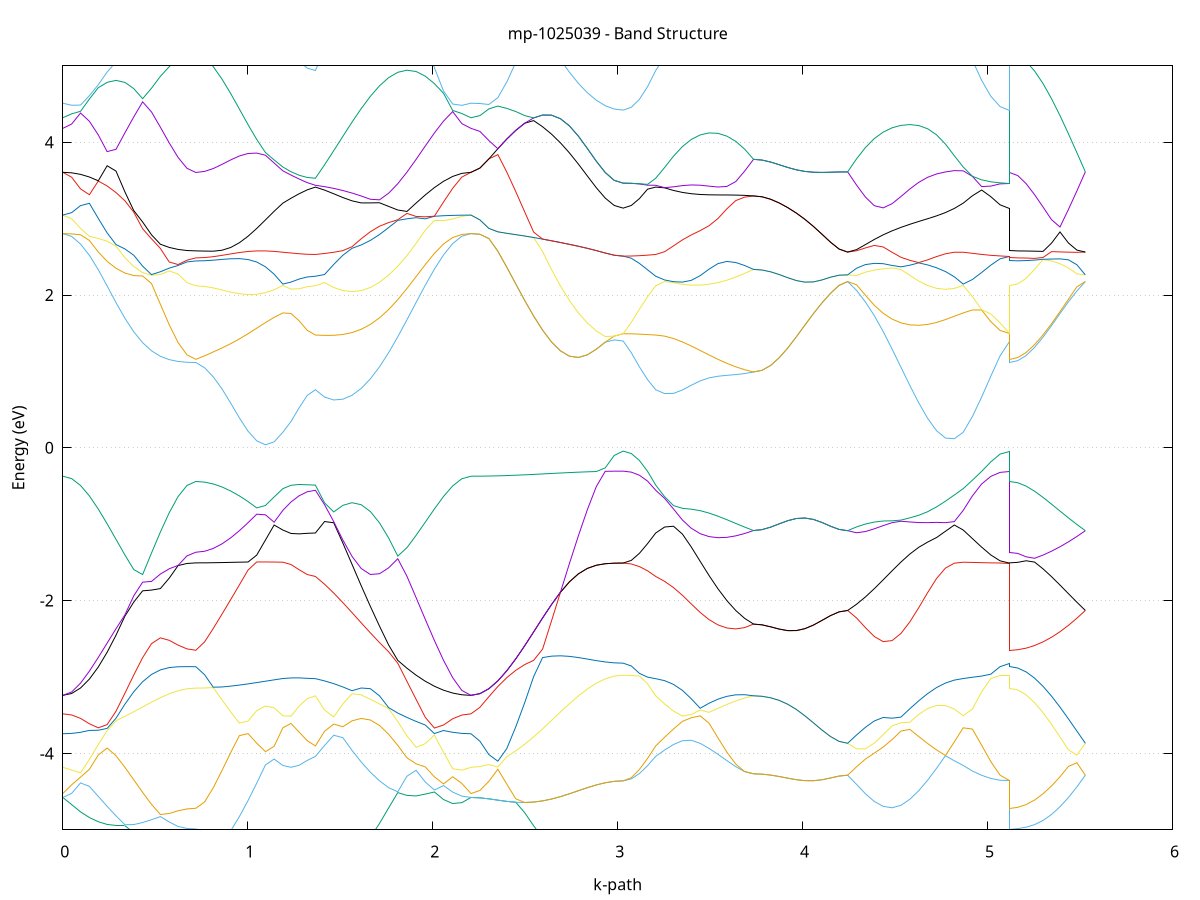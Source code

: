 set title 'mp-1025039 - Band Structure'
set xlabel 'k-path'
set ylabel 'Energy (eV)'
set grid y
set yrange [-5:5]
set terminal png size 800,600
set output 'mp-1025039_bands_gnuplot.png'
plot '-' using 1:2 with lines notitle, '-' using 1:2 with lines notitle, '-' using 1:2 with lines notitle, '-' using 1:2 with lines notitle, '-' using 1:2 with lines notitle, '-' using 1:2 with lines notitle, '-' using 1:2 with lines notitle, '-' using 1:2 with lines notitle, '-' using 1:2 with lines notitle, '-' using 1:2 with lines notitle, '-' using 1:2 with lines notitle, '-' using 1:2 with lines notitle, '-' using 1:2 with lines notitle, '-' using 1:2 with lines notitle, '-' using 1:2 with lines notitle, '-' using 1:2 with lines notitle, '-' using 1:2 with lines notitle, '-' using 1:2 with lines notitle, '-' using 1:2 with lines notitle, '-' using 1:2 with lines notitle, '-' using 1:2 with lines notitle, '-' using 1:2 with lines notitle, '-' using 1:2 with lines notitle, '-' using 1:2 with lines notitle, '-' using 1:2 with lines notitle, '-' using 1:2 with lines notitle, '-' using 1:2 with lines notitle, '-' using 1:2 with lines notitle, '-' using 1:2 with lines notitle, '-' using 1:2 with lines notitle, '-' using 1:2 with lines notitle, '-' using 1:2 with lines notitle, '-' using 1:2 with lines notitle, '-' using 1:2 with lines notitle, '-' using 1:2 with lines notitle, '-' using 1:2 with lines notitle, '-' using 1:2 with lines notitle, '-' using 1:2 with lines notitle, '-' using 1:2 with lines notitle, '-' using 1:2 with lines notitle, '-' using 1:2 with lines notitle, '-' using 1:2 with lines notitle, '-' using 1:2 with lines notitle, '-' using 1:2 with lines notitle, '-' using 1:2 with lines notitle, '-' using 1:2 with lines notitle, '-' using 1:2 with lines notitle, '-' using 1:2 with lines notitle, '-' using 1:2 with lines notitle, '-' using 1:2 with lines notitle, '-' using 1:2 with lines notitle, '-' using 1:2 with lines notitle, '-' using 1:2 with lines notitle, '-' using 1:2 with lines notitle, '-' using 1:2 with lines notitle, '-' using 1:2 with lines notitle, '-' using 1:2 with lines notitle, '-' using 1:2 with lines notitle, '-' using 1:2 with lines notitle, '-' using 1:2 with lines notitle, '-' using 1:2 with lines notitle, '-' using 1:2 with lines notitle, '-' using 1:2 with lines notitle, '-' using 1:2 with lines notitle
0.000000 -17.401142
0.047959 -17.401142
0.095918 -17.400842
0.143877 -17.400542
0.191836 -17.400042
0.239795 -17.399542
0.287754 -17.399842
0.335713 -17.403542
0.383672 -17.407442
0.431631 -17.411342
0.479590 -17.414842
0.527549 -17.418042
0.575508 -17.420542
0.623467 -17.422542
0.671426 -17.423742
0.719385 -17.424142
0.719385 -17.424142
0.766422 -17.423442
0.813460 -17.421542
0.860497 -17.418342
0.907535 -17.414042
0.954572 -17.408842
1.001610 -17.402842
1.048647 -17.396242
1.095685 -17.390442
1.142722 -17.389642
1.189760 -17.388942
1.189760 -17.388942
1.233779 -17.388542
1.277798 -17.388242
1.321817 -17.388042
1.365836 -17.388042
1.365836 -17.388042
1.415324 -17.388642
1.464811 -17.389342
1.514299 -17.390142
1.563786 -17.391142
1.613274 -17.392142
1.662761 -17.393242
1.712248 -17.394242
1.761736 -17.395342
1.811223 -17.396442
1.860711 -17.397342
1.910198 -17.398342
1.959686 -17.399142
2.009173 -17.399842
2.058661 -17.400442
2.108148 -17.400842
2.157636 -17.401042
2.207123 -17.401142
2.207123 -17.401142
2.255515 -17.400142
2.303906 -17.397242
2.352298 -17.392442
2.400689 -17.385942
2.449080 -17.377942
2.497472 -17.368942
2.545863 -17.359842
2.594255 -17.354342
2.642646 -17.354942
2.691038 -17.356042
2.739429 -17.357542
2.787821 -17.363242
2.836212 -17.371442
2.884604 -17.378042
2.932995 -17.383042
2.981387 -17.385942
3.029778 -17.387042
3.029778 -17.387042
3.073797 -17.387042
3.117816 -17.387242
3.161835 -17.387542
3.205855 -17.388042
3.205855 -17.388042
3.253943 -17.387742
3.302032 -17.386342
3.350121 -17.383842
3.398210 -17.380242
3.446299 -17.375742
3.494387 -17.370342
3.542476 -17.364442
3.590565 -17.362142
3.638654 -17.359242
3.686743 -17.355942
3.734831 -17.352642
3.734831 -17.352642
3.781075 -17.353442
3.827319 -17.355442
3.873563 -17.357942
3.919807 -17.360542
3.966050 -17.363142
4.012294 -17.365542
4.058538 -17.367642
4.104782 -17.369342
4.151026 -17.370642
4.197269 -17.371442
4.243513 -17.371742
4.243513 -17.371742
4.291579 -17.377942
4.339645 -17.383542
4.387710 -17.388142
4.435776 -17.391742
4.483842 -17.394242
4.531907 -17.395442
4.579973 -17.395442
4.628039 -17.394342
4.676105 -17.392142
4.724170 -17.389042
4.772236 -17.388342
4.820302 -17.389042
4.868367 -17.388942
4.868367 -17.388942
4.918169 -17.388242
4.967971 -17.387742
5.017773 -17.387342
5.067575 -17.387142
5.117377 -17.387042
5.117377 -17.424142
5.163080 -17.423342
5.208783 -17.421042
5.254486 -17.417342
5.300190 -17.412242
5.345893 -17.405842
5.391596 -17.398442
5.437299 -17.390042
5.483002 -17.381042
5.528705 -17.371742
e
0.000000 -17.385442
0.047959 -17.385942
0.095918 -17.387342
0.143877 -17.389542
0.191836 -17.392442
0.239795 -17.395742
0.287754 -17.398542
0.335713 -17.398142
0.383672 -17.397542
0.431631 -17.396942
0.479590 -17.396442
0.527549 -17.395942
0.575508 -17.395542
0.623467 -17.395342
0.671426 -17.395142
0.719385 -17.395042
0.719385 -17.395042
0.766422 -17.394942
0.813460 -17.394642
0.860497 -17.394242
0.907535 -17.393542
0.954572 -17.392842
1.001610 -17.392042
1.048647 -17.391242
1.095685 -17.389442
1.142722 -17.382642
1.189760 -17.376242
1.189760 -17.376242
1.233779 -17.372342
1.277798 -17.368842
1.321817 -17.365742
1.365836 -17.363642
1.365836 -17.363642
1.415324 -17.365642
1.464811 -17.370042
1.514299 -17.374642
1.563786 -17.378942
1.613274 -17.382842
1.662761 -17.386042
1.712248 -17.388542
1.761736 -17.390142
1.811223 -17.391042
1.860711 -17.391242
1.910198 -17.390842
1.959686 -17.389942
2.009173 -17.388742
2.058661 -17.387542
2.108148 -17.386442
2.157636 -17.385642
2.207123 -17.385442
2.207123 -17.385442
2.255515 -17.384842
2.303906 -17.383042
2.352298 -17.380142
2.400689 -17.376242
2.449080 -17.371442
2.497472 -17.365942
2.545863 -17.359842
2.594255 -17.353542
2.642646 -17.347142
2.691038 -17.343542
2.739429 -17.353842
2.787821 -17.359242
2.836212 -17.360942
2.884604 -17.362442
2.932995 -17.363642
2.981387 -17.364442
3.029778 -17.364642
3.029778 -17.364642
3.073797 -17.364542
3.117816 -17.364142
3.161835 -17.363842
3.205855 -17.363642
3.205855 -17.363642
3.253943 -17.363742
3.302032 -17.365442
3.350121 -17.366642
3.398210 -17.367142
3.446299 -17.367042
3.494387 -17.366142
3.542476 -17.364242
3.590565 -17.357542
3.638654 -17.351442
3.686743 -17.350542
3.734831 -17.352642
3.734831 -17.352642
3.781075 -17.353442
3.827319 -17.355442
3.873563 -17.357942
3.919807 -17.360542
3.966050 -17.363142
4.012294 -17.365542
4.058538 -17.367642
4.104782 -17.369342
4.151026 -17.370642
4.197269 -17.371442
4.243513 -17.371742
4.243513 -17.371742
4.291579 -17.365042
4.339645 -17.358342
4.387710 -17.358042
4.435776 -17.363642
4.483842 -17.368842
4.531907 -17.373542
4.579973 -17.377842
4.628039 -17.381542
4.676105 -17.384542
4.724170 -17.386842
4.772236 -17.385242
4.820302 -17.380942
4.868367 -17.376242
4.868367 -17.376242
4.918169 -17.370342
4.967971 -17.366142
5.017773 -17.364442
5.067575 -17.364542
5.117377 -17.364642
5.117377 -17.395042
5.163080 -17.394242
5.208783 -17.391642
5.254486 -17.387342
5.300190 -17.381642
5.345893 -17.374742
5.391596 -17.366742
5.437299 -17.358242
5.483002 -17.362142
5.528705 -17.371742
e
0.000000 -17.385442
0.047959 -17.385042
0.095918 -17.383942
0.143877 -17.382042
0.191836 -17.379642
0.239795 -17.376642
0.287754 -17.373242
0.335713 -17.369542
0.383672 -17.365742
0.431631 -17.361942
0.479590 -17.358342
0.527549 -17.355142
0.575508 -17.352342
0.623467 -17.350242
0.671426 -17.348842
0.719385 -17.348342
0.719385 -17.348342
0.766422 -17.348442
0.813460 -17.348642
0.860497 -17.349042
0.907535 -17.349442
0.954572 -17.349942
1.001610 -17.350542
1.048647 -17.351142
1.095685 -17.351642
1.142722 -17.352242
1.189760 -17.352742
1.189760 -17.352742
1.233779 -17.354642
1.277798 -17.357242
1.321817 -17.359742
1.365836 -17.361542
1.365836 -17.361542
1.415324 -17.363942
1.464811 -17.364742
1.514299 -17.365942
1.563786 -17.367442
1.613274 -17.369142
1.662761 -17.370942
1.712248 -17.372942
1.761736 -17.374842
1.811223 -17.376742
1.860711 -17.378542
1.910198 -17.380242
1.959686 -17.381742
2.009173 -17.383042
2.058661 -17.384042
2.108148 -17.384842
2.157636 -17.385242
2.207123 -17.385442
2.207123 -17.385442
2.255515 -17.384842
2.303906 -17.383042
2.352298 -17.380142
2.400689 -17.376242
2.449080 -17.371442
2.497472 -17.365942
2.545863 -17.358942
2.594255 -17.353542
2.642646 -17.347142
2.691038 -17.341942
2.739429 -17.341542
2.787821 -17.344642
2.836212 -17.347842
2.884604 -17.350542
2.932995 -17.352542
2.981387 -17.353742
3.029778 -17.354142
3.029778 -17.354142
3.073797 -17.354742
3.117816 -17.356142
3.161835 -17.358542
3.205855 -17.361542
3.205855 -17.361542
3.253943 -17.363542
3.302032 -17.363142
3.350121 -17.362442
3.398210 -17.361342
3.446299 -17.359842
3.494387 -17.357942
3.542476 -17.355742
3.590565 -17.353342
3.638654 -17.350042
3.686743 -17.343542
3.734831 -17.340742
3.734831 -17.340742
3.781075 -17.339942
3.827319 -17.338242
3.873563 -17.336342
3.919807 -17.337042
3.966050 -17.337942
4.012294 -17.338842
4.058538 -17.339642
4.104782 -17.340342
4.151026 -17.340842
4.197269 -17.341142
4.243513 -17.341342
4.243513 -17.341342
4.291579 -17.346742
4.339645 -17.352442
4.387710 -17.351742
4.435776 -17.345742
4.483842 -17.340542
4.531907 -17.341742
4.579973 -17.344142
4.628039 -17.346342
4.676105 -17.348342
4.724170 -17.349942
4.772236 -17.351242
4.820302 -17.352142
4.868367 -17.352742
4.868367 -17.352742
4.918169 -17.354342
4.967971 -17.356242
5.017773 -17.355942
5.067575 -17.354742
5.117377 -17.354142
5.117377 -17.348342
5.163080 -17.348042
5.208783 -17.346942
5.254486 -17.345242
5.300190 -17.342942
5.345893 -17.340042
5.391596 -17.343842
5.437299 -17.352742
5.483002 -17.349442
5.528705 -17.341342
e
0.000000 -17.355642
0.047959 -17.355242
0.095918 -17.354142
0.143877 -17.352242
0.191836 -17.349942
0.239795 -17.347242
0.287754 -17.344242
0.335713 -17.341142
0.383672 -17.337942
0.431631 -17.334842
0.479590 -17.331942
0.527549 -17.329442
0.575508 -17.327342
0.623467 -17.325742
0.671426 -17.324742
0.719385 -17.324442
0.719385 -17.324442
0.766422 -17.324142
0.813460 -17.323242
0.860497 -17.325142
0.907535 -17.328042
0.954572 -17.331542
1.001610 -17.335442
1.048647 -17.339542
1.095685 -17.343642
1.142722 -17.347642
1.189760 -17.351242
1.189760 -17.351242
1.233779 -17.351942
1.277798 -17.351842
1.321817 -17.351742
1.365836 -17.351742
1.365836 -17.351742
1.415324 -17.349342
1.464811 -17.346242
1.514299 -17.342442
1.563786 -17.338242
1.613274 -17.333942
1.662761 -17.329542
1.712248 -17.325942
1.761736 -17.330442
1.811223 -17.334742
1.860711 -17.338942
1.910198 -17.342742
1.959686 -17.346342
2.009173 -17.349442
2.058661 -17.352042
2.108148 -17.354042
2.157636 -17.355242
2.207123 -17.355642
2.207123 -17.355642
2.255515 -17.355542
2.303906 -17.355442
2.352298 -17.355142
2.400689 -17.354842
2.449080 -17.354542
2.497472 -17.354242
2.545863 -17.354142
2.594255 -17.348342
2.642646 -17.337642
2.691038 -17.341942
2.739429 -17.341542
2.787821 -17.344642
2.836212 -17.347842
2.884604 -17.350542
2.932995 -17.352542
2.981387 -17.353742
3.029778 -17.354142
3.029778 -17.354142
3.073797 -17.354142
3.117816 -17.353742
3.161835 -17.353042
3.205855 -17.351742
3.205855 -17.351742
3.253943 -17.350242
3.302032 -17.348242
3.350121 -17.345842
3.398210 -17.343242
3.446299 -17.340742
3.494387 -17.338742
3.542476 -17.337942
3.590565 -17.338842
3.638654 -17.340842
3.686743 -17.341142
3.734831 -17.340742
3.734831 -17.340742
3.781075 -17.339942
3.827319 -17.338242
3.873563 -17.336342
3.919807 -17.337042
3.966050 -17.337942
4.012294 -17.338842
4.058538 -17.339642
4.104782 -17.340342
4.151026 -17.340842
4.197269 -17.341142
4.243513 -17.341242
4.243513 -17.341242
4.291579 -17.336342
4.339645 -17.332342
4.387710 -17.333642
4.435776 -17.336442
4.483842 -17.339242
4.531907 -17.336842
4.579973 -17.335642
4.628039 -17.336842
4.676105 -17.339242
4.724170 -17.342242
4.772236 -17.345442
4.820302 -17.348542
4.868367 -17.351242
4.868367 -17.351242
4.918169 -17.353242
4.967971 -17.353642
5.017773 -17.353942
5.067575 -17.354142
5.117377 -17.354142
5.117377 -17.324442
5.163080 -17.324342
5.208783 -17.324142
5.254486 -17.323742
5.300190 -17.328542
5.345893 -17.335742
5.391596 -17.336742
5.437299 -17.333042
5.483002 -17.334442
5.528705 -17.341242
e
0.000000 -17.321642
0.047959 -17.321542
0.095918 -17.321142
0.143877 -17.320542
0.191836 -17.319642
0.239795 -17.318642
0.287754 -17.317442
0.335713 -17.316242
0.383672 -17.314942
0.431631 -17.315042
0.479590 -17.316542
0.527549 -17.317942
0.575508 -17.319242
0.623467 -17.320242
0.671426 -17.320842
0.719385 -17.321042
0.719385 -17.321042
0.766422 -17.321542
0.813460 -17.322942
0.860497 -17.321742
0.907535 -17.322242
0.954572 -17.323542
1.001610 -17.325142
1.048647 -17.326942
1.095685 -17.328842
1.142722 -17.330842
1.189760 -17.332842
1.189760 -17.332842
1.233779 -17.333942
1.277798 -17.334742
1.321817 -17.335242
1.365836 -17.335342
1.365836 -17.335342
1.415324 -17.333342
1.464811 -17.330842
1.514299 -17.327942
1.563786 -17.324842
1.613274 -17.321442
1.662761 -17.321442
1.712248 -17.325342
1.761736 -17.321442
1.811223 -17.317842
1.860711 -17.315542
1.910198 -17.316942
1.959686 -17.318342
2.009173 -17.319442
2.058661 -17.320442
2.108148 -17.321142
2.157636 -17.321542
2.207123 -17.321642
2.207123 -17.321642
2.255515 -17.321942
2.303906 -17.322742
2.352298 -17.324142
2.400689 -17.325842
2.449080 -17.327942
2.497472 -17.330242
2.545863 -17.332542
2.594255 -17.334742
2.642646 -17.336542
2.691038 -17.337842
2.739429 -17.338542
2.787821 -17.338942
2.836212 -17.339042
2.884604 -17.338942
2.932995 -17.338842
2.981387 -17.338742
3.029778 -17.338742
3.029778 -17.338742
3.073797 -17.338542
3.117816 -17.337842
3.161835 -17.336842
3.205855 -17.335342
3.205855 -17.335342
3.253943 -17.334142
3.302032 -17.332842
3.350121 -17.331442
3.398210 -17.329842
3.446299 -17.328142
3.494387 -17.326342
3.542476 -17.326542
3.590565 -17.330142
3.638654 -17.333942
3.686743 -17.337442
3.734831 -17.334742
3.734831 -17.334742
3.781075 -17.334842
3.827319 -17.335342
3.873563 -17.335942
3.919807 -17.333942
3.966050 -17.331842
4.012294 -17.329942
4.058538 -17.328342
4.104782 -17.326942
4.151026 -17.325942
4.197269 -17.325242
4.243513 -17.325042
4.243513 -17.325042
4.291579 -17.327942
4.339645 -17.330842
4.387710 -17.329542
4.435776 -17.327742
4.483842 -17.326842
4.531907 -17.326142
4.579973 -17.325342
4.628039 -17.325842
4.676105 -17.327042
4.724170 -17.328342
4.772236 -17.329842
4.820302 -17.331342
4.868367 -17.332842
4.868367 -17.332842
4.918169 -17.334742
4.967971 -17.336342
5.017773 -17.337642
5.067575 -17.338442
5.117377 -17.338742
5.117377 -17.321042
5.163080 -17.321142
5.208783 -17.321442
5.254486 -17.322742
5.300190 -17.323142
5.345893 -17.324242
5.391596 -17.326242
5.437299 -17.329442
5.483002 -17.329142
5.528705 -17.325042
e
0.000000 -17.305542
0.047959 -17.305642
0.095918 -17.306142
0.143877 -17.306842
0.191836 -17.307842
0.239795 -17.309042
0.287754 -17.310442
0.335713 -17.311942
0.383672 -17.313442
0.431631 -17.313842
0.479590 -17.313242
0.527549 -17.314742
0.575508 -17.316842
0.623467 -17.318442
0.671426 -17.319442
0.719385 -17.319842
0.719385 -17.319842
0.766422 -17.319942
0.813460 -17.320442
0.860497 -17.321142
0.907535 -17.319842
0.954572 -17.317442
1.001610 -17.314742
1.048647 -17.313942
1.095685 -17.313742
1.142722 -17.313542
1.189760 -17.313342
1.189760 -17.313342
1.233779 -17.313242
1.277798 -17.312942
1.321817 -17.312642
1.365836 -17.312242
1.365836 -17.312242
1.415324 -17.311842
1.464811 -17.311442
1.514299 -17.310942
1.563786 -17.312842
1.613274 -17.317042
1.662761 -17.317942
1.712248 -17.314342
1.761736 -17.312542
1.811223 -17.314042
1.860711 -17.314742
1.910198 -17.312142
1.959686 -17.309942
2.009173 -17.308242
2.058661 -17.307042
2.108148 -17.306142
2.157636 -17.305642
2.207123 -17.305542
2.207123 -17.305542
2.255515 -17.305442
2.303906 -17.305342
2.352298 -17.306642
2.400689 -17.309442
2.449080 -17.312942
2.497472 -17.316942
2.545863 -17.321242
2.594255 -17.325742
2.642646 -17.332742
2.691038 -17.333342
2.739429 -17.331842
2.787821 -17.327042
2.836212 -17.322242
2.884604 -17.318342
2.932995 -17.315342
2.981387 -17.313542
3.029778 -17.312942
3.029778 -17.312942
3.073797 -17.312842
3.117816 -17.312742
3.161835 -17.312542
3.205855 -17.312242
3.205855 -17.312242
3.253943 -17.312442
3.302032 -17.313242
3.350121 -17.314842
3.398210 -17.317042
3.446299 -17.319842
3.494387 -17.323042
3.542476 -17.324842
3.590565 -17.324142
3.638654 -17.322942
3.686743 -17.327142
3.734831 -17.334742
3.734831 -17.334742
3.781075 -17.334842
3.827319 -17.335342
3.873563 -17.335942
3.919807 -17.333942
3.966050 -17.331842
4.012294 -17.329942
4.058538 -17.328342
4.104782 -17.326942
4.151026 -17.325942
4.197269 -17.325242
4.243513 -17.325042
4.243513 -17.325042
4.291579 -17.322542
4.339645 -17.320942
4.387710 -17.320442
4.435776 -17.320042
4.483842 -17.321242
4.531907 -17.322542
4.579973 -17.322942
4.628039 -17.321142
4.676105 -17.318642
4.724170 -17.316442
4.772236 -17.314842
4.820302 -17.313842
4.868367 -17.313342
4.868367 -17.313342
4.918169 -17.313242
4.967971 -17.313042
5.017773 -17.312942
5.067575 -17.312942
5.117377 -17.312942
5.117377 -17.319842
5.163080 -17.319742
5.208783 -17.319642
5.254486 -17.321942
5.300190 -17.322842
5.345893 -17.322342
5.391596 -17.321342
5.437299 -17.320142
5.483002 -17.320942
5.528705 -17.325042
e
0.000000 -17.302842
0.047959 -17.302942
0.095918 -17.303342
0.143877 -17.303942
0.191836 -17.304742
0.239795 -17.305642
0.287754 -17.306742
0.335713 -17.307942
0.383672 -17.309042
0.431631 -17.310042
0.479590 -17.312242
0.527549 -17.313342
0.575508 -17.313842
0.623467 -17.314342
0.671426 -17.314642
0.719385 -17.314742
0.719385 -17.314742
0.766422 -17.314742
0.813460 -17.314642
0.860497 -17.314542
0.907535 -17.314442
0.954572 -17.314342
1.001610 -17.314142
1.048647 -17.311842
1.095685 -17.308842
1.142722 -17.309042
1.189760 -17.310042
1.189760 -17.310042
1.233779 -17.310642
1.277798 -17.311242
1.321817 -17.311742
1.365836 -17.312242
1.365836 -17.312242
1.415324 -17.311842
1.464811 -17.311342
1.514299 -17.310742
1.563786 -17.310542
1.613274 -17.310242
1.662761 -17.310342
1.712248 -17.311242
1.761736 -17.310742
1.811223 -17.307642
1.860711 -17.305942
1.910198 -17.305142
1.959686 -17.304442
2.009173 -17.303842
2.058661 -17.303442
2.108148 -17.303042
2.157636 -17.302842
2.207123 -17.302842
2.207123 -17.302842
2.255515 -17.303242
2.303906 -17.304542
2.352298 -17.306642
2.400689 -17.309442
2.449080 -17.312942
2.497472 -17.316942
2.545863 -17.321242
2.594255 -17.325742
2.642646 -17.330042
2.691038 -17.333342
2.739429 -17.331842
2.787821 -17.327042
2.836212 -17.322242
2.884604 -17.318242
2.932995 -17.315342
2.981387 -17.313542
3.029778 -17.312942
3.029778 -17.312942
3.073797 -17.312842
3.117816 -17.312742
3.161835 -17.312542
3.205855 -17.312242
3.205855 -17.312242
3.253943 -17.312342
3.302032 -17.313142
3.350121 -17.314642
3.398210 -17.316742
3.446299 -17.319042
3.494387 -17.321442
3.542476 -17.322742
3.590565 -17.321642
3.638654 -17.319842
3.686743 -17.321342
3.734831 -17.319342
3.734831 -17.319342
3.781075 -17.319242
3.827319 -17.318942
3.873563 -17.318642
3.919807 -17.318242
3.966050 -17.317942
4.012294 -17.317642
4.058538 -17.317542
4.104782 -17.317442
4.151026 -17.317442
4.197269 -17.317542
4.243513 -17.317542
4.243513 -17.317542
4.291579 -17.318142
4.339645 -17.317842
4.387710 -17.318542
4.435776 -17.319842
4.483842 -17.319242
4.531907 -17.318042
4.579973 -17.316542
4.628039 -17.314742
4.676105 -17.312842
4.724170 -17.310942
4.772236 -17.309742
4.820302 -17.309542
4.868367 -17.310042
4.868367 -17.310042
4.918169 -17.310942
4.967971 -17.311742
5.017773 -17.312342
5.067575 -17.312742
5.117377 -17.312942
5.117377 -17.314742
5.163080 -17.315642
5.208783 -17.318342
5.254486 -17.319342
5.300190 -17.318942
5.345893 -17.318342
5.391596 -17.317842
5.437299 -17.317242
5.483002 -17.318842
5.528705 -17.317542
e
0.000000 -17.302842
0.047959 -17.302742
0.095918 -17.302742
0.143877 -17.302742
0.191836 -17.302642
0.239795 -17.302542
0.287754 -17.302542
0.335713 -17.303542
0.383672 -17.306342
0.431631 -17.309342
0.479590 -17.310642
0.527549 -17.310442
0.575508 -17.309942
0.623467 -17.309342
0.671426 -17.308942
0.719385 -17.308842
0.719385 -17.308842
0.766422 -17.308742
0.813460 -17.308542
0.860497 -17.308042
0.907535 -17.307542
0.954572 -17.307042
1.001610 -17.306742
1.048647 -17.307142
1.095685 -17.308042
1.142722 -17.305942
1.189760 -17.303042
1.189760 -17.303042
1.233779 -17.301542
1.277798 -17.300542
1.321817 -17.300342
1.365836 -17.300242
1.365836 -17.300242
1.415324 -17.302042
1.464811 -17.305242
1.514299 -17.308842
1.563786 -17.310042
1.613274 -17.309342
1.662761 -17.308642
1.712248 -17.307842
1.761736 -17.306942
1.811223 -17.305842
1.860711 -17.305042
1.910198 -17.304542
1.959686 -17.304042
2.009173 -17.303642
2.058661 -17.303242
2.108148 -17.303042
2.157636 -17.302842
2.207123 -17.302842
2.207123 -17.302842
2.255515 -17.303242
2.303906 -17.304542
2.352298 -17.305042
2.400689 -17.304642
2.449080 -17.304242
2.497472 -17.303742
2.545863 -17.310842
2.594255 -17.321742
2.642646 -17.330042
2.691038 -17.327242
2.739429 -17.317242
2.787821 -17.308242
2.836212 -17.300342
2.884604 -17.299442
2.932995 -17.299142
2.981387 -17.298942
3.029778 -17.298942
3.029778 -17.298942
3.073797 -17.299042
3.117816 -17.299242
3.161835 -17.299642
3.205855 -17.300242
3.205855 -17.300242
3.253943 -17.301042
3.302032 -17.302642
3.350121 -17.304242
3.398210 -17.306042
3.446299 -17.307742
3.494387 -17.309642
3.542476 -17.311442
3.590565 -17.313542
3.638654 -17.319542
3.686743 -17.317342
3.734831 -17.319342
3.734831 -17.319342
3.781075 -17.319242
3.827319 -17.318942
3.873563 -17.318642
3.919807 -17.318242
3.966050 -17.317842
4.012294 -17.317642
4.058538 -17.317542
4.104782 -17.317442
4.151026 -17.317442
4.197269 -17.317542
4.243513 -17.317542
4.243513 -17.317542
4.291579 -17.317242
4.339645 -17.317642
4.387710 -17.316542
4.435776 -17.314842
4.483842 -17.313342
4.531907 -17.311942
4.579973 -17.310842
4.628039 -17.309842
4.676105 -17.309042
4.724170 -17.308342
4.772236 -17.307042
4.820302 -17.305142
4.868367 -17.303042
4.868367 -17.303042
4.918169 -17.300542
4.967971 -17.299842
5.017773 -17.299342
5.067575 -17.299042
5.117377 -17.298942
5.117377 -17.308842
5.163080 -17.308942
5.208783 -17.309142
5.254486 -17.309542
5.300190 -17.310042
5.345893 -17.310542
5.391596 -17.313342
5.437299 -17.317042
5.483002 -17.317042
5.528705 -17.317542
e
0.000000 -17.291142
0.047959 -17.291342
0.095918 -17.292142
0.143877 -17.293442
0.191836 -17.295242
0.239795 -17.297542
0.287754 -17.300142
0.335713 -17.301842
0.383672 -17.301942
0.431631 -17.301842
0.479590 -17.301842
0.527549 -17.301742
0.575508 -17.301642
0.623467 -17.301542
0.671426 -17.301542
0.719385 -17.301542
0.719385 -17.301542
0.766422 -17.301642
0.813460 -17.301942
0.860497 -17.302442
0.907535 -17.303042
0.954572 -17.303742
1.001610 -17.304142
1.048647 -17.303842
1.095685 -17.303042
1.142722 -17.302242
1.189760 -17.301342
1.189760 -17.301342
1.233779 -17.300942
1.277798 -17.300342
1.321817 -17.299642
1.365836 -17.299442
1.365836 -17.299442
1.415324 -17.301142
1.464811 -17.302142
1.514299 -17.303242
1.563786 -17.304542
1.613274 -17.305642
1.662761 -17.306342
1.712248 -17.306442
1.761736 -17.306142
1.811223 -17.305642
1.860711 -17.303442
1.910198 -17.300442
1.959686 -17.297742
2.009173 -17.295442
2.058661 -17.293642
2.108148 -17.292242
2.157636 -17.291342
2.207123 -17.291142
2.207123 -17.291142
2.255515 -17.291142
2.303906 -17.291242
2.352298 -17.291442
2.400689 -17.291642
2.449080 -17.291842
2.497472 -17.300542
2.545863 -17.303142
2.594255 -17.302642
2.642646 -17.301942
2.691038 -17.301342
2.739429 -17.300842
2.787821 -17.300242
2.836212 -17.299842
2.884604 -17.294742
2.932995 -17.294942
2.981387 -17.295042
3.029778 -17.295142
3.029778 -17.295142
3.073797 -17.295442
3.117816 -17.296242
3.161835 -17.297542
3.205855 -17.299442
3.205855 -17.299442
3.253943 -17.300742
3.302032 -17.301442
3.350121 -17.302242
3.398210 -17.303242
3.446299 -17.304442
3.494387 -17.305742
3.542476 -17.307342
3.590565 -17.312642
3.638654 -17.315342
3.686743 -17.317242
3.734831 -17.315042
3.734831 -17.315042
3.781075 -17.314942
3.827319 -17.314742
3.873563 -17.314442
3.919807 -17.314042
3.966050 -17.313542
4.012294 -17.313042
4.058538 -17.312542
4.104782 -17.312142
4.151026 -17.311742
4.197269 -17.311542
4.243513 -17.311442
4.243513 -17.311442
4.291579 -17.311942
4.339645 -17.311742
4.387710 -17.311042
4.435776 -17.310042
4.483842 -17.309042
4.531907 -17.307842
4.579973 -17.306742
4.628039 -17.305642
4.676105 -17.304642
4.724170 -17.303742
4.772236 -17.302842
4.820302 -17.302042
4.868367 -17.301342
4.868367 -17.301342
4.918169 -17.300442
4.967971 -17.298142
5.017773 -17.296542
5.067575 -17.295442
5.117377 -17.295142
5.117377 -17.301542
5.163080 -17.301842
5.208783 -17.302942
5.254486 -17.304642
5.300190 -17.307042
5.345893 -17.309942
5.391596 -17.311142
5.437299 -17.311742
5.483002 -17.312042
5.528705 -17.311442
e
0.000000 -17.267342
0.047959 -17.267442
0.095918 -17.267642
0.143877 -17.268042
0.191836 -17.268542
0.239795 -17.269042
0.287754 -17.269442
0.335713 -17.269942
0.383672 -17.270242
0.431631 -17.270642
0.479590 -17.270842
0.527549 -17.271142
0.575508 -17.271242
0.623467 -17.271342
0.671426 -17.271442
0.719385 -17.271442
0.719385 -17.271442
0.766422 -17.271642
0.813460 -17.272242
0.860497 -17.273142
0.907535 -17.274342
0.954572 -17.275642
1.001610 -17.277142
1.048647 -17.278642
1.095685 -17.280042
1.142722 -17.281342
1.189760 -17.282542
1.189760 -17.282542
1.233779 -17.283142
1.277798 -17.283642
1.321817 -17.283942
1.365836 -17.284042
1.365836 -17.284042
1.415324 -17.283142
1.464811 -17.282142
1.514299 -17.281042
1.563786 -17.279742
1.613274 -17.278442
1.662761 -17.277042
1.712248 -17.275642
1.761736 -17.274342
1.811223 -17.273042
1.860711 -17.271742
1.910198 -17.270642
1.959686 -17.269642
2.009173 -17.268842
2.058661 -17.268142
2.108148 -17.267742
2.157636 -17.267442
2.207123 -17.267342
2.207123 -17.267342
2.255515 -17.268342
2.303906 -17.271342
2.352298 -17.276242
2.400689 -17.282942
2.449080 -17.291142
2.497472 -17.292142
2.545863 -17.292542
2.594255 -17.292842
2.642646 -17.293242
2.691038 -17.293542
2.739429 -17.293942
2.787821 -17.294242
2.836212 -17.294542
2.884604 -17.293942
2.932995 -17.289242
2.981387 -17.286342
3.029778 -17.285442
3.029778 -17.285442
3.073797 -17.285342
3.117816 -17.285042
3.161835 -17.284642
3.205855 -17.284042
3.205855 -17.284042
3.253943 -17.284042
3.302032 -17.285242
3.350121 -17.287542
3.398210 -17.290842
3.446299 -17.295142
3.494387 -17.300242
3.542476 -17.306042
3.590565 -17.308942
3.638654 -17.310742
3.686743 -17.312842
3.734831 -17.315042
3.734831 -17.315042
3.781075 -17.314942
3.827319 -17.314742
3.873563 -17.314442
3.919807 -17.314042
3.966050 -17.313542
4.012294 -17.313042
4.058538 -17.312542
4.104782 -17.312142
4.151026 -17.311742
4.197269 -17.311542
4.243513 -17.311442
4.243513 -17.311442
4.291579 -17.310042
4.339645 -17.307742
4.387710 -17.304742
4.435776 -17.301142
4.483842 -17.297342
4.531907 -17.293742
4.579973 -17.290342
4.628039 -17.287442
4.676105 -17.285042
4.724170 -17.283342
4.772236 -17.282342
4.820302 -17.282042
4.868367 -17.282542
4.868367 -17.282542
4.918169 -17.283542
4.967971 -17.284342
5.017773 -17.284942
5.067575 -17.285242
5.117377 -17.285442
5.117377 -17.271442
5.163080 -17.272342
5.208783 -17.274742
5.254486 -17.278742
5.300190 -17.284042
5.345893 -17.290442
5.391596 -17.297242
5.437299 -17.303742
5.483002 -17.308742
5.528705 -17.311442
e
0.000000 -15.611542
0.047959 -15.607442
0.095918 -15.595142
0.143877 -15.574942
0.191836 -15.547342
0.239795 -15.513142
0.287754 -15.473242
0.335713 -15.428942
0.383672 -15.381642
0.431631 -15.333442
0.479590 -15.286442
0.527549 -15.243042
0.575508 -15.205742
0.623467 -15.177142
0.671426 -15.159042
0.719385 -15.152942
0.719385 -15.152942
0.766422 -15.149342
0.813460 -15.138942
0.860497 -15.122042
0.907535 -15.099142
0.954572 -15.071342
1.001610 -15.041442
1.048647 -15.032042
1.095685 -15.064942
1.142722 -15.102642
1.189760 -15.138342
1.189760 -15.138342
1.233779 -15.158442
1.277798 -15.173242
1.321817 -15.182342
1.365836 -15.185342
1.365836 -15.185342
1.415324 -15.154542
1.464811 -15.118142
1.514299 -15.077542
1.563786 -15.033942
1.613274 -15.095842
1.662761 -15.160842
1.712248 -15.226142
1.761736 -15.290142
1.811223 -15.351242
1.860711 -15.408042
1.910198 -15.459442
1.959686 -15.504442
2.009173 -15.542242
2.058661 -15.572242
2.108148 -15.594042
2.157636 -15.607142
2.207123 -15.611542
2.207123 -15.611542
2.255515 -15.608642
2.303906 -15.600142
2.352298 -15.586142
2.400689 -15.567042
2.449080 -15.543242
2.497472 -15.515542
2.545863 -15.484642
2.594255 -15.451442
2.642646 -15.416942
2.691038 -15.382342
2.739429 -15.348942
2.787821 -15.317842
2.836212 -15.290442
2.884604 -15.267642
2.932995 -15.250642
2.981387 -15.240142
3.029778 -15.236542
3.029778 -15.236542
3.073797 -15.233242
3.117816 -15.223442
3.161835 -15.207242
3.205855 -15.185342
3.205855 -15.185342
3.253943 -15.169342
3.302032 -15.155042
3.350121 -15.142442
3.398210 -15.131342
3.446299 -15.121342
3.494387 -15.112242
3.542476 -15.103442
3.590565 -15.094542
3.638654 -15.085142
3.686743 -15.074642
3.734831 -15.062842
3.734831 -15.062842
3.781075 -15.061542
3.827319 -15.057742
3.873563 -15.051642
3.919807 -15.043742
3.966050 -15.034642
4.012294 -15.025142
4.058538 -15.015842
4.104782 -15.007642
4.151026 -15.001142
4.197269 -14.997042
4.243513 -14.995642
4.243513 -14.995642
4.291579 -15.013142
4.339645 -15.027042
4.387710 -15.036842
4.435776 -15.042042
4.483842 -15.042642
4.531907 -15.038842
4.579973 -15.032842
4.628039 -15.032442
4.676105 -15.045242
4.724170 -15.065042
4.772236 -15.087942
4.820302 -15.112642
4.868367 -15.138342
4.868367 -15.138342
4.918169 -15.171842
4.967971 -15.199342
5.017773 -15.219742
5.067575 -15.232342
5.117377 -15.236542
5.117377 -15.152942
5.163080 -15.150542
5.208783 -15.143442
5.254486 -15.131942
5.300190 -15.116242
5.345893 -15.096942
5.391596 -15.074442
5.437299 -15.049542
5.483002 -15.022942
5.528705 -14.995642
e
0.000000 -14.672242
0.047959 -14.674242
0.095918 -14.680242
0.143877 -14.689742
0.191836 -14.702242
0.239795 -14.717142
0.287754 -14.733542
0.335713 -14.750742
0.383672 -14.767942
0.431631 -14.784242
0.479590 -14.799042
0.527549 -14.811642
0.575508 -14.821842
0.623467 -14.829142
0.671426 -14.833542
0.719385 -14.835042
0.719385 -14.835042
0.766422 -14.839642
0.813460 -14.853442
0.860497 -14.875442
0.907535 -14.904342
0.954572 -14.938242
1.001610 -14.973542
1.048647 -14.986942
1.095685 -14.956342
1.142722 -14.918942
1.189760 -14.881842
1.189760 -14.881842
1.233779 -14.860842
1.277798 -14.845742
1.321817 -14.836642
1.365836 -14.833642
1.365836 -14.833642
1.415324 -14.872742
1.464811 -14.919842
1.514299 -14.973642
1.563786 -15.032842
1.613274 -14.988842
1.662761 -14.943442
1.712248 -14.899242
1.761736 -14.857242
1.811223 -14.818442
1.860711 -14.783742
1.910198 -14.753542
1.959686 -14.728142
2.009173 -14.707642
2.058661 -14.691942
2.108148 -14.680942
2.157636 -14.674442
2.207123 -14.672242
2.207123 -14.672242
2.255515 -14.673142
2.303906 -14.675742
2.352298 -14.679942
2.400689 -14.685542
2.449080 -14.692442
2.497472 -14.700342
2.545863 -14.708942
2.594255 -14.717942
2.642646 -14.726942
2.691038 -14.735842
2.739429 -14.744142
2.787821 -14.751642
2.836212 -14.758142
2.884604 -14.763342
2.932995 -14.767242
2.981387 -14.769642
3.029778 -14.770442
3.029778 -14.770442
3.073797 -14.774442
3.117816 -14.786442
3.161835 -14.806242
3.205855 -14.833642
3.205855 -14.833642
3.253943 -14.855742
3.302032 -14.879342
3.350121 -14.903742
3.398210 -14.928142
3.446299 -14.952142
3.494387 -14.975042
3.542476 -14.996442
3.590565 -15.016042
3.638654 -15.033642
3.686743 -15.049142
3.734831 -15.062642
3.734831 -15.062642
3.781075 -15.061342
3.827319 -15.057542
3.873563 -15.051442
3.919807 -15.043542
3.966050 -15.034442
4.012294 -15.024942
4.058538 -15.015642
4.104782 -15.007442
4.151026 -15.000942
4.197269 -14.996842
4.243513 -14.995442
4.243513 -14.995442
4.291579 -14.979542
4.339645 -14.969742
4.387710 -14.965742
4.435776 -14.966942
4.483842 -14.972642
4.531907 -14.981642
4.579973 -14.991642
4.628039 -14.994242
4.676105 -14.981942
4.724170 -14.961342
4.772236 -14.936542
4.820302 -14.909642
4.868367 -14.881842
4.868367 -14.881842
4.918169 -14.845442
4.967971 -14.814442
5.017773 -14.790542
5.067575 -14.775542
5.117377 -14.770442
5.117377 -14.835042
5.163080 -14.837442
5.208783 -14.844842
5.254486 -14.856742
5.300190 -14.872942
5.345893 -14.892842
5.391596 -14.915842
5.437299 -14.941042
5.483002 -14.967942
5.528705 -14.995442
e
0.000000 -11.055242
0.047959 -11.063142
0.095918 -11.087142
0.143877 -11.127142
0.191836 -11.183142
0.239795 -11.254042
0.287754 -11.337842
0.335713 -11.431542
0.383672 -11.530942
0.431631 -11.631542
0.479590 -11.728242
0.527549 -11.816142
0.575508 -11.890542
0.623467 -11.947142
0.671426 -11.982542
0.719385 -11.994642
0.719385 -11.994642
0.766422 -11.989642
0.813460 -11.974842
0.860497 -11.950342
0.907535 -11.916742
0.954572 -11.874442
1.001610 -11.824342
1.048647 -11.767542
1.095685 -11.705642
1.142722 -11.640542
1.189760 -11.574642
1.189760 -11.574642
1.233779 -11.530142
1.277798 -11.485642
1.321817 -11.446842
1.365836 -11.428042
1.365836 -11.428042
1.415324 -11.457842
1.464811 -11.482842
1.514299 -11.499442
1.563786 -11.505442
1.613274 -11.499842
1.662761 -11.482342
1.712248 -11.453942
1.761736 -11.415842
1.811223 -11.369942
1.860711 -11.318742
1.910198 -11.264742
1.959686 -11.211142
2.009173 -11.160942
2.058661 -11.117542
2.108148 -11.083842
2.157636 -11.062542
2.207123 -11.055242
2.207123 -11.055242
2.255515 -11.057842
2.303906 -11.065642
2.352298 -11.078242
2.400689 -11.095342
2.449080 -11.116142
2.497472 -11.140042
2.545863 -11.166242
2.594255 -11.193742
2.642646 -11.221642
2.691038 -11.248942
2.739429 -11.274742
2.787821 -11.298242
2.836212 -11.318542
2.884604 -11.335142
2.932995 -11.347342
2.981387 -11.354842
3.029778 -11.357342
3.029778 -11.357342
3.073797 -11.362842
3.117816 -11.378442
3.161835 -11.401442
3.205855 -11.428042
3.205855 -11.428042
3.253943 -11.444942
3.302032 -11.457442
3.350121 -11.464742
3.398210 -11.466542
3.446299 -11.462742
3.494387 -11.453842
3.542476 -11.440542
3.590565 -11.423842
3.638654 -11.404842
3.686743 -11.385042
3.734831 -11.365742
3.734831 -11.365742
3.781075 -11.372842
3.827319 -11.393242
3.873563 -11.424842
3.919807 -11.464442
3.966050 -11.508442
4.012294 -11.552942
4.058538 -11.594642
4.104782 -11.630442
4.151026 -11.657742
4.197269 -11.674942
4.243513 -11.680742
4.243513 -11.680742
4.291579 -11.719742
4.339645 -11.751642
4.387710 -11.775842
4.435776 -11.791842
4.483842 -11.799242
4.531907 -11.797942
4.579973 -11.787942
4.628039 -11.769542
4.676105 -11.743142
4.724170 -11.709242
4.772236 -11.669042
4.820302 -11.623642
4.868367 -11.574642
4.868367 -11.574642
4.918169 -11.507542
4.967971 -11.447542
5.017773 -11.399442
5.067575 -11.368242
5.117377 -11.357342
5.117377 -11.994642
5.163080 -11.990242
5.208783 -11.977342
5.254486 -11.956042
5.300190 -11.926642
5.345893 -11.889642
5.391596 -11.845642
5.437299 -11.795442
5.483002 -11.740142
5.528705 -11.680742
e
0.000000 -11.055242
0.047959 -11.057842
0.095918 -11.065342
0.143877 -11.077542
0.191836 -11.093742
0.239795 -11.113242
0.287754 -11.135142
0.335713 -11.158342
0.383672 -11.181942
0.431631 -11.204842
0.479590 -11.226142
0.527549 -11.244842
0.575508 -11.260342
0.623467 -11.271742
0.671426 -11.278842
0.719385 -11.281242
0.719385 -11.281242
0.766422 -11.278542
0.813460 -11.271142
0.860497 -11.260442
0.907535 -11.248842
0.954572 -11.238742
1.001610 -11.232842
1.048647 -11.232942
1.095685 -11.240042
1.142722 -11.253942
1.189760 -11.273042
1.189760 -11.273042
1.233779 -11.289342
1.277798 -11.310242
1.321817 -11.333342
1.365836 -11.346542
1.365836 -11.346542
1.415324 -11.339742
1.464811 -11.331342
1.514299 -11.321142
1.563786 -11.309142
1.613274 -11.295142
1.662761 -11.278742
1.712248 -11.259842
1.761736 -11.238442
1.811223 -11.214542
1.860711 -11.188742
1.910198 -11.161742
1.959686 -11.134842
2.009173 -11.109442
2.058661 -11.087342
2.108148 -11.070042
2.157636 -11.059042
2.207123 -11.055242
2.207123 -11.055242
2.255515 -11.057842
2.303906 -11.065642
2.352298 -11.078242
2.400689 -11.095342
2.449080 -11.116142
2.497472 -11.140042
2.545863 -11.166242
2.594255 -11.193742
2.642646 -11.221642
2.691038 -11.248942
2.739429 -11.274742
2.787821 -11.298242
2.836212 -11.318542
2.884604 -11.335142
2.932995 -11.347342
2.981387 -11.354842
3.029778 -11.357342
3.029778 -11.357342
3.073797 -11.356642
3.117816 -11.354642
3.161835 -11.351242
3.205855 -11.346542
3.205855 -11.346542
3.253943 -11.341642
3.302032 -11.335042
3.350121 -11.327742
3.398210 -11.321142
3.446299 -11.316442
3.494387 -11.314742
3.542476 -11.316842
3.590565 -11.323242
3.638654 -11.333842
3.686743 -11.348342
3.734831 -11.365742
3.734831 -11.365742
3.781075 -11.372842
3.827319 -11.393242
3.873563 -11.424842
3.919807 -11.464442
3.966050 -11.508442
4.012294 -11.552942
4.058538 -11.594642
4.104782 -11.630442
4.151026 -11.657742
4.197269 -11.674942
4.243513 -11.680742
4.243513 -11.680742
4.291579 -11.633742
4.339645 -11.578742
4.387710 -11.518942
4.435776 -11.458142
4.483842 -11.399842
4.531907 -11.347742
4.579973 -11.304842
4.628039 -11.273142
4.676105 -11.253542
4.724170 -11.245742
4.772236 -11.248142
4.820302 -11.258242
4.868367 -11.273042
4.868367 -11.273042
4.918169 -11.296542
4.967971 -11.319842
5.017773 -11.339542
5.067575 -11.352742
5.117377 -11.357342
5.117377 -11.281242
5.163080 -11.288242
5.208783 -11.308842
5.254486 -11.341942
5.300190 -11.385542
5.345893 -11.437342
5.391596 -11.495142
5.437299 -11.556442
5.483002 -11.618942
5.528705 -11.680742
e
0.000000 -8.832242
0.047959 -8.826542
0.095918 -8.808742
0.143877 -8.777742
0.191836 -8.731742
0.239795 -8.669542
0.287754 -8.590842
0.335713 -8.496342
0.383672 -8.388342
0.431631 -8.270242
0.479590 -8.146942
0.527549 -8.069242
0.575508 -8.105442
0.623467 -8.131842
0.671426 -8.147942
0.719385 -8.153342
0.719385 -8.153342
0.766422 -8.166942
0.813460 -8.205942
0.860497 -8.265842
0.907535 -8.340342
0.954572 -8.423442
1.001610 -8.509742
1.048647 -8.595242
1.095685 -8.676442
1.142722 -8.750942
1.189760 -8.816942
1.189760 -8.816942
1.233779 -8.852642
1.277798 -8.878442
1.321817 -8.893942
1.365836 -8.899142
1.365836 -8.899142
1.415324 -8.845042
1.464811 -8.778742
1.514299 -8.700842
1.563786 -8.612442
1.613274 -8.514842
1.662761 -8.468342
1.712248 -8.482642
1.761736 -8.512942
1.811223 -8.554242
1.860711 -8.601542
1.910198 -8.651042
1.959686 -8.699142
2.009173 -8.743042
2.058661 -8.780242
2.108148 -8.808542
2.157636 -8.826242
2.207123 -8.832242
2.207123 -8.832242
2.255515 -8.832142
2.303906 -8.831942
2.352298 -8.832042
2.400689 -8.832742
2.449080 -8.834642
2.497472 -8.838542
2.545863 -8.845042
2.594255 -8.854642
2.642646 -8.867442
2.691038 -8.883342
2.739429 -8.901742
2.787821 -8.921442
2.836212 -8.940942
2.884604 -8.958642
2.932995 -8.983742
2.981387 -9.007342
3.029778 -9.015242
3.029778 -9.015242
3.073797 -9.001442
3.117816 -8.963242
3.161835 -8.936442
3.205855 -8.899142
3.205855 -8.899142
3.253943 -8.866242
3.302032 -8.826842
3.350121 -8.782542
3.398210 -8.735142
3.446299 -8.686642
3.494387 -8.638742
3.542476 -8.592942
3.590565 -8.550242
3.638654 -8.511442
3.686743 -8.477542
3.734831 -8.449642
3.734831 -8.449642
3.781075 -8.438742
3.827319 -8.406842
3.873563 -8.356642
3.919807 -8.292442
3.966050 -8.219042
4.012294 -8.142242
4.058538 -8.067942
4.104782 -8.002042
4.151026 -7.950042
4.197269 -7.916742
4.243513 -7.905242
4.243513 -7.905242
4.291579 -7.940642
4.339645 -7.996942
4.387710 -8.069042
4.435776 -8.151742
4.483842 -8.239642
4.531907 -8.328442
4.579973 -8.414842
4.628039 -8.496842
4.676105 -8.573242
4.724170 -8.643742
4.772236 -8.708142
4.820302 -8.766042
4.868367 -8.816942
4.868367 -8.816942
4.918169 -8.876142
4.967971 -8.923142
5.017773 -8.957242
5.067575 -8.997542
5.117377 -9.015242
5.117377 -8.153342
5.163080 -8.148542
5.208783 -8.134642
5.254486 -8.112642
5.300190 -8.084242
5.345893 -8.051042
5.391596 -8.014942
5.437299 -7.977742
5.483002 -7.940742
5.528705 -7.905242
e
0.000000 -7.525742
0.047959 -7.534842
0.095918 -7.561142
0.143877 -7.602442
0.191836 -7.655442
0.239795 -7.716442
0.287754 -7.781542
0.335713 -7.847542
0.383672 -7.911442
0.431631 -7.970942
0.479590 -8.024042
0.527549 -8.025042
0.575508 -7.912942
0.623467 -7.820642
0.671426 -7.759042
0.719385 -7.737342
0.719385 -7.737342
0.766422 -7.749742
0.813460 -7.786542
0.860497 -7.846142
0.907535 -7.926442
0.954572 -8.024242
1.001610 -8.136042
1.048647 -8.257942
1.095685 -8.385442
1.142722 -8.513942
1.189760 -8.638442
1.189760 -8.638442
1.233779 -8.713042
1.277798 -8.772542
1.321817 -8.810742
1.365836 -8.823942
1.365836 -8.823942
1.415324 -8.730342
1.464811 -8.639742
1.514299 -8.562442
1.563786 -8.506342
1.613274 -8.475142
1.662761 -8.409542
1.712248 -8.298642
1.761736 -8.184542
1.811223 -8.070242
1.860711 -7.958842
1.910198 -7.853942
1.959686 -7.759242
2.009173 -7.677742
2.058661 -7.612242
2.108148 -7.564442
2.157636 -7.535442
2.207123 -7.525742
2.207123 -7.525742
2.255515 -7.550342
2.303906 -7.619842
2.352298 -7.723942
2.400689 -7.850542
2.449080 -7.988942
2.497472 -8.130842
2.545863 -8.270142
2.594255 -8.402842
2.642646 -8.525942
2.691038 -8.637442
2.739429 -8.735842
2.787821 -8.820242
2.836212 -8.889942
2.884604 -8.944542
2.932995 -8.972642
2.981387 -8.981742
3.029778 -8.984842
3.029778 -8.984842
3.073797 -8.979442
3.117816 -8.961542
3.161835 -8.900142
3.205855 -8.823942
3.205855 -8.823942
3.253943 -8.763642
3.302032 -8.697242
3.350121 -8.629642
3.398210 -8.565942
3.446299 -8.510442
3.494387 -8.466642
3.542476 -8.436742
3.590565 -8.421242
3.638654 -8.419442
3.686743 -8.429642
3.734831 -8.449642
3.734831 -8.449642
3.781075 -8.438742
3.827319 -8.406842
3.873563 -8.356642
3.919807 -8.292442
3.966050 -8.219042
4.012294 -8.142342
4.058538 -8.067942
4.104782 -8.002042
4.151026 -7.950042
4.197269 -7.916742
4.243513 -7.905242
4.243513 -7.905242
4.291579 -7.885242
4.339645 -7.875642
4.387710 -7.879342
4.435776 -7.898842
4.483842 -7.935142
4.531907 -7.988442
4.579973 -8.057542
4.628039 -8.140442
4.676105 -8.234142
4.724170 -8.334842
4.772236 -8.438642
4.820302 -8.541342
4.868367 -8.638442
4.868367 -8.638442
4.918169 -8.760042
4.967971 -8.864742
5.017773 -8.945942
5.067575 -8.977942
5.117377 -8.984842
5.117377 -7.737342
5.163080 -7.739542
5.208783 -7.746042
5.254486 -7.756942
5.300190 -7.772042
5.345893 -7.791342
5.391596 -7.814542
5.437299 -7.841542
5.483002 -7.871942
5.528705 -7.905242
e
0.000000 -5.251242
0.047959 -5.282742
0.095918 -5.353342
0.143877 -5.428742
0.191836 -5.491842
0.239795 -5.536242
0.287754 -5.560842
0.335713 -5.567242
0.383672 -5.559142
0.431631 -5.541942
0.479590 -5.523342
0.527549 -5.512842
0.575508 -5.519142
0.623467 -5.542542
0.671426 -5.568942
0.719385 -5.580342
0.719385 -5.580342
0.766422 -5.631742
0.813460 -5.752042
0.860497 -5.890842
0.907535 -6.019342
0.954572 -6.123342
1.001610 -6.195242
1.048647 -6.230942
1.095685 -6.229042
1.142722 -6.190842
1.189760 -6.120042
1.189760 -6.120042
1.233779 -6.059242
1.277798 -5.995542
1.321817 -5.943442
1.365836 -5.922442
1.365836 -5.922442
1.415324 -6.012442
1.464811 -6.093342
1.514299 -6.159342
1.563786 -6.206442
1.613274 -6.232342
1.662761 -6.235542
1.712248 -6.215542
1.761736 -6.172342
1.811223 -6.106642
1.860711 -6.019742
1.910198 -5.913442
1.959686 -5.790542
2.009173 -5.655342
2.058661 -5.515242
2.108148 -5.384342
2.157636 -5.287242
2.207123 -5.251242
2.207123 -5.251242
2.255515 -5.250142
2.303906 -5.247042
2.352298 -5.241742
2.400689 -5.234442
2.449080 -5.225142
2.497472 -5.214042
2.545863 -5.201442
2.594255 -5.187642
2.642646 -5.242142
2.691038 -5.361142
2.739429 -5.460442
2.787821 -5.540442
2.836212 -5.602142
2.884604 -5.647442
2.932995 -5.677942
2.981387 -5.695542
3.029778 -5.701242
3.029778 -5.701242
3.073797 -5.719842
3.117816 -5.770442
3.161835 -5.841942
3.205855 -5.922442
3.205855 -5.922442
3.253943 -5.973642
3.302032 -6.012242
3.350121 -6.033742
3.398210 -6.033842
3.446299 -6.009342
3.494387 -5.958042
3.542476 -5.880042
3.590565 -5.778142
3.638654 -5.659242
3.686743 -5.535742
3.734831 -5.427142
3.734831 -5.427142
3.781075 -5.425342
3.827319 -5.420442
3.873563 -5.413642
3.919807 -5.406742
3.966050 -5.402042
4.012294 -5.401642
4.058538 -5.406742
4.104782 -5.416342
4.151026 -5.427542
4.197269 -5.436442
4.243513 -5.439842
4.243513 -5.439842
4.291579 -5.464842
4.339645 -5.513642
4.387710 -5.591042
4.435776 -5.693442
4.483842 -5.809442
4.531907 -5.925642
4.579973 -6.030342
4.628039 -6.114842
4.676105 -6.173442
4.724170 -6.203042
4.772236 -6.202842
4.820302 -6.174142
4.868367 -6.120142
4.868367 -6.120142
4.918169 -6.018142
4.967971 -5.902942
5.017773 -5.797242
5.067575 -5.725642
5.117377 -5.701242
5.117377 -5.580342
5.163080 -5.578542
5.208783 -5.573042
5.254486 -5.563542
5.300190 -5.550042
5.345893 -5.532842
5.391596 -5.512342
5.437299 -5.489242
5.483002 -5.464642
5.528705 -5.439842
e
0.000000 -4.577142
0.047959 -4.670842
0.095918 -4.765542
0.143877 -4.840242
0.191836 -4.894942
0.239795 -4.930042
0.287754 -4.946842
0.335713 -4.946842
0.383672 -5.038342
0.431631 -5.130942
0.479590 -5.210342
0.527549 -5.276142
0.575508 -5.327642
0.623467 -5.364742
0.671426 -5.387042
0.719385 -5.394442
0.719385 -5.394442
0.766422 -5.368642
0.813460 -5.293242
0.860497 -5.173342
0.907535 -5.083442
0.954572 -5.110242
1.001610 -5.138342
1.048647 -5.166542
1.095685 -5.193242
1.142722 -5.216342
1.189760 -5.233042
1.189760 -5.233042
1.233779 -5.253242
1.277798 -5.293542
1.321817 -5.336042
1.365836 -5.354742
1.365836 -5.354742
1.415324 -5.416442
1.464811 -5.442542
1.514299 -5.425542
1.563786 -5.361542
1.613274 -5.251342
1.662761 -5.100342
1.712248 -4.917542
1.761736 -4.714242
1.811223 -4.513242
1.860711 -4.549942
1.910198 -4.556942
1.959686 -4.533242
2.009173 -4.505342
2.058661 -4.604042
2.108148 -4.656642
2.157636 -4.644742
2.207123 -4.577142
2.207123 -4.577142
2.255515 -4.582042
2.303906 -4.595142
2.352298 -4.612142
2.400689 -4.628342
2.449080 -4.639442
2.497472 -4.777042
2.545863 -4.948142
2.594255 -5.103942
2.642646 -5.173242
2.691038 -5.158742
2.739429 -5.144542
2.787821 -5.131342
2.836212 -5.119642
2.884604 -5.110042
2.932995 -5.102742
2.981387 -5.098342
3.029778 -5.096842
3.029778 -5.096842
3.073797 -5.126042
3.117816 -5.196342
3.161835 -5.279142
3.205855 -5.354742
3.205855 -5.354742
3.253943 -5.397442
3.302032 -5.430442
3.350121 -5.451142
3.398210 -5.457042
3.446299 -5.447242
3.494387 -5.422442
3.542476 -5.387542
3.590565 -5.352642
3.638654 -5.335242
3.686743 -5.356342
3.734831 -5.427042
3.734831 -5.427042
3.781075 -5.425342
3.827319 -5.420442
3.873563 -5.413642
3.919807 -5.406642
3.966050 -5.401942
4.012294 -5.401642
4.058538 -5.406642
4.104782 -5.416242
4.151026 -5.427442
4.197269 -5.436442
4.243513 -5.439842
4.243513 -5.439842
4.291579 -5.412842
4.339645 -5.366442
4.387710 -5.306042
4.435776 -5.241942
4.483842 -5.187342
4.531907 -5.155142
4.579973 -5.147142
4.628039 -5.155042
4.676105 -5.170342
4.724170 -5.188142
4.772236 -5.205642
4.820302 -5.221142
4.868367 -5.233042
4.868367 -5.233042
4.918169 -5.239542
4.967971 -5.227742
5.017773 -5.189642
5.067575 -5.130742
5.117377 -5.096842
5.117377 -5.394442
5.163080 -5.391042
5.208783 -5.382442
5.254486 -5.372942
5.300190 -5.367442
5.345893 -5.369242
5.391596 -5.378842
5.437299 -5.395142
5.483002 -5.416042
5.528705 -5.439842
e
0.000000 -4.577042
0.047959 -4.523042
0.095918 -4.387042
0.143877 -4.432042
0.191836 -4.562942
0.239795 -4.693442
0.287754 -4.818042
0.335713 -4.933642
0.383672 -4.931842
0.431631 -4.904742
0.479590 -4.868542
0.527549 -4.827442
0.575508 -4.898342
0.623467 -4.956642
0.671426 -4.982942
0.719385 -4.989942
0.719385 -4.989942
0.766422 -5.007742
0.813460 -5.034042
0.860497 -5.058342
0.907535 -5.015842
0.954572 -4.828242
1.001610 -4.617242
1.048647 -4.389442
1.095685 -4.150842
1.142722 -4.074442
1.189760 -4.157742
1.189760 -4.157742
1.233779 -4.181942
1.277798 -4.155442
1.321817 -4.091642
1.365836 -4.039142
1.365836 -4.039142
1.415324 -3.896542
1.464811 -3.762342
1.514299 -3.794542
1.563786 -3.960942
1.613274 -4.112242
1.662761 -4.245742
1.712248 -4.358742
1.761736 -4.448742
1.811223 -4.503042
1.860711 -4.298742
1.910198 -4.221342
1.959686 -4.374242
2.009173 -4.479542
2.058661 -4.421142
2.108148 -4.506642
2.157636 -4.559342
2.207123 -4.577042
2.207123 -4.577042
2.255515 -4.581942
2.303906 -4.595042
2.352298 -4.612042
2.400689 -4.628242
2.449080 -4.639342
2.497472 -4.642942
2.545863 -4.637142
2.594255 -4.621842
2.642646 -4.597642
2.691038 -4.565842
2.739429 -4.528642
2.787821 -4.488642
2.836212 -4.449042
2.884604 -4.413242
2.932995 -4.384542
2.981387 -4.365942
3.029778 -4.359542
3.029778 -4.359542
3.073797 -4.334142
3.117816 -4.263542
3.161835 -4.160542
3.205855 -4.039142
3.205855 -4.039142
3.253943 -3.955842
3.302032 -3.883642
3.350121 -3.834442
3.398210 -3.828342
3.446299 -3.868842
3.494387 -3.935042
3.542476 -4.012542
3.590565 -4.094442
3.638654 -4.173742
3.686743 -4.238542
3.734831 -4.267542
3.734831 -4.267542
3.781075 -4.271842
3.827319 -4.284142
3.873563 -4.302742
3.919807 -4.324342
3.966050 -4.344242
4.012294 -4.356942
4.058538 -4.357842
4.104782 -4.345242
4.151026 -4.321842
4.197269 -4.296942
4.243513 -4.285642
4.243513 -4.285642
4.291579 -4.405142
4.339645 -4.528042
4.387710 -4.629442
4.435776 -4.693542
4.483842 -4.711842
4.531907 -4.679542
4.579973 -4.600742
4.628039 -4.487642
4.676105 -4.350642
4.724170 -4.195942
4.772236 -4.029342
4.820302 -4.096642
4.868367 -4.157842
4.868367 -4.157842
4.918169 -4.230442
4.967971 -4.286942
5.017773 -4.327342
5.067575 -4.351542
5.117377 -4.359542
5.117377 -4.989942
5.163080 -4.984442
5.208783 -4.966342
5.254486 -4.932142
5.300190 -4.877442
5.345893 -4.799642
5.391596 -4.698942
5.437299 -4.577642
5.483002 -4.438642
5.528705 -4.285642
e
0.000000 -4.525842
0.047959 -4.411442
0.095918 -4.310842
0.143877 -4.208542
0.191836 -4.021242
0.239795 -3.929542
0.287754 -4.031142
0.335713 -4.181642
0.383672 -4.345542
0.431631 -4.510842
0.479590 -4.666542
0.527549 -4.799942
0.575508 -4.786542
0.623467 -4.751142
0.671426 -4.727142
0.719385 -4.718542
0.719385 -4.718542
0.766422 -4.636142
0.813460 -4.450942
0.860497 -4.225642
0.907535 -3.990942
0.954572 -3.767742
1.001610 -3.741442
1.048647 -3.865942
1.095685 -3.977042
1.142722 -3.907342
1.189760 -3.665442
1.189760 -3.665442
1.233779 -3.608142
1.277798 -3.721342
1.321817 -3.833942
1.365836 -3.902042
1.365836 -3.902042
1.415324 -3.710542
1.464811 -3.616642
1.514299 -3.650642
1.563786 -3.573942
1.613274 -3.542642
1.662761 -3.562642
1.712248 -3.633942
1.761736 -3.749242
1.811223 -3.895542
1.860711 -4.057742
1.910198 -4.136742
1.959686 -4.176442
2.009173 -4.306842
2.058661 -4.400042
2.108148 -4.305542
2.157636 -4.394042
2.207123 -4.525842
2.207123 -4.525842
2.255515 -4.484542
2.303906 -4.365142
2.352298 -4.208042
2.400689 -4.402542
2.449080 -4.593842
2.497472 -4.642842
2.545863 -4.637042
2.594255 -4.621742
2.642646 -4.597542
2.691038 -4.565742
2.739429 -4.528542
2.787821 -4.488542
2.836212 -4.448942
2.884604 -4.413142
2.932995 -4.384442
2.981387 -4.365842
3.029778 -4.359442
3.029778 -4.359442
3.073797 -4.318042
3.117816 -4.210642
3.161835 -4.065542
3.205855 -3.902042
3.205855 -3.902042
3.253943 -3.788442
3.302032 -3.680742
3.350121 -3.580842
3.398210 -3.533342
3.446299 -3.509042
3.494387 -3.605942
3.542476 -3.797142
3.590565 -3.983742
3.638654 -4.139642
3.686743 -4.238042
3.734831 -4.267542
3.734831 -4.267542
3.781075 -4.271742
3.827319 -4.284042
3.873563 -4.302642
3.919807 -4.324242
3.966050 -4.344142
4.012294 -4.356842
4.058538 -4.357842
4.104782 -4.345142
4.151026 -4.321742
4.197269 -4.296842
4.243513 -4.285642
4.243513 -4.285642
4.291579 -4.175542
4.339645 -4.075042
4.387710 -3.996742
4.435776 -3.917142
4.483842 -3.819342
4.531907 -3.707442
4.579973 -3.685742
4.628039 -3.779942
4.676105 -3.870842
4.724170 -3.954342
4.772236 -4.027642
4.820302 -3.849342
4.868367 -3.665442
4.868367 -3.665442
4.918169 -3.681742
4.967971 -3.892642
5.017773 -4.107542
5.067575 -4.284842
5.117377 -4.359442
5.117377 -4.718542
5.163080 -4.706342
5.208783 -4.670142
5.254486 -4.610442
5.300190 -4.528742
5.345893 -4.426542
5.391596 -4.306242
5.437299 -4.170742
5.483002 -4.122442
5.528705 -4.285642
e
0.000000 -4.182142
0.047959 -4.218342
0.095918 -4.255142
0.143877 -4.078642
0.191836 -3.884042
0.239795 -3.702542
0.287754 -3.572042
0.335713 -3.515442
0.383672 -3.454542
0.431631 -3.391642
0.479590 -3.329342
0.527549 -3.270842
0.575508 -3.219842
0.623467 -3.179942
0.671426 -3.154442
0.719385 -3.145642
0.719385 -3.145642
0.766422 -3.143942
0.813460 -3.138842
0.860497 -3.298042
0.907535 -3.456142
0.954572 -3.604442
1.001610 -3.576842
1.048647 -3.440642
1.095685 -3.379442
1.142722 -3.403842
1.189760 -3.507542
1.189760 -3.507542
1.233779 -3.513042
1.277798 -3.380142
1.321817 -3.283442
1.365836 -3.246142
1.365836 -3.246142
1.415324 -3.431642
1.464811 -3.523142
1.514299 -3.353442
1.563786 -3.219042
1.613274 -3.233642
1.662761 -3.291642
1.712248 -3.351842
1.761736 -3.412642
1.811223 -3.583942
1.860711 -3.770042
1.910198 -3.919642
1.959686 -3.872742
2.009173 -3.759742
2.058661 -3.986542
2.108148 -4.201442
2.157636 -4.219542
2.207123 -4.182142
2.207123 -4.182242
2.255515 -4.173142
2.303906 -4.146342
2.352298 -4.178242
2.400689 -4.042342
2.449080 -3.967742
2.497472 -3.880642
2.545863 -3.783242
2.594255 -3.678142
2.642646 -3.568442
2.691038 -3.457642
2.739429 -3.349442
2.787821 -3.247942
2.836212 -3.157242
2.884604 -3.081442
2.932995 -3.024342
2.981387 -2.988742
3.029778 -2.976642
3.029778 -2.976642
3.073797 -2.979442
3.117816 -2.987842
3.161835 -3.089142
3.205855 -3.246142
3.205855 -3.246142
3.253943 -3.353042
3.302032 -3.445542
3.350121 -3.511842
3.398210 -3.490342
3.446299 -3.431842
3.494387 -3.462542
3.542476 -3.410342
3.590565 -3.359342
3.638654 -3.313142
3.686743 -3.274442
3.734831 -3.246342
3.734831 -3.246342
3.781075 -3.252642
3.827319 -3.272242
3.873563 -3.306342
3.919807 -3.356942
3.966050 -3.424942
4.012294 -3.507942
4.058538 -3.600342
4.104782 -3.694342
4.151026 -3.779742
4.197269 -3.843042
4.243513 -3.867442
4.243513 -3.867442
4.291579 -3.941042
4.339645 -3.939742
4.387710 -3.866042
4.435776 -3.756642
4.483842 -3.640042
4.531907 -3.598842
4.579973 -3.592642
4.628039 -3.489742
4.676105 -3.413042
4.724170 -3.372542
4.772236 -3.373842
4.820302 -3.419542
4.868367 -3.507442
4.868367 -3.507442
4.918169 -3.419342
4.967971 -3.195242
5.017773 -3.020242
5.067575 -2.980742
5.117377 -2.976642
5.117377 -3.145642
5.163080 -3.168142
5.208783 -3.233642
5.254486 -3.336142
5.300190 -3.467642
5.345893 -3.619542
5.391596 -3.783842
5.437299 -3.953442
5.483002 -4.023142
5.528705 -3.867442
e
0.000000 -3.743042
0.047959 -3.738442
0.095918 -3.724042
0.143877 -3.699442
0.191836 -3.696942
0.239795 -3.672942
0.287754 -3.539142
0.335713 -3.356542
0.383672 -3.193642
0.431631 -3.062142
0.479590 -2.966942
0.527549 -2.907242
0.575508 -2.876742
0.623467 -2.865942
0.671426 -2.864542
0.719385 -2.865042
0.719385 -2.865042
0.766422 -2.969542
0.813460 -3.133242
0.860497 -3.130642
0.907535 -3.119542
0.954572 -3.105842
1.001610 -3.090242
1.048647 -3.073142
1.095685 -3.055242
1.142722 -3.037342
1.189760 -3.020042
1.189760 -3.020042
1.233779 -3.012342
1.277798 -3.011742
1.321817 -3.017342
1.365836 -3.021842
1.365836 -3.021842
1.415324 -3.050942
1.464811 -3.087242
1.514299 -3.130342
1.563786 -3.179442
1.613274 -3.144242
1.662761 -3.152642
1.712248 -3.246442
1.761736 -3.400742
1.811223 -3.472242
1.860711 -3.529142
1.910198 -3.581642
1.959686 -3.628542
2.009173 -3.740342
2.058661 -3.700542
2.108148 -3.723942
2.157636 -3.738242
2.207123 -3.743042
2.207123 -3.743042
2.255515 -3.841142
2.303906 -4.016542
2.352298 -4.102342
2.400689 -3.936842
2.449080 -3.652842
2.497472 -3.336042
2.545863 -2.994442
2.594255 -2.745842
2.642646 -2.726942
2.691038 -2.722642
2.739429 -2.729942
2.787821 -2.745442
2.836212 -2.765142
2.884604 -2.785542
2.932995 -2.803042
2.981387 -2.814642
3.029778 -2.818842
3.029778 -2.818842
3.073797 -2.855042
3.117816 -2.952542
3.161835 -3.001942
3.205855 -3.021842
3.205855 -3.021842
3.253943 -3.047842
3.302032 -3.097242
3.350121 -3.174742
3.398210 -3.285142
3.446299 -3.409342
3.494387 -3.343242
3.542476 -3.290242
3.590565 -3.253142
3.638654 -3.233542
3.686743 -3.231742
3.734831 -3.246242
3.734831 -3.246242
3.781075 -3.252542
3.827319 -3.272142
3.873563 -3.306242
3.919807 -3.356842
3.966050 -3.424842
4.012294 -3.507842
4.058538 -3.600242
4.104782 -3.694242
4.151026 -3.779642
4.197269 -3.842942
4.243513 -3.867342
4.243513 -3.867342
4.291579 -3.759442
4.339645 -3.658642
4.387710 -3.575642
4.435776 -3.529842
4.483842 -3.539242
4.531907 -3.525042
4.579973 -3.415142
4.628039 -3.311642
4.676105 -3.217542
4.724170 -3.138342
4.772236 -3.079242
4.820302 -3.040742
4.868367 -3.020142
4.868367 -3.020142
4.918169 -3.003242
4.967971 -2.987742
5.017773 -2.963042
5.067575 -2.864842
5.117377 -2.818842
5.117377 -2.865042
5.163080 -2.882442
5.208783 -2.933642
5.254486 -3.015242
5.300190 -3.122642
5.345893 -3.250742
5.391596 -3.394342
5.437299 -3.548242
5.483002 -3.707542
5.528705 -3.867342
e
0.000000 -3.482042
0.047959 -3.497142
0.095918 -3.541742
0.143877 -3.612442
0.191836 -3.665342
0.239795 -3.622442
0.287754 -3.448042
0.335713 -3.213242
0.383672 -2.974942
0.431631 -2.747042
0.479590 -2.563542
0.527549 -2.487642
0.575508 -2.519742
0.623467 -2.582942
0.671426 -2.632042
0.719385 -2.649942
0.719385 -2.649942
0.766422 -2.541242
0.813460 -2.364942
0.860497 -2.178042
0.907535 -1.987542
0.954572 -1.794842
1.001610 -1.600242
1.048647 -1.493942
1.095685 -1.494042
1.142722 -1.495242
1.189760 -1.497342
1.189760 -1.497342
1.233779 -1.527442
1.277798 -1.595742
1.321817 -1.659042
1.365836 -1.684042
1.365836 -1.684142
1.415324 -1.785242
1.464811 -1.900942
1.514299 -2.026442
1.563786 -2.157442
1.613274 -2.290342
1.662761 -2.421742
1.712248 -2.549042
1.761736 -2.669842
1.811223 -2.820342
1.860711 -3.056642
1.910198 -3.292042
1.959686 -3.527042
2.009173 -3.668442
2.058661 -3.628242
2.108148 -3.546942
2.157636 -3.498242
2.207123 -3.482042
2.207123 -3.482042
2.255515 -3.396242
2.303906 -3.257142
2.352298 -3.124442
2.400689 -3.008642
2.449080 -2.912542
2.497472 -2.837142
2.545863 -2.781942
2.594255 -2.635042
2.642646 -2.264042
2.691038 -1.890042
2.739429 -1.754042
2.787821 -1.649542
2.836212 -1.578542
2.884604 -1.537142
2.932995 -1.517342
2.981387 -1.510042
3.029778 -1.508442
3.029778 -1.508442
3.073797 -1.520142
3.117816 -1.554642
3.161835 -1.610142
3.205855 -1.684142
3.205855 -1.684142
3.253943 -1.748042
3.302032 -1.829642
3.350121 -1.930342
3.398210 -2.043642
3.446299 -2.154942
3.494387 -2.249142
3.542476 -2.317942
3.590565 -2.358542
3.638654 -2.370442
3.686743 -2.353442
3.734831 -2.307342
3.734831 -2.307342
3.781075 -2.317442
3.827319 -2.343142
3.873563 -2.372842
3.919807 -2.392842
3.966050 -2.392542
4.012294 -2.367542
4.058538 -2.320342
4.104782 -2.259142
4.151026 -2.196242
4.197269 -2.147542
4.243513 -2.129042
4.243513 -2.129042
4.291579 -2.226842
4.339645 -2.353542
4.387710 -2.470242
4.435776 -2.536842
4.483842 -2.523542
4.531907 -2.429642
4.579973 -2.277942
4.628039 -2.092842
4.676105 -1.895542
4.724170 -1.710942
4.772236 -1.574642
4.820302 -1.510242
4.868367 -1.497342
4.868367 -1.497342
4.918169 -1.500242
4.967971 -1.503342
5.017773 -1.505942
5.067575 -1.507742
5.117377 -1.508442
5.117377 -2.649942
5.163080 -2.643042
5.208783 -2.622242
5.254486 -2.587842
5.300190 -2.540142
5.345893 -2.479742
5.391596 -2.407442
5.437299 -2.323942
5.483002 -2.230642
5.528705 -2.129042
e
0.000000 -3.240442
0.047959 -3.216042
0.095918 -3.144042
0.143877 -3.027242
0.191836 -2.869542
0.239795 -2.676142
0.287754 -2.452442
0.335713 -2.204242
0.383672 -2.019742
0.431631 -1.872042
0.479590 -1.862142
0.527549 -1.842642
0.575508 -1.705942
0.623467 -1.541242
0.671426 -1.513942
0.719385 -1.506142
0.719385 -1.506142
0.766422 -1.505642
0.813460 -1.504142
0.860497 -1.501942
0.907535 -1.499342
0.954572 -1.496842
1.001610 -1.494942
1.048647 -1.404042
1.095685 -1.207042
1.142722 -1.010742
1.189760 -1.075942
1.189760 -1.075942
1.233779 -1.120942
1.277798 -1.126542
1.321817 -1.118942
1.365836 -1.114942
1.365836 -1.114942
1.415324 -0.964942
1.464811 -0.980642
1.514299 -1.246542
1.563786 -1.525142
1.613274 -1.803942
1.662761 -2.074542
1.712248 -2.333242
1.761736 -2.580642
1.811223 -2.782342
1.860711 -2.884942
1.910198 -2.976242
1.959686 -3.055242
2.009173 -3.121042
2.058661 -3.172842
2.108148 -3.210242
2.157636 -3.232842
2.207123 -3.240442
2.207123 -3.240442
2.255515 -3.218042
2.303906 -3.153142
2.352298 -3.050942
2.400689 -2.918442
2.449080 -2.762842
2.497472 -2.590942
2.545863 -2.409842
2.594255 -2.226942
2.642646 -2.050642
2.691038 -1.890042
2.739429 -1.754042
2.787821 -1.649542
2.836212 -1.578542
2.884604 -1.537142
2.932995 -1.517342
2.981387 -1.510042
3.029778 -1.508442
3.029778 -1.508442
3.073797 -1.473542
3.117816 -1.380642
3.161835 -1.253842
3.205855 -1.114942
3.205855 -1.114942
3.253943 -1.036742
3.302032 -1.026342
3.350121 -1.128942
3.398210 -1.298342
3.446299 -1.486042
3.494387 -1.672142
3.542476 -1.845742
3.590565 -1.999842
3.638654 -2.129642
3.686743 -2.232542
3.734831 -2.307342
3.734831 -2.307342
3.781075 -2.317442
3.827319 -2.343142
3.873563 -2.372842
3.919807 -2.392842
3.966050 -2.392542
4.012294 -2.367542
4.058538 -2.320342
4.104782 -2.259142
4.151026 -2.196142
4.197269 -2.147542
4.243513 -2.129042
4.243513 -2.129042
4.291579 -2.048042
4.339645 -1.951942
4.387710 -1.843742
4.435776 -1.728042
4.483842 -1.609842
4.531907 -1.495042
4.579973 -1.390142
4.628039 -1.302042
4.676105 -1.233942
4.724170 -1.174742
4.772236 -1.092642
4.820302 -1.010442
4.868367 -1.075942
4.868367 -1.075942
4.918169 -1.188142
4.967971 -1.300042
5.017773 -1.402542
5.067575 -1.479142
5.117377 -1.508442
5.117377 -1.506142
5.163080 -1.499142
5.208783 -1.478542
5.254486 -1.495842
5.300190 -1.584542
5.345893 -1.686442
5.391596 -1.796242
5.437299 -1.909042
5.483002 -2.020942
5.528705 -2.129042
e
0.000000 -3.240342
0.047959 -3.196142
0.095918 -3.080642
0.143877 -2.922942
0.191836 -2.743942
0.239795 -2.556042
0.287754 -2.368042
0.335713 -2.187042
0.383672 -1.937542
0.431631 -1.758742
0.479590 -1.748742
0.527549 -1.652642
0.575508 -1.583442
0.623467 -1.538542
0.671426 -1.414442
0.719385 -1.366742
0.719385 -1.366742
0.766422 -1.354142
0.813460 -1.317142
0.860497 -1.257742
0.907535 -1.179042
0.954572 -1.085042
1.001610 -0.980142
1.048647 -0.868742
1.095685 -0.876742
1.142722 -0.973642
1.189760 -0.818842
1.189760 -0.818842
1.233779 -0.708842
1.277798 -0.627642
1.321817 -0.575342
1.365836 -0.555642
1.365836 -0.555642
1.415324 -0.744442
1.464811 -0.965642
1.514299 -1.206442
1.563786 -1.420342
1.613274 -1.579642
1.662761 -1.657642
1.712248 -1.648242
1.761736 -1.571242
1.811223 -1.451942
1.860711 -1.681242
1.910198 -1.960442
1.959686 -2.244142
2.009173 -2.521942
2.058661 -2.782342
2.108148 -3.009342
2.157636 -3.175942
2.207123 -3.240342
2.207123 -3.240342
2.255515 -3.218042
2.303906 -3.153042
2.352298 -3.050942
2.400689 -2.918442
2.449080 -2.762842
2.497472 -2.590942
2.545863 -2.409742
2.594255 -2.226942
2.642646 -2.050642
2.691038 -1.887842
2.739429 -1.513742
2.787821 -1.150642
2.836212 -0.809842
2.884604 -0.506942
2.932995 -0.307442
2.981387 -0.305742
3.029778 -0.305142
3.029778 -0.305142
3.073797 -0.318042
3.117816 -0.359242
3.161835 -0.435842
3.205855 -0.555642
3.205855 -0.555642
3.253943 -0.661742
3.302032 -0.800942
3.350121 -0.944742
3.398210 -1.053142
3.446299 -1.123742
3.494387 -1.162342
3.542476 -1.176442
3.590565 -1.171742
3.638654 -1.152442
3.686743 -1.121842
3.734831 -1.082742
3.734831 -1.082742
3.781075 -1.070642
3.827319 -1.038142
3.873563 -0.995142
3.919807 -0.953642
3.966050 -0.925342
4.012294 -0.918842
4.058538 -0.937342
4.104782 -0.977042
4.151026 -1.026342
4.197269 -1.068042
4.243513 -1.084542
4.243513 -1.084542
4.291579 -1.111642
4.339645 -1.096242
4.387710 -1.059942
4.435776 -1.018342
4.483842 -0.979642
4.531907 -0.961042
4.579973 -0.970542
4.628039 -0.978242
4.676105 -0.979542
4.724170 -0.975942
4.772236 -0.979842
4.820302 -0.965842
4.868367 -0.818742
4.868367 -0.818742
4.918169 -0.629142
4.967971 -0.473642
5.017773 -0.373642
5.067575 -0.321542
5.117377 -0.305142
5.117377 -1.366742
5.163080 -1.382042
5.208783 -1.426542
5.254486 -1.446142
5.300190 -1.403842
5.345893 -1.353242
5.391596 -1.295442
5.437299 -1.231142
5.483002 -1.160742
5.528705 -1.084542
e
0.000000 -0.371542
0.047959 -0.402942
0.095918 -0.492642
0.143877 -0.629942
0.191836 -0.801642
0.239795 -0.994842
0.287754 -1.198142
0.335713 -1.401342
0.383672 -1.593642
0.431631 -1.659242
0.479590 -1.377542
0.527549 -1.102842
0.575508 -0.849542
0.623467 -0.637542
0.671426 -0.492642
0.719385 -0.440542
0.719385 -0.440542
0.766422 -0.448742
0.813460 -0.472942
0.860497 -0.512142
0.907535 -0.564742
0.954572 -0.629142
1.001610 -0.703442
1.048647 -0.786442
1.095685 -0.755142
1.142722 -0.643042
1.189760 -0.534742
1.189760 -0.534742
1.233779 -0.490242
1.277798 -0.479942
1.321817 -0.483842
1.365836 -0.488142
1.365836 -0.488142
1.415324 -0.720042
1.464811 -0.839142
1.514299 -0.752842
1.563786 -0.718442
1.613274 -0.744442
1.662761 -0.833442
1.712248 -0.981642
1.761736 -1.180042
1.811223 -1.417342
1.860711 -1.307042
1.910198 -1.145642
1.959686 -0.974142
2.009173 -0.800342
2.058661 -0.636242
2.108148 -0.498142
2.157636 -0.404742
2.207123 -0.371542
2.207123 -0.371542
2.255515 -0.371042
2.303906 -0.369342
2.352298 -0.366742
2.400689 -0.363142
2.449080 -0.358642
2.497472 -0.353542
2.545863 -0.347842
2.594255 -0.341842
2.642646 -0.335742
2.691038 -0.329642
2.739429 -0.323942
2.787821 -0.318642
2.836212 -0.314042
2.884604 -0.310242
2.932995 -0.262242
2.981387 -0.099942
3.029778 -0.042742
3.029778 -0.042742
3.073797 -0.074442
3.117816 -0.166042
3.161835 -0.308042
3.205855 -0.488142
3.205855 -0.488142
3.253943 -0.638942
3.302032 -0.756142
3.350121 -0.791742
3.398210 -0.803242
3.446299 -0.822742
3.494387 -0.854142
3.542476 -0.894742
3.590565 -0.940942
3.638654 -0.989642
3.686743 -1.037742
3.734831 -1.082742
3.734831 -1.082742
3.781075 -1.070642
3.827319 -1.038142
3.873563 -0.995042
3.919807 -0.953642
3.966050 -0.925342
4.012294 -0.918842
4.058538 -0.937342
4.104782 -0.977042
4.151026 -1.026342
4.197269 -1.068042
4.243513 -1.084542
4.243513 -1.084542
4.291579 -1.035442
4.339645 -0.997742
4.387710 -0.971842
4.435776 -0.958042
4.483842 -0.955342
4.531907 -0.946542
4.579973 -0.916542
4.628039 -0.882742
4.676105 -0.836342
4.724170 -0.773842
4.772236 -0.698842
4.820302 -0.617442
4.868367 -0.534742
4.868367 -0.534742
4.918169 -0.423942
4.967971 -0.308442
5.017773 -0.183942
5.067575 -0.082142
5.117377 -0.042742
5.117377 -0.440542
5.163080 -0.456542
5.208783 -0.501542
5.254486 -0.568542
5.300190 -0.649342
5.345893 -0.737442
5.391596 -0.827742
5.437299 -0.917042
5.483002 -1.003042
5.528705 -1.084542
e
0.000000 2.804358
0.047959 2.767658
0.095918 2.667258
0.143877 2.519558
0.191836 2.332258
0.239795 2.118658
0.287754 1.900758
0.335713 1.696758
0.383672 1.519358
0.431631 1.376158
0.479590 1.269958
0.527549 1.198158
0.575508 1.154458
0.623467 1.130858
0.671426 1.119858
0.719385 1.116858
0.719385 1.116858
0.766422 1.048758
0.813460 0.929758
0.860497 0.772358
0.907535 0.586558
0.954572 0.392658
1.001610 0.217758
1.048647 0.091458
1.095685 0.040258
1.142722 0.078758
1.189760 0.203658
1.189760 0.203658
1.233779 0.344858
1.277798 0.523158
1.321817 0.686558
1.365836 0.760158
1.365836 0.760158
1.415324 0.665158
1.464811 0.626458
1.514299 0.636458
1.563786 0.688058
1.613274 0.777358
1.662761 0.902258
1.712248 1.059858
1.761736 1.245658
1.811223 1.453558
1.860711 1.675658
1.910198 1.903458
1.959686 2.127758
2.009173 2.338858
2.058661 2.525258
2.108148 2.673858
2.157636 2.770658
2.207123 2.804358
2.207123 2.804358
2.255515 2.795658
2.303906 2.739158
2.352298 2.573658
2.400689 2.364158
2.449080 2.145358
2.497472 1.929258
2.545863 1.724858
2.594255 1.540558
2.642646 1.385458
2.691038 1.269058
2.739429 1.199858
2.787821 1.183058
2.836212 1.217258
2.884604 1.291158
2.932995 1.383258
2.981387 1.412958
3.029778 1.398358
3.029778 1.398358
3.073797 1.245458
3.117816 1.059458
3.161835 0.892258
3.205855 0.760158
3.205855 0.760158
3.253943 0.710258
3.302032 0.712858
3.350121 0.756958
3.398210 0.819358
3.446299 0.876558
3.494387 0.915758
3.542476 0.937358
3.590565 0.949058
3.638654 0.958758
3.686743 0.972258
3.734831 0.992958
3.734831 0.992958
3.781075 1.014958
3.827319 1.078858
3.873563 1.178958
3.919807 1.306958
3.966050 1.452958
4.012294 1.606258
4.058538 1.756758
4.104782 1.897058
4.151026 2.022758
4.197269 2.126758
4.243513 2.176558
4.243513 2.176558
4.291579 2.061158
4.339645 1.908658
4.387710 1.730358
4.435776 1.522058
4.483842 1.292858
4.531907 1.053958
4.579973 0.815758
4.628039 0.588758
4.676105 0.385858
4.724170 0.224258
4.772236 0.127658
4.820302 0.119358
4.868367 0.203658
4.868367 0.203658
4.918169 0.409858
4.967971 0.663958
5.017773 0.937758
5.067575 1.203558
5.117377 1.398358
5.117377 1.116858
5.163080 1.140458
5.208783 1.208958
5.254486 1.315158
5.300190 1.449258
5.345893 1.600458
5.391596 1.757858
5.437299 1.911558
5.483002 2.053258
5.528705 2.176558
e
0.000000 2.804358
0.047959 2.800658
0.095918 2.788858
0.143877 2.714458
0.191836 2.563458
0.239795 2.441158
0.287754 2.349758
0.335713 2.287958
0.383672 2.255058
0.431631 2.249258
0.479590 2.151858
0.527549 1.879858
0.575508 1.610158
0.623467 1.378158
0.671426 1.217058
0.719385 1.158658
0.719385 1.158658
0.766422 1.203658
0.813460 1.255058
0.860497 1.306658
0.907535 1.362958
0.954572 1.425458
1.001610 1.493758
1.048647 1.566058
1.095685 1.639158
1.142722 1.708058
1.189760 1.765858
1.189760 1.765858
1.233779 1.759358
1.277798 1.662658
1.321817 1.537958
1.365836 1.476458
1.365836 1.476458
1.415324 1.471758
1.464811 1.472858
1.514299 1.483758
1.563786 1.508758
1.613274 1.551458
1.662761 1.615158
1.712248 1.701458
1.761736 1.810358
1.811223 1.939758
1.860711 2.085458
1.910198 2.240958
1.959686 2.397758
2.009173 2.545158
2.058661 2.669158
2.108148 2.753258
2.157636 2.793558
2.207123 2.804358
2.207123 2.804358
2.255515 2.795658
2.303906 2.739258
2.352298 2.573658
2.400689 2.364158
2.449080 2.145358
2.497472 1.929258
2.545863 1.724858
2.594255 1.540558
2.642646 1.385458
2.691038 1.269058
2.739429 1.199858
2.787821 1.183058
2.836212 1.217258
2.884604 1.291158
2.932995 1.383258
2.981387 1.462058
3.029778 1.493858
3.029778 1.493858
3.073797 1.492358
3.117816 1.488358
3.161835 1.482558
3.205855 1.476458
3.205855 1.476458
3.253943 1.462358
3.302032 1.430858
3.350121 1.386158
3.398210 1.332558
3.446299 1.274358
3.494387 1.215458
3.542476 1.158658
3.590565 1.106358
3.638654 1.060458
3.686743 1.022358
3.734831 0.993058
3.734831 0.993058
3.781075 1.014958
3.827319 1.078858
3.873563 1.178958
3.919807 1.306958
3.966050 1.452958
4.012294 1.606258
4.058538 1.756758
4.104782 1.897158
4.151026 2.022858
4.197269 2.126758
4.243513 2.176558
4.243513 2.176558
4.291579 2.134658
4.339645 1.997658
4.387710 1.865958
4.435776 1.761158
4.483842 1.685258
4.531907 1.635858
4.579973 1.609758
4.628039 1.603858
4.676105 1.615158
4.724170 1.641058
4.772236 1.678558
4.820302 1.722958
4.868367 1.765858
4.868367 1.765858
4.918169 1.804458
4.967971 1.805158
5.017773 1.651558
5.067575 1.536758
5.117377 1.493858
5.117377 1.158658
5.163080 1.181958
5.208783 1.248658
5.254486 1.350758
5.300190 1.479158
5.345893 1.625358
5.391596 1.782458
5.437299 1.944758
5.483002 2.107358
5.528705 2.176558
e
0.000000 3.046858
0.047959 2.997958
0.095918 2.872958
0.143877 2.768758
0.191836 2.740558
0.239795 2.704858
0.287754 2.639058
0.335713 2.489758
0.383672 2.372858
0.431631 2.294658
0.479590 2.259658
0.527549 2.268358
0.575508 2.315658
0.623467 2.274658
0.671426 2.162058
0.719385 2.120658
0.719385 2.120658
0.766422 2.113358
0.813460 2.093458
0.860497 2.066358
0.907535 2.038758
0.954572 2.016858
1.001610 2.005958
1.048647 2.009658
1.095685 2.030358
1.142722 2.069158
1.189760 2.125758
1.189760 2.125758
1.233779 2.077358
1.277798 2.082058
1.321817 2.109858
1.365836 2.122358
1.365836 2.122358
1.415324 2.163158
1.464811 2.099058
1.514299 2.058558
1.563786 2.044358
1.613274 2.057658
1.662761 2.098658
1.712248 2.166758
1.761736 2.260558
1.811223 2.378258
1.860711 2.517358
1.910198 2.675058
1.959686 2.847958
2.009173 2.977058
2.058661 2.974158
2.108148 2.994958
2.157636 3.029558
2.207123 3.046858
2.207123 3.046858
2.255515 2.983458
2.303906 2.872058
2.352298 2.827658
2.400689 2.808158
2.449080 2.790958
2.497472 2.772758
2.545863 2.753158
2.594255 2.569658
2.642646 2.332458
2.691038 2.117358
2.739429 1.927858
2.787821 1.766158
2.836212 1.633458
2.884604 1.530358
2.932995 1.456858
2.981387 1.462158
3.029778 1.493858
3.029778 1.493858
3.073797 1.641458
3.117816 1.816058
3.161835 1.976958
3.205855 2.122358
3.205855 2.122358
3.253943 2.176858
3.302032 2.162158
3.350121 2.139958
3.398210 2.129858
3.446299 2.130458
3.494387 2.141558
3.542476 2.162858
3.590565 2.194258
3.638654 2.235058
3.686743 2.283358
3.734831 2.335858
3.734831 2.335858
3.781075 2.327758
3.827319 2.304258
3.873563 2.268458
3.919807 2.226858
3.966050 2.189958
4.012294 2.169058
4.058538 2.171958
4.104782 2.197658
4.151026 2.233658
4.197269 2.259758
4.243513 2.264058
4.243513 2.264058
4.291579 2.255258
4.339645 2.299858
4.387710 2.326858
4.435776 2.342958
4.483842 2.354958
4.531907 2.334558
4.579973 2.257858
4.628039 2.183058
4.676105 2.124658
4.724170 2.088058
4.772236 2.075158
4.820302 2.087258
4.868367 2.125758
4.868367 2.125758
4.918169 1.980358
4.967971 1.808758
5.017773 1.752458
5.067575 1.636058
5.117377 1.493858
5.117377 2.120658
5.163080 2.145758
5.208783 2.219358
5.254486 2.337058
5.300190 2.464558
5.345893 2.447058
5.391596 2.410658
5.437299 2.355258
5.483002 2.277658
5.528705 2.264058
e
0.000000 3.046958
0.047959 3.078858
0.095918 3.171058
0.143877 3.200658
0.191836 3.003758
0.239795 2.813258
0.287754 2.660658
0.335713 2.603958
0.383672 2.521158
0.431631 2.378458
0.479590 2.267558
0.527549 2.304758
0.575508 2.352358
0.623467 2.387158
0.671426 2.433758
0.719385 2.446358
0.719385 2.446358
0.766422 2.449158
0.813460 2.456558
0.860497 2.466358
0.907535 2.474858
0.954572 2.476758
1.001610 2.465158
1.048647 2.432258
1.095685 2.369858
1.142722 2.273158
1.189760 2.143358
1.189760 2.143358
1.233779 2.169658
1.277798 2.209258
1.321817 2.236658
1.365836 2.246358
1.365836 2.246358
1.415324 2.268758
1.464811 2.400358
1.514299 2.520758
1.563786 2.611858
1.613274 2.655458
1.662761 2.715158
1.712248 2.791858
1.761736 2.883358
1.811223 2.977858
1.860711 2.997858
1.910198 3.012758
1.959686 2.997258
2.009173 3.031258
2.058661 3.038458
2.108148 3.042758
2.157636 3.045658
2.207123 3.046958
2.207123 3.046958
2.255515 2.983458
2.303906 2.872058
2.352298 2.827658
2.400689 2.808258
2.449080 2.790958
2.497472 2.772758
2.545863 2.753158
2.594255 2.732258
2.642646 2.710258
2.691038 2.687458
2.739429 2.663658
2.787821 2.638658
2.836212 2.611758
2.884604 2.581958
2.932995 2.549958
2.981387 2.521558
3.029778 2.509358
3.029778 2.509358
3.073797 2.481858
3.117816 2.414158
3.161835 2.330258
3.205855 2.246358
3.205855 2.246358
3.253943 2.197558
3.302032 2.175058
3.350121 2.169258
3.398210 2.192358
3.446299 2.253958
3.494387 2.339358
3.542476 2.411458
3.590565 2.439858
3.638654 2.425958
3.686743 2.386558
3.734831 2.335858
3.734831 2.335858
3.781075 2.327758
3.827319 2.304258
3.873563 2.268458
3.919807 2.226858
3.966050 2.189958
4.012294 2.169158
4.058538 2.172058
4.104782 2.197658
4.151026 2.233658
4.197269 2.259858
4.243513 2.264058
4.243513 2.264058
4.291579 2.350758
4.339645 2.398858
4.387710 2.414758
4.435776 2.410658
4.483842 2.387358
4.531907 2.369258
4.579973 2.390658
4.628039 2.421458
4.676105 2.394258
4.724170 2.357158
4.772236 2.307858
4.820302 2.239358
4.868367 2.143358
4.868367 2.143358
4.918169 2.203458
4.967971 2.294958
5.017773 2.391358
5.067575 2.474058
5.117377 2.509358
5.117377 2.446358
5.163080 2.447758
5.208783 2.451658
5.254486 2.457558
5.300190 2.468658
5.345893 2.471058
5.391596 2.473558
5.437299 2.461358
5.483002 2.396558
5.528705 2.264058
e
0.000000 3.606758
0.047959 3.542158
0.095918 3.389158
0.143877 3.313358
0.191836 3.491958
0.239795 3.427758
0.287754 3.341358
0.335713 3.234358
0.383672 3.084658
0.431631 2.867658
0.479590 2.736258
0.527549 2.610358
0.575508 2.432558
0.623467 2.399258
0.671426 2.456458
0.719385 2.486458
0.719385 2.486458
0.766422 2.490558
0.813460 2.502258
0.860497 2.519358
0.907535 2.538558
0.954572 2.556558
1.001610 2.570258
1.048647 2.577558
1.095685 2.577858
1.142722 2.571658
1.189760 2.560658
1.189760 2.560658
1.233779 2.550758
1.277798 2.540758
1.321817 2.533658
1.365836 2.531158
1.365836 2.531158
1.415324 2.543958
1.464811 2.560058
1.514299 2.581458
1.563786 2.632558
1.613274 2.736358
1.662761 2.828658
1.712248 2.901058
1.761736 2.948458
1.811223 2.985758
1.860711 3.068658
1.910198 3.029058
1.959686 3.024058
2.009173 3.032458
2.058661 3.218458
2.108148 3.397858
2.157636 3.544458
2.207123 3.606758
2.207123 3.606758
2.255515 3.662558
2.303906 3.782458
2.352298 3.838258
2.400689 3.609458
2.449080 3.354458
2.497472 3.088558
2.545863 2.823958
2.594255 2.732258
2.642646 2.710358
2.691038 2.687458
2.739429 2.663658
2.787821 2.638658
2.836212 2.611758
2.884604 2.581958
2.932995 2.549958
2.981387 2.521558
3.029778 2.509358
3.029778 2.509358
3.073797 2.510858
3.117816 2.515158
3.161835 2.522058
3.205855 2.531158
3.205855 2.531158
3.253943 2.567458
3.302032 2.643958
3.350121 2.721858
3.398210 2.786958
3.446299 2.843658
3.494387 2.907858
3.542476 3.002058
3.590565 3.128658
3.638654 3.236558
3.686743 3.281758
3.734831 3.297458
3.734831 3.297458
3.781075 3.286158
3.827319 3.254058
3.873563 3.205358
3.919807 3.144458
3.966050 3.073358
4.012294 2.991458
4.058538 2.898258
4.104782 2.796158
4.151026 2.691858
4.197269 2.602158
4.243513 2.562558
4.243513 2.562558
4.291579 2.579358
4.339645 2.616858
4.387710 2.649458
4.435776 2.629558
4.483842 2.559858
4.531907 2.494258
4.579973 2.454158
4.628039 2.424558
4.676105 2.460658
4.724170 2.503058
4.772236 2.539758
4.820302 2.560758
4.868367 2.560658
4.868367 2.560658
4.918169 2.546258
4.967971 2.531858
5.017773 2.519958
5.067575 2.512058
5.117377 2.509358
5.117377 2.486458
5.163080 2.486158
5.208783 2.484558
5.254486 2.479758
5.300190 2.492558
5.345893 2.568258
5.391596 2.564658
5.437299 2.561258
5.483002 2.559158
5.528705 2.562558
e
0.000000 3.606758
0.047959 3.600058
0.095918 3.579858
0.143877 3.545258
0.191836 3.495158
0.239795 3.692558
0.287754 3.622458
0.335713 3.351258
0.383672 3.105858
0.431631 2.956458
0.479590 2.788958
0.527549 2.665258
0.575508 2.623258
0.623467 2.597358
0.671426 2.582858
0.719385 2.578158
0.719385 2.578158
0.766422 2.575558
0.813460 2.574058
0.860497 2.586458
0.907535 2.622358
0.954572 2.684558
1.001610 2.769658
1.048647 2.871858
1.095685 2.983558
1.142722 3.096558
1.189760 3.202758
1.189760 3.202758
1.233779 3.267058
1.277798 3.325758
1.321817 3.377058
1.365836 3.413158
1.365836 3.413158
1.415324 3.373858
1.464811 3.326058
1.514299 3.276358
1.563786 3.233258
1.613274 3.206258
1.662761 3.206358
1.712248 3.208058
1.761736 3.160458
1.811223 3.113258
1.860711 3.094258
1.910198 3.203958
1.959686 3.309858
2.009173 3.406658
2.058661 3.489258
2.108148 3.552858
2.157636 3.592958
2.207123 3.606758
2.207123 3.606758
2.255515 3.662558
2.303906 3.782458
2.352298 3.915458
2.400689 4.042358
2.449080 4.155458
2.497472 4.249358
2.545863 4.283458
2.594255 4.202758
2.642646 4.105758
2.691038 3.991558
2.739429 3.860258
2.787821 3.714158
2.836212 3.558858
2.884604 3.404858
2.932995 3.268858
2.981387 3.172858
3.029778 3.137858
3.029778 3.137858
3.073797 3.172458
3.117816 3.262658
3.161835 3.386058
3.205855 3.413158
3.205855 3.413158
3.253943 3.403558
3.302032 3.369158
3.350121 3.343558
3.398210 3.326458
3.446299 3.316558
3.494387 3.311958
3.542476 3.310558
3.590565 3.309958
3.638654 3.308558
3.686743 3.304758
3.734831 3.297458
3.734831 3.297458
3.781075 3.286158
3.827319 3.254058
3.873563 3.205358
3.919807 3.144458
3.966050 3.073358
4.012294 2.991458
4.058538 2.898358
4.104782 2.796158
4.151026 2.691958
4.197269 2.602158
4.243513 2.562558
4.243513 2.562558
4.291579 2.594858
4.339645 2.660558
4.387710 2.727958
4.435776 2.788258
4.483842 2.840458
4.531907 2.885858
4.579973 2.926258
4.628039 2.963358
4.676105 2.999158
4.724170 3.036458
4.772236 3.079458
4.820302 3.133658
4.868367 3.202858
4.868367 3.202858
4.918169 3.299658
4.967971 3.374758
5.017773 3.287558
5.067575 3.181358
5.117377 3.137858
5.117377 2.578158
5.163080 2.577658
5.208783 2.576358
5.254486 2.574358
5.300190 2.571558
5.345893 2.679258
5.391596 2.826258
5.437299 2.681258
5.483002 2.588758
5.528705 2.562558
e
0.000000 4.181858
0.047959 4.238658
0.095918 4.382658
0.143877 4.274558
0.191836 4.096558
0.239795 3.877658
0.287754 3.908158
0.335713 4.122758
0.383672 4.331958
0.431631 4.528858
0.479590 4.397158
0.527549 4.197958
0.575508 3.991358
0.623467 3.801158
0.671426 3.659058
0.719385 3.604658
0.719385 3.604658
0.766422 3.618258
0.813460 3.655958
0.860497 3.709858
0.907535 3.768558
0.954572 3.820158
1.001610 3.853158
1.048647 3.858358
1.095685 3.830358
1.142722 3.728058
1.189760 3.626158
1.189760 3.626158
1.233779 3.570958
1.277798 3.518758
1.321817 3.471458
1.365836 3.436858
1.365836 3.436858
1.415324 3.419058
1.464811 3.396358
1.514299 3.368458
1.563786 3.335258
1.613274 3.296858
1.662761 3.254058
1.712248 3.246458
1.761736 3.332858
1.811223 3.457458
1.860711 3.608358
1.910198 3.775658
1.959686 3.950358
2.009173 4.121758
2.058661 4.277058
2.108148 4.401858
2.157636 4.244058
2.207123 4.181858
2.207123 4.181858
2.255515 4.141558
2.303906 4.022258
2.352298 3.915458
2.400689 4.042358
2.449080 4.155458
2.497472 4.249358
2.545863 4.318658
2.594255 4.356358
2.642646 4.354858
2.691038 4.307858
2.739429 4.214058
2.787821 4.079658
2.836212 3.918758
2.884604 3.751958
2.932995 3.604158
2.981387 3.501558
3.029778 3.464758
3.029778 3.464758
3.073797 3.462358
3.117816 3.454058
3.161835 3.438258
3.205855 3.436858
3.205855 3.436858
3.253943 3.405858
3.302032 3.416758
3.350121 3.432458
3.398210 3.441358
3.446299 3.437958
3.494387 3.425658
3.542476 3.414258
3.590565 3.421558
3.638654 3.485858
3.686743 3.623058
3.734831 3.776458
3.734831 3.776458
3.781075 3.766858
3.827319 3.740958
3.873563 3.706058
3.919807 3.669958
3.966050 3.639358
4.012294 3.618258
4.058538 3.607558
4.104782 3.605358
4.151026 3.607758
4.197269 3.611058
4.243513 3.612358
4.243513 3.612358
4.291579 3.440258
4.339645 3.283058
4.387710 3.169558
4.435776 3.141258
4.483842 3.196358
4.531907 3.289758
4.579973 3.388758
4.628039 3.475558
4.676105 3.541258
4.724170 3.584958
4.772236 3.611558
4.820302 3.628458
4.868367 3.626158
4.868367 3.626158
4.918169 3.553558
4.967971 3.419958
5.017773 3.426058
5.067575 3.455358
5.117377 3.464758
5.117377 3.604658
5.163080 3.564458
5.208783 3.457958
5.254486 3.313058
5.300190 3.151758
5.345893 2.986958
5.391596 2.890558
5.437299 3.120258
5.483002 3.362658
5.528705 3.612358
e
0.000000 4.320958
0.047959 4.372558
0.095918 4.405158
0.143877 4.566558
0.191836 4.714258
0.239795 4.784558
0.287754 4.810258
0.335713 4.783858
0.383672 4.702658
0.431631 4.570458
0.479590 4.707558
0.527549 4.862758
0.575508 4.989758
0.623467 5.084158
0.671426 5.142358
0.719385 5.162058
0.719385 5.162058
0.766422 5.111658
0.813460 4.990158
0.860497 4.827758
0.907535 4.639158
0.954572 4.436058
1.001610 4.230858
1.048647 4.036658
1.095685 3.865858
1.142722 3.768358
1.189760 3.676458
1.189760 3.676458
1.233779 3.614458
1.277798 3.568158
1.321817 3.539158
1.365836 3.529258
1.365836 3.529258
1.415324 3.704758
1.464811 3.889358
1.514299 4.077458
1.563786 4.263158
1.613274 4.439958
1.662761 4.600958
1.712248 4.738758
1.761736 4.845958
1.811223 4.915858
1.860711 4.943358
1.910198 4.926258
1.959686 4.865858
2.009173 4.767458
2.058661 4.640558
2.108148 4.416558
2.157636 4.376258
2.207123 4.320958
2.207123 4.320958
2.255515 4.348958
2.303906 4.437058
2.352298 4.473658
2.400689 4.443158
2.449080 4.402158
2.497472 4.349458
2.545863 4.318658
2.594255 4.356358
2.642646 4.354858
2.691038 4.307858
2.739429 4.214058
2.787821 4.079658
2.836212 3.918758
2.884604 3.751958
2.932995 3.604158
2.981387 3.501658
3.029778 3.464858
3.029778 3.464858
3.073797 3.462958
3.117816 3.457658
3.161835 3.448958
3.205855 3.529258
3.205855 3.529258
3.253943 3.669658
3.302032 3.817658
3.350121 3.943158
3.398210 4.036758
3.446299 4.096258
3.494387 4.122358
3.542476 4.116758
3.590565 4.080158
3.638654 4.011758
3.686743 3.909858
3.734831 3.776458
3.734831 3.776458
3.781075 3.766858
3.827319 3.740958
3.873563 3.706058
3.919807 3.669958
3.966050 3.639358
4.012294 3.618258
4.058538 3.607658
4.104782 3.605358
4.151026 3.607858
4.197269 3.611058
4.243513 3.612458
4.243513 3.612458
4.291579 3.782058
4.339645 3.930758
4.387710 4.048158
4.435776 4.133058
4.483842 4.189158
4.531907 4.221058
4.579973 4.231358
4.628039 4.218658
4.676105 4.176758
4.724170 4.097258
4.772236 3.976758
4.820302 3.823958
4.868367 3.676458
4.868367 3.676458
4.918169 3.554758
4.967971 3.508458
5.017773 3.482258
5.067575 3.468858
5.117377 3.464858
5.117377 5.162058
5.163080 5.135458
5.208783 5.057258
5.254486 4.932358
5.300190 4.767558
5.345893 4.570658
5.391596 4.349558
5.437299 4.111758
5.483002 3.863958
5.528705 3.612458
e
0.000000 4.511258
0.047959 4.484558
0.095918 4.486558
0.143877 4.609758
0.191836 4.753258
0.239795 4.918958
0.287754 5.051758
0.335713 5.150058
0.383672 5.219358
0.431631 5.268558
0.479590 5.307358
0.527549 5.345058
0.575508 5.388158
0.623467 5.437458
0.671426 5.482258
0.719385 5.501558
0.719385 5.501558
0.766422 5.541658
0.813460 5.635658
0.860497 5.762258
0.907535 5.919658
0.954572 6.110158
1.001610 6.335458
1.048647 6.204558
1.095685 5.947958
1.142722 5.663158
1.189760 5.371458
1.189760 5.371458
1.233779 5.195758
1.277798 5.058458
1.321817 4.970158
1.365836 4.939458
1.365836 4.939458
1.415324 5.216258
1.464811 5.516558
1.514299 5.822658
1.563786 6.117258
1.613274 6.382758
1.662761 6.591858
1.712248 6.650658
1.761736 6.505958
1.811223 6.268758
1.860711 5.977758
1.910198 5.652158
1.959686 5.311758
2.009173 4.977058
2.058661 4.670458
2.108148 4.500658
2.157636 4.483058
2.207123 4.511258
2.207123 4.511258
2.255515 4.507158
2.303906 4.494758
2.352298 4.584658
2.400689 4.788758
2.449080 5.045758
2.497472 5.351658
2.545863 5.520658
2.594255 5.403158
2.642646 5.247958
2.691038 5.078758
2.739429 4.916258
2.787821 4.771058
2.836212 4.647958
2.884604 4.549858
2.932995 4.478558
2.981387 4.435358
3.029778 4.420958
3.029778 4.420958
3.073797 4.457358
3.117816 4.562958
3.161835 4.727958
3.205855 4.939458
3.205855 4.939458
3.253943 5.118858
3.302032 5.336558
3.350121 5.580658
3.398210 5.834558
3.446299 6.081058
3.494387 6.304058
3.542476 6.488558
3.590565 6.629858
3.638654 6.740858
3.686743 6.841858
3.734831 6.949758
3.734831 6.949758
3.781075 6.935358
3.827319 6.895158
3.873563 6.835358
3.919807 6.763358
3.966050 6.685558
4.012294 6.607558
4.058538 6.534858
4.104782 6.472758
4.151026 6.425558
4.197269 6.396358
4.243513 6.386458
4.243513 6.386458
4.291579 6.326158
4.339645 6.275758
4.387710 6.233758
4.435776 6.200758
4.483842 6.177758
4.531907 6.163558
4.579973 6.153058
4.628039 6.133658
4.676105 6.084058
4.724170 5.979858
4.772236 5.811358
4.820302 5.597658
4.868367 5.371358
4.868367 5.371358
4.918169 5.074758
4.967971 4.811258
5.017773 4.602258
5.067575 4.467558
5.117377 4.420958
5.117377 5.501558
5.163080 5.566158
5.208783 5.744958
5.254486 6.007058
5.300190 6.223558
5.345893 6.217358
5.391596 6.224858
5.437299 6.252458
5.483002 6.305358
5.528705 6.386458
e
0.000000 5.775158
0.047959 5.805958
0.095918 5.893358
0.143877 6.026558
0.191836 6.192658
0.239795 6.373958
0.287754 6.535658
0.335713 6.625258
0.383672 6.623058
0.431631 6.566758
0.479590 6.494658
0.527549 6.425458
0.575508 6.365458
0.623467 6.316358
0.671426 6.280658
0.719385 6.266458
0.719385 6.266458
0.766422 6.298958
0.813460 6.382258
0.860497 6.478558
0.907535 6.539158
0.954572 6.521358
1.001610 6.405558
1.048647 6.595858
1.095685 6.683658
1.142722 6.346158
1.189760 6.027958
1.189760 6.027958
1.233779 5.847658
1.277798 5.712258
1.321817 5.628058
1.365836 5.599458
1.365836 5.599458
1.415324 5.863058
1.464811 6.169958
1.514299 6.512458
1.563786 6.883458
1.613274 6.956358
1.662761 6.954658
1.712248 6.989158
1.761736 7.092058
1.811223 6.929658
1.860711 6.761858
1.910198 6.584558
1.959686 6.399158
2.009173 6.213758
2.058661 6.042258
2.108148 5.901358
2.157636 5.807958
2.207123 5.775158
2.207123 5.775158
2.255515 5.770758
2.303906 5.757458
2.352298 5.734958
2.400689 5.702758
2.449080 5.659458
2.497472 5.601558
2.545863 5.702058
2.594255 5.731258
2.642646 5.607458
2.691038 5.513358
2.739429 5.431958
2.787821 5.357558
2.836212 5.289958
2.884604 5.231758
2.932995 5.186458
2.981387 5.157558
3.029778 5.147658
3.029778 5.147658
3.073797 5.177658
3.117816 5.266158
3.161835 5.408858
3.205855 5.599458
3.205855 5.599458
3.253943 5.759758
3.302032 5.944558
3.350121 6.146458
3.398210 6.356458
3.446299 6.565758
3.494387 6.769658
3.542476 6.970858
3.590565 7.169358
3.638654 7.205558
3.686743 7.072258
3.734831 6.949758
3.734831 6.949758
3.781075 6.935458
3.827319 6.895158
3.873563 6.835458
3.919807 6.763458
3.966050 6.685558
4.012294 6.607558
4.058538 6.534958
4.104782 6.472758
4.151026 6.425558
4.197269 6.396358
4.243513 6.386558
4.243513 6.386558
4.291579 6.473058
4.339645 6.599558
4.387710 6.757458
4.435776 6.926958
4.483842 7.077158
4.531907 6.986558
4.579973 6.891858
4.628039 6.850058
4.676105 6.868158
4.724170 6.830558
4.772236 6.545058
4.820302 6.274558
4.868367 6.027858
4.868367 6.027858
4.918169 5.729558
4.967971 5.483558
5.017773 5.299758
5.067575 5.186158
5.117377 5.147658
5.117377 6.266458
5.163080 6.262458
5.208783 6.251558
5.254486 6.236958
5.300190 6.324858
5.345893 6.677458
5.391596 6.777158
5.437299 6.630258
5.483002 6.496258
5.528705 6.386558
e
0.000000 7.235258
0.047959 7.245458
0.095918 7.274058
0.143877 7.315958
0.191836 7.363558
0.239795 7.409158
0.287754 7.449058
0.335713 7.486758
0.383672 7.531458
0.431631 7.592658
0.479590 7.675358
0.527549 7.694458
0.575508 7.449258
0.623467 7.213358
0.671426 7.045958
0.719385 6.985458
0.719385 6.985458
0.766422 6.994858
0.813460 7.022958
0.860497 7.066858
0.907535 7.118958
0.954572 7.172358
1.001610 7.231958
1.048647 7.009558
1.095685 6.888958
1.142722 7.208758
1.189760 7.538058
1.189760 7.538058
1.233779 7.597058
1.277798 7.644158
1.321817 7.648458
1.365836 7.636858
1.365836 7.636858
1.415324 7.579958
1.464811 7.407658
1.514299 7.179158
1.563786 7.028858
1.613274 7.114758
1.662761 7.005858
1.712248 7.010558
1.761736 7.104758
1.811223 7.212258
1.860711 7.305758
1.910198 7.363158
1.959686 7.376858
2.009173 7.355758
2.058661 7.316458
2.108148 7.275658
2.157636 7.246058
2.207123 7.235258
2.207123 7.235258
2.255515 7.183658
2.303906 7.042258
2.352298 6.840058
2.400689 6.605458
2.449080 6.359858
2.497472 6.120358
2.545863 5.904058
2.594255 6.092458
2.642646 6.517858
2.691038 6.973058
2.739429 7.409058
2.787821 7.414758
2.836212 7.459758
2.884604 7.530058
2.932995 7.606158
2.981387 7.665758
3.029778 7.688458
3.029778 7.688458
3.073797 7.679158
3.117816 7.668058
3.161835 7.658058
3.205855 7.636858
3.205855 7.636858
3.253943 7.618258
3.302032 7.617458
3.350121 7.529658
3.398210 7.492858
3.446299 7.493858
3.494387 7.486758
3.542476 7.433958
3.590565 7.333958
3.638654 7.352458
3.686743 7.502858
3.734831 7.616558
3.734831 7.616558
3.781075 7.652858
3.827319 7.751458
3.873563 7.880258
3.919807 7.977058
3.966050 7.972558
4.012294 7.893358
4.058538 7.796458
4.104782 7.705458
4.151026 7.630258
4.197269 7.579458
4.243513 7.561358
4.243513 7.561358
4.291579 7.554958
4.339645 7.580058
4.387710 7.477458
4.435776 7.296558
4.483842 7.125358
4.531907 7.175758
4.579973 7.215458
4.628039 7.204258
4.676105 7.088858
4.724170 6.950558
4.772236 7.096558
4.820302 7.298658
4.868367 7.538058
4.868367 7.538058
4.918169 7.648758
4.967971 7.677958
5.017773 7.660058
5.067575 7.669358
5.117377 7.688458
5.117377 6.985458
5.163080 6.992558
5.208783 7.010258
5.254486 7.023758
5.300190 7.001258
5.345893 6.913358
5.391596 7.044358
5.437299 7.381758
5.483002 7.552558
5.528705 7.561358
e
0.000000 8.359558
0.047959 8.306458
0.095918 8.172858
0.143877 8.002858
0.191836 7.830058
0.239795 7.682858
0.287754 7.597558
0.335713 7.616658
0.383672 7.733958
0.431631 7.857058
0.479590 7.858758
0.527549 7.777958
0.575508 7.892758
0.623467 8.005458
0.671426 8.093158
0.719385 8.097758
0.719385 8.097758
0.766422 7.924558
0.813460 7.754758
0.860497 7.609958
0.907535 7.492058
0.954572 7.390458
1.001610 7.256058
1.048647 7.304658
1.095685 7.388958
1.142722 7.479558
1.189760 7.568858
1.189760 7.568858
1.233779 7.751958
1.277798 7.749158
1.321817 7.773058
1.365836 7.825158
1.365836 7.825158
1.415324 7.709358
1.464811 7.483158
1.514299 7.363258
1.563786 7.237658
1.613274 7.276858
1.662761 7.423958
1.712248 7.255158
1.761736 7.109858
1.811223 7.259958
1.860711 7.414758
1.910198 7.574458
1.959686 7.739458
2.009173 7.907058
2.058661 8.069658
2.108148 8.214158
2.157636 8.319658
2.207123 8.359558
2.207123 8.359558
2.255515 8.352458
2.303906 8.328158
2.352298 8.279858
2.400689 8.201158
2.449080 8.090858
2.497472 7.955158
2.545863 7.806458
2.594255 7.661458
2.642646 7.537658
2.691038 7.450458
2.739429 7.409158
2.787821 7.414758
2.836212 7.459858
2.884604 7.530058
2.932995 7.606258
2.981387 7.665758
3.029778 7.688558
3.029778 7.688558
3.073797 7.695758
3.117816 7.719258
3.161835 7.762258
3.205855 7.825158
3.205855 7.825158
3.253943 7.781758
3.302032 7.628658
3.350121 7.649358
3.398210 7.724558
3.446299 7.846758
3.494387 8.012858
3.542476 7.985658
3.590565 7.893658
3.638654 7.794858
3.686743 7.706958
3.734831 7.616558
3.734831 7.616558
3.781075 7.652858
3.827319 7.751558
3.873563 7.880358
3.919807 7.977158
3.966050 7.972558
4.012294 7.893358
4.058538 7.796458
4.104782 7.705458
4.151026 7.630358
4.197269 7.579558
4.243513 7.561358
4.243513 7.561358
4.291579 7.592258
4.339645 7.600058
4.387710 7.644958
4.435776 7.729258
4.483842 7.795158
4.531907 7.857758
4.579973 7.855558
4.628039 7.608558
4.676105 7.414658
4.724170 7.381758
4.772236 7.423658
4.820302 7.495858
4.868367 7.568758
4.868367 7.568758
4.918169 7.817458
4.967971 7.756658
5.017773 7.764458
5.067575 7.713158
5.117377 7.688558
5.117377 8.097758
5.163080 8.072058
5.208783 7.951658
5.254486 7.807858
5.300190 7.710458
5.345893 7.700258
5.391596 7.621558
5.437299 7.570958
5.483002 7.555458
5.528705 7.561358
e
0.000000 8.359558
0.047959 8.374558
0.095918 8.419358
0.143877 8.493258
0.191836 8.595358
0.239795 8.723558
0.287754 8.875258
0.335713 9.046658
0.383672 9.232258
0.431631 8.952158
0.479590 8.699258
0.527549 8.485858
0.575508 8.316958
0.623467 8.195358
0.671426 8.122158
0.719385 8.127458
0.719385 8.127458
0.766422 8.303458
0.813460 8.462858
0.860497 8.507058
0.907535 8.345658
0.954572 8.065158
1.001610 7.811558
1.048647 7.707658
1.095685 7.741558
1.142722 7.857758
1.189760 7.962858
1.189760 7.962858
1.233779 7.892558
1.277798 7.976158
1.321817 7.959858
1.365836 7.909058
1.365836 7.909058
1.415324 7.906858
1.464811 7.955458
1.514299 7.906458
1.563786 7.769058
1.613274 7.598258
1.662761 7.686558
1.712248 8.106058
1.761736 8.527158
1.811223 8.842758
1.860711 8.663158
1.910198 8.522458
1.959686 8.428358
2.009173 8.376658
2.058661 8.356358
2.108148 8.353858
2.157636 8.357558
2.207123 8.359558
2.207123 8.359558
2.255515 8.352458
2.303906 8.328158
2.352298 8.279858
2.400689 8.201158
2.449080 8.090858
2.497472 7.955158
2.545863 7.806458
2.594255 7.661458
2.642646 7.537758
2.691038 7.450458
2.739429 7.452258
2.787821 7.948258
2.836212 8.078258
2.884604 7.927558
2.932995 7.820158
2.981387 7.755858
3.029778 7.734558
3.029778 7.734558
3.073797 7.755958
3.117816 7.799758
3.161835 7.852258
3.205855 7.909058
3.205855 7.909058
3.253943 7.942558
3.302032 7.963258
3.350121 7.982258
3.398210 8.008158
3.446299 8.005058
3.494387 8.013058
3.542476 8.184958
3.590565 8.299858
3.638654 8.406058
3.686743 8.524258
3.734831 8.648158
3.734831 8.648158
3.781075 8.627258
3.827319 8.567758
3.873563 8.487458
3.919807 8.431658
3.966050 8.446758
4.012294 8.485358
4.058538 8.491858
4.104782 8.465958
4.151026 8.426358
4.197269 8.391058
4.243513 8.376258
4.243513 8.376258
4.291579 8.195558
4.339645 8.067958
4.387710 7.992358
4.435776 7.948958
4.483842 7.979158
4.531907 7.997058
4.579973 7.933258
4.628039 7.960258
4.676105 7.931658
4.724170 7.881358
4.772236 7.862058
4.820302 7.906558
4.868367 7.962858
4.868367 7.962858
4.918169 7.821058
4.967971 7.863758
5.017773 7.781658
5.067575 7.753658
5.117377 7.734558
5.117377 8.127458
5.163080 8.077058
5.208783 8.001958
5.254486 7.904558
5.300190 7.798658
5.345893 7.709958
5.391596 7.801658
5.437299 7.955658
5.483002 8.103158
5.528705 8.376258
e
0.000000 9.454458
0.047959 9.496658
0.095918 9.588258
0.143877 9.670358
0.191836 9.715958
0.239795 9.721758
0.287754 9.638358
0.335713 9.538558
0.383672 9.236058
0.431631 9.224958
0.479590 9.159258
0.527549 9.254458
0.575508 9.365458
0.623467 9.313158
0.671426 9.258058
0.719385 9.232858
0.719385 9.232858
0.766422 9.177758
0.813460 9.037358
0.860497 8.859358
0.907535 8.682158
0.954572 8.531558
1.001610 8.425458
1.048647 8.375558
1.095685 8.367658
1.142722 8.149158
1.189760 8.032958
1.189760 8.032958
1.233779 8.102258
1.277798 8.097758
1.321817 8.081958
1.365836 8.075158
1.365836 8.075158
1.415324 7.982758
1.464811 8.078858
1.514299 8.205458
1.563786 8.364858
1.613274 8.555958
1.662761 8.773358
1.712248 9.006958
1.761736 9.035458
1.811223 8.939458
1.860711 9.328858
1.910198 9.519758
1.959686 9.692858
2.009173 9.924758
2.058661 9.827358
2.108148 9.633558
2.157636 9.502158
2.207123 9.454458
2.207123 9.454458
2.255515 9.491858
2.303906 9.591958
2.352298 9.721058
2.400689 9.835358
2.449080 9.902358
2.497472 9.918158
2.545863 9.745958
2.594255 9.407758
2.642646 9.080958
2.691038 8.777658
2.739429 8.506058
2.787821 8.271758
2.836212 8.450458
2.884604 8.936458
2.932995 9.329458
2.981387 9.480858
3.029778 9.504358
3.029778 9.504358
3.073797 9.237258
3.117816 8.840458
3.161835 8.444158
3.205855 8.075158
3.205855 8.075158
3.253943 7.950458
3.302032 7.983558
3.350121 8.006858
3.398210 8.013158
3.446299 8.066358
3.494387 8.147258
3.542476 8.284758
3.590565 8.528558
3.638654 8.725258
3.686743 8.736758
3.734831 8.648158
3.734831 8.648158
3.781075 8.627358
3.827319 8.567758
3.873563 8.487458
3.919807 8.431758
3.966050 8.446758
4.012294 8.485358
4.058538 8.491858
4.104782 8.465958
4.151026 8.426358
4.197269 8.391058
4.243513 8.376358
4.243513 8.376358
4.291579 8.221258
4.339645 8.089858
4.387710 8.143258
4.435776 8.323558
4.483842 8.501158
4.531907 8.612658
4.579973 8.631958
4.628039 8.579258
4.676105 8.500858
4.724170 8.441258
4.772236 8.288358
4.820302 8.115758
4.868367 8.032958
4.868367 8.032958
4.918169 8.271458
4.967971 8.556158
5.017773 8.879158
5.067575 9.227958
5.117377 9.504358
5.117377 9.232858
5.163080 9.160858
5.208783 8.977658
5.254486 8.742258
5.300190 8.498058
5.345893 8.272758
5.391596 8.088858
5.437299 7.988858
5.483002 8.151458
5.528705 8.376358
e
0.000000 10.060658
0.047959 10.088358
0.095918 10.182058
0.143877 10.186958
0.191836 9.960458
0.239795 9.774758
0.287754 9.678958
0.335713 9.548958
0.383672 9.400258
0.431631 9.425258
0.479590 9.434158
0.527549 9.404558
0.575508 9.436258
0.623467 9.625258
0.671426 9.671058
0.719385 9.646458
0.719385 9.646458
0.766422 9.584158
0.813460 9.435158
0.860497 9.273558
0.907535 9.112758
0.954572 8.979258
1.001610 8.812558
1.048647 8.598358
1.095685 8.388458
1.142722 8.465258
1.189760 8.547858
1.189760 8.547858
1.233779 8.450158
1.277798 8.479658
1.321817 8.704558
1.365836 8.953358
1.365836 8.953358
1.415324 8.922558
1.464811 8.797058
1.514299 8.810758
1.563786 8.944658
1.613274 9.110158
1.662761 9.216158
1.712248 9.186158
1.761736 9.246458
1.811223 9.394358
1.860711 9.420858
1.910198 9.678458
1.959686 9.975158
2.009173 10.060858
2.058661 10.189858
2.108148 10.170258
2.157636 10.088858
2.207123 10.060658
2.207123 10.060658
2.255515 10.116858
2.303906 10.264458
2.352298 10.437958
2.400689 10.505658
2.449080 10.358658
2.497472 10.076058
2.545863 9.898058
2.594255 9.858858
2.642646 9.812658
2.691038 9.766858
2.739429 9.726358
2.787821 9.694158
2.836212 9.674558
2.884604 9.678758
2.932995 9.705358
2.981387 9.699358
3.029778 9.729358
3.029778 9.729358
3.073797 9.533958
3.117816 9.278458
3.161835 9.077458
3.205855 8.953358
3.205855 8.953358
3.253943 8.938458
3.302032 8.929758
3.350121 8.897258
3.398210 8.907958
3.446299 8.777458
3.494387 8.579358
3.542476 8.520458
3.590565 8.614158
3.638654 8.818558
3.686743 9.115458
3.734831 9.352658
3.734831 9.352658
3.781075 9.353758
3.827319 9.360358
3.873563 9.363458
3.919807 9.318558
3.966050 9.191958
4.012294 9.012058
4.058538 8.821258
4.104782 8.651558
4.151026 8.524658
4.197269 8.451058
4.243513 8.428158
4.243513 8.428158
4.291579 8.565258
4.339645 8.786358
4.387710 8.993658
4.435776 9.074758
4.483842 8.987558
4.531907 8.861258
4.579973 8.856358
4.628039 8.871258
4.676105 8.682658
4.724170 8.478258
4.772236 8.430058
4.820302 8.481458
4.868367 8.547858
4.868367 8.547858
4.918169 8.438258
4.967971 8.637758
5.017773 9.023158
5.067575 9.439458
5.117377 9.729358
5.117377 9.646458
5.163080 9.641158
5.208783 9.621558
5.254486 9.572458
5.300190 9.474058
5.345893 9.316658
5.391596 9.108458
5.437299 8.869258
5.483002 8.619758
5.528705 8.428158
e
0.000000 10.768058
0.047959 10.660858
0.095918 10.434158
0.143877 10.359758
0.191836 10.365958
0.239795 10.125258
0.287754 9.842158
0.335713 9.571158
0.383672 9.494958
0.431631 9.461158
0.479590 9.617158
0.527549 9.797858
0.575508 9.883358
0.623467 9.749558
0.671426 9.769058
0.719385 9.824058
0.719385 9.824058
0.766422 9.701958
0.813460 9.481658
0.860497 9.316658
0.907535 9.352158
0.954572 9.488858
1.001610 9.644258
1.048647 9.382758
1.095685 9.063758
1.142722 8.778958
1.189760 8.602358
1.189760 8.602358
1.233779 8.808158
1.277798 9.147258
1.321817 9.428458
1.365836 9.140958
1.365836 9.140958
1.415324 8.927958
1.464811 8.999158
1.514299 9.155258
1.563786 9.365858
1.613274 9.614758
1.662761 9.569158
1.712248 9.488258
1.761736 9.423858
1.811223 9.486858
1.860711 9.731458
1.910198 9.983658
1.959686 10.202458
2.009173 10.218658
2.058661 10.294958
2.108148 10.455958
2.157636 10.675358
2.207123 10.768058
2.207123 10.768058
2.255515 10.767458
2.303906 10.767658
2.352298 10.772158
2.400689 10.776158
2.449080 10.759058
2.497472 10.696258
2.545863 10.586258
2.594255 10.448358
2.642646 10.301358
2.691038 10.157958
2.739429 10.026258
2.787821 9.911358
2.836212 9.817158
2.884604 9.746958
2.932995 9.705458
2.981387 9.699458
3.029778 9.729458
3.029778 9.729458
3.073797 9.698658
3.117816 9.549458
3.161835 9.351658
3.205855 9.140958
3.205855 9.140958
3.253943 9.014858
3.302032 8.997658
3.350121 9.116458
3.398210 9.098158
3.446299 9.026158
3.494387 9.109758
3.542476 9.200558
3.590565 9.274258
3.638654 9.338158
3.686743 9.405558
3.734831 9.352658
3.734831 9.352658
3.781075 9.353758
3.827319 9.360458
3.873563 9.363458
3.919807 9.318558
3.966050 9.192058
4.012294 9.012058
4.058538 8.821258
4.104782 8.651558
4.151026 8.524658
4.197269 8.451058
4.243513 8.428158
4.243513 8.428158
4.291579 8.693358
4.339645 8.949558
4.387710 9.165258
4.435776 9.362158
4.483842 9.496358
4.531907 9.435258
4.579973 9.232858
4.628039 9.110758
4.676105 9.272258
4.724170 9.197858
4.772236 8.961658
4.820302 8.742658
4.868367 8.602258
4.868367 8.602258
4.918169 8.804558
4.967971 9.053258
5.017773 9.330058
5.067575 9.595358
5.117377 9.729458
5.117377 9.824058
5.163080 9.880558
5.208783 10.024658
5.254486 10.095858
5.300190 9.960658
5.345893 9.754558
5.391596 9.483358
5.437299 9.159258
5.483002 8.799458
5.528705 8.428158
e
0.000000 10.768158
0.047959 10.745258
0.095918 10.674558
0.143877 10.549858
0.191836 10.615958
0.239795 10.920658
0.287754 10.936758
0.335713 10.781458
0.383672 10.615158
0.431631 10.435858
0.479590 10.246258
0.527549 10.056358
0.575508 9.955958
0.623467 10.079458
0.671426 10.158058
0.719385 10.184958
0.719385 10.184958
0.766422 10.229258
0.813460 10.223658
0.860497 10.122058
0.907535 9.992958
0.954572 9.936458
1.001610 9.724958
1.048647 9.785158
1.095685 9.900158
1.142722 9.987758
1.189760 10.050358
1.189760 10.050358
1.233779 10.078558
1.277798 9.808758
1.321817 9.540858
1.365836 9.906258
1.365836 9.906258
1.415324 9.891958
1.464811 9.852758
1.514299 9.798858
1.563786 9.731458
1.613274 9.653158
1.662761 9.892858
1.712248 10.195758
1.761736 10.517658
1.811223 10.713258
1.860711 10.752858
1.910198 10.683258
1.959686 10.448658
2.009173 10.444758
2.058661 10.421058
2.108148 10.590558
2.157636 10.717458
2.207123 10.768158
2.207123 10.768158
2.255515 10.767458
2.303906 10.767758
2.352298 10.772258
2.400689 10.776158
2.449080 10.759158
2.497472 10.696258
2.545863 10.586358
2.594255 10.448458
2.642646 10.301458
2.691038 10.158058
2.739429 10.026358
2.787821 9.911458
2.836212 9.817158
2.884604 9.747058
2.932995 9.765758
2.981387 9.845658
3.029778 9.756258
3.029778 9.756258
3.073797 9.740558
3.117816 9.773858
3.161835 9.829158
3.205855 9.906258
3.205855 9.906258
3.253943 9.843158
3.302032 9.646258
3.350121 9.375058
3.398210 9.277558
3.446299 9.464058
3.494387 9.657258
3.542476 9.835058
3.590565 9.972458
3.638654 10.044358
3.686743 10.037958
3.734831 10.002258
3.734831 10.002258
3.781075 9.986158
3.827319 9.937358
3.873563 9.873558
3.919807 9.851258
3.966050 9.924658
4.012294 10.096158
4.058538 10.347458
4.104782 10.649758
4.151026 10.966858
4.197269 11.247658
4.243513 11.380158
4.243513 11.380158
4.291579 11.187258
4.339645 10.892158
4.387710 10.564958
4.435776 10.276958
4.483842 10.091558
4.531907 10.037658
4.579973 9.961158
4.628039 9.701258
4.676105 9.445558
4.724170 9.501358
4.772236 9.736458
4.820302 9.939058
4.868367 10.050358
4.868367 10.050358
4.918169 10.093058
4.967971 10.002758
5.017773 9.857058
5.067575 9.779058
5.117377 9.756258
5.117377 10.184958
5.163080 10.183458
5.208783 10.163758
5.254486 10.211658
5.300190 10.409958
5.345893 10.606758
5.391596 10.801558
5.437299 10.996758
5.483002 11.191458
5.528705 11.380158
e
0.000000 11.468858
0.047959 11.480858
0.095918 11.417658
0.143877 11.209858
0.191836 11.061758
0.239795 10.977858
0.287754 10.955958
0.335713 10.989958
0.383672 11.068158
0.431631 11.169658
0.479590 11.254358
0.527549 11.272658
0.575508 11.227858
0.623467 11.167158
0.671426 11.122958
0.719385 11.107358
0.719385 11.107358
0.766422 11.094358
0.813460 10.994358
0.860497 10.757658
0.907535 10.433658
0.954572 10.080158
1.001610 10.042958
1.048647 10.311558
1.095685 10.661258
1.142722 10.720658
1.189760 10.471758
1.189760 10.471758
1.233779 10.186058
1.277798 10.092958
1.321817 10.075658
1.365836 9.916158
1.365836 9.916158
1.415324 10.018158
1.464811 10.155958
1.514299 10.317758
1.563786 10.500858
1.613274 10.700358
1.662761 10.579058
1.712248 10.535458
1.761736 10.615058
1.811223 10.822658
1.860711 10.907058
1.910198 10.707558
1.959686 10.593458
2.009173 10.609058
2.058661 10.916658
2.108148 11.245958
2.157636 11.496158
2.207123 11.468858
2.207123 11.468958
2.255515 11.434058
2.303906 11.393758
2.352298 11.397958
2.400689 11.465558
2.449080 11.558258
2.497472 11.564658
2.545863 11.534558
2.594255 11.384358
2.642646 11.241758
2.691038 11.109858
2.739429 10.991158
2.787821 10.766758
2.836212 10.486758
2.884604 10.228458
2.932995 10.009558
2.981387 9.845758
3.029778 9.756258
3.029778 9.756258
3.073797 9.849458
3.117816 9.911058
3.161835 9.923758
3.205855 9.916158
3.205855 9.916158
3.253943 9.999158
3.302032 10.154958
3.350121 10.347058
3.398210 10.373158
3.446299 10.404758
3.494387 10.424958
3.542476 10.417758
3.590565 10.373558
3.638654 10.265658
3.686743 10.089258
3.734831 10.002258
3.734831 10.002258
3.781075 9.986158
3.827319 9.937358
3.873563 9.873558
3.919807 9.851258
3.966050 9.924658
4.012294 10.096158
4.058538 10.347458
4.104782 10.649758
4.151026 10.966858
4.197269 11.247658
4.243513 11.380258
4.243513 11.380258
4.291579 11.396358
4.339645 11.256458
4.387710 11.002458
4.435776 10.742758
4.483842 10.482458
4.531907 10.222058
4.579973 10.045258
4.628039 10.120158
4.676105 10.294458
4.724170 10.546858
4.772236 10.767958
4.820302 10.670858
4.868367 10.471758
4.868367 10.471758
4.918169 10.213358
4.967971 10.112758
5.017773 10.095658
5.067575 9.961058
5.117377 9.756258
5.117377 11.107358
5.163080 11.133758
5.208783 11.219658
5.254486 11.330258
5.300190 11.415258
5.345893 11.513358
5.391596 11.554858
5.437299 11.579158
5.483002 11.553958
5.528705 11.380258
e
0.000000 11.615358
0.047959 11.613458
0.095918 11.442758
0.143877 11.347458
0.191836 11.222858
0.239795 11.083858
0.287754 11.222258
0.335713 11.365358
0.383672 11.317458
0.431631 11.308658
0.479590 11.376558
0.527549 11.325758
0.575508 11.274858
0.623467 11.237158
0.671426 11.159458
0.719385 11.112458
0.719385 11.112458
0.766422 11.143158
0.813460 11.253058
0.860497 11.399558
0.907535 11.517358
0.954572 11.564358
1.001610 11.520458
1.048647 11.361358
1.095685 11.130758
1.142722 11.173058
1.189760 11.029858
1.189760 11.029858
1.233779 11.034558
1.277798 10.980158
1.321817 10.661258
1.365836 10.432858
1.365836 10.432858
1.415324 10.475058
1.464811 10.529658
1.514299 10.597958
1.563786 10.680358
1.613274 10.777158
1.662761 10.888358
1.712248 11.014158
1.761736 11.154658
1.811223 11.229258
1.860711 11.219758
1.910198 11.258058
1.959686 11.353258
2.009173 11.469458
2.058661 11.543558
2.108148 11.541958
2.157636 11.548258
2.207123 11.615358
2.207123 11.615358
2.255515 11.664458
2.303906 11.671258
2.352298 11.534558
2.400689 11.502358
2.449080 11.558358
2.497472 11.564658
2.545863 11.595758
2.594255 11.562458
2.642646 11.467858
2.691038 11.302858
2.739429 11.047958
2.787821 10.766858
2.836212 10.486758
2.884604 10.228458
2.932995 10.009658
2.981387 9.990758
3.029778 9.956658
3.029778 9.956658
3.073797 10.212858
3.117816 10.377958
3.161835 10.403658
3.205855 10.432858
3.205855 10.432858
3.253943 10.390458
3.302032 10.345558
3.350121 10.366558
3.398210 10.623358
3.446299 10.911058
3.494387 11.182258
3.542476 10.967458
3.590565 10.776458
3.638654 10.652858
3.686743 10.658258
3.734831 10.757458
3.734831 10.757458
3.781075 10.780358
3.827319 10.841858
3.873563 10.910458
3.919807 10.948658
3.966050 10.974758
4.012294 11.036858
4.058538 11.147858
4.104782 11.291558
4.151026 11.441958
4.197269 11.566458
4.243513 11.621758
4.243513 11.621758
4.291579 11.488358
4.339645 11.333858
4.387710 11.297958
4.435776 11.252058
4.483842 11.037558
4.531907 10.964858
4.579973 11.087958
4.628039 11.278058
4.676105 11.333958
4.724170 11.204358
4.772236 11.087158
4.820302 11.147258
4.868367 11.029858
4.868367 11.029858
4.918169 10.872958
4.967971 10.699658
5.017773 10.489158
5.067575 10.219058
5.117377 9.956658
5.117377 11.112458
5.163080 11.168258
5.208783 11.263658
5.254486 11.371058
5.300190 11.477758
5.345893 11.523858
5.391596 11.620358
5.437299 11.657258
5.483002 11.600958
5.528705 11.621858
e
0.000000 11.826958
0.047959 11.664258
0.095918 11.626258
0.143877 11.665758
0.191836 11.727158
0.239795 11.796858
0.287754 11.789558
0.335713 11.657558
0.383672 11.551458
0.431631 11.463358
0.479590 11.388658
0.527549 11.500858
0.575508 11.441358
0.623467 11.281058
0.671426 11.213958
0.719385 11.206058
0.719385 11.206058
0.766422 11.284358
0.813460 11.494658
0.860497 11.679958
0.907535 11.678258
0.954572 11.645658
1.001610 11.564058
1.048647 11.447658
1.095685 11.313758
1.142722 11.183558
1.189760 11.175458
1.189760 11.175458
1.233779 11.099558
1.277798 11.107058
1.321817 10.926658
1.365836 10.907558
1.365836 10.907558
1.415324 11.114858
1.464811 11.318758
1.514299 11.433158
1.563786 11.096658
1.613274 10.784258
1.662761 10.906658
1.712248 11.097658
1.761736 11.217658
1.811223 11.309858
1.860711 11.479458
1.910198 11.661758
1.959686 11.851058
2.009173 12.025758
2.058661 12.028258
2.108148 11.842758
2.157636 11.740458
2.207123 11.827058
2.207123 11.826958
2.255515 11.787158
2.303906 11.749758
2.352298 11.673858
2.400689 11.600558
2.449080 11.570858
2.497472 11.635258
2.545863 11.595758
2.594255 11.590558
2.642646 11.494858
2.691038 11.302958
2.739429 11.048058
2.787821 10.775858
2.836212 10.489458
2.884604 10.259858
2.932995 10.092458
2.981387 10.050758
3.029778 10.316458
3.029778 10.316458
3.073797 10.345458
3.117816 10.572758
3.161835 10.736358
3.205855 10.907558
3.205855 10.907558
3.253943 11.121758
3.302032 11.406058
3.350121 11.653258
3.398210 11.627258
3.446299 11.412058
3.494387 11.202958
3.542476 11.400858
3.590565 11.319858
3.638654 11.120458
3.686743 10.918258
3.734831 10.757458
3.734831 10.757458
3.781075 10.780358
3.827319 10.841858
3.873563 10.910458
3.919807 10.948658
3.966050 10.974758
4.012294 11.036958
4.058538 11.147858
4.104782 11.291558
4.151026 11.441958
4.197269 11.566458
4.243513 11.621758
4.243513 11.621858
4.291579 11.694558
4.339645 11.712258
4.387710 11.563558
4.435776 11.390158
4.483842 11.499858
4.531907 11.554958
4.579973 11.651658
4.628039 11.668058
4.676105 11.559458
4.724170 11.417258
4.772236 11.276958
4.820302 11.240458
4.868367 11.175458
4.868367 11.175458
4.918169 10.997658
4.967971 10.806258
5.017773 10.631658
5.067575 10.384558
5.117377 10.316458
5.117377 11.206058
5.163080 11.220858
5.208783 11.290358
5.254486 11.403158
5.300190 11.561458
5.345893 11.651358
5.391596 11.663858
5.437299 11.702058
5.483002 11.641458
5.528705 11.621758
e
0.000000 11.827058
0.047959 11.883958
0.095918 12.030858
0.143877 12.238558
0.191836 12.157658
0.239795 11.956158
0.287754 11.839858
0.335713 11.879358
0.383672 11.942858
0.431631 11.849858
0.479590 11.770958
0.527549 11.613758
0.575508 11.657958
0.623467 11.631758
0.671426 11.612958
0.719385 11.606758
0.719385 11.606758
0.766422 11.632058
0.813460 11.698758
0.860497 11.790858
0.907535 11.906758
0.954572 12.044658
1.001610 11.910558
1.048647 11.694958
1.095685 11.541958
1.142722 11.438058
1.189760 11.718658
1.189760 11.718658
1.233779 11.583158
1.277798 11.194158
1.321817 11.303758
1.365836 11.348258
1.365836 11.348258
1.415324 11.782558
1.464811 11.853858
1.514299 11.554358
1.563786 11.699758
1.613274 11.856358
1.662761 11.836258
1.712248 11.721858
1.761736 11.676158
1.811223 11.576358
1.860711 11.580058
1.910198 11.878458
1.959686 12.173758
2.009173 12.204058
2.058661 12.115558
2.108148 12.001358
2.157636 11.872058
2.207123 11.826958
2.207123 11.827058
2.255515 11.806058
2.303906 11.749858
2.352298 11.673858
2.400689 11.600658
2.449080 11.684858
2.497472 11.688558
2.545863 11.625358
2.594255 11.590558
2.642646 11.494858
2.691038 11.355958
2.739429 11.111258
2.787821 10.887658
2.836212 10.800958
2.884604 10.732358
2.932995 10.682658
2.981387 10.632058
3.029778 10.457658
3.029778 10.457658
3.073797 10.494358
3.117816 10.593358
3.161835 10.955458
3.205855 11.348258
3.205855 11.348258
3.253943 11.623158
3.302032 11.888858
3.350121 12.022058
3.398210 12.097358
3.446299 12.047058
3.494387 11.880758
3.542476 11.789158
3.590565 11.918458
3.638654 12.051358
3.686743 12.087358
3.734831 12.120958
3.734831 12.120958
3.781075 12.076558
3.827319 11.938358
3.873563 11.805458
3.919807 11.786558
3.966050 11.883458
4.012294 12.028458
4.058538 12.154458
4.104782 12.206358
4.151026 12.161158
4.197269 12.046758
4.243513 11.965658
4.243513 11.965658
4.291579 11.890458
4.339645 11.796558
4.387710 11.685058
4.435776 11.581258
4.483842 11.525058
4.531907 11.676858
4.579973 11.806858
4.628039 11.820158
4.676105 11.823158
4.724170 11.795358
4.772236 11.632558
4.820302 11.487558
4.868367 11.718658
4.868367 11.718658
4.918169 11.531858
4.967971 11.084058
5.017773 10.667658
5.067575 10.504958
5.117377 10.457658
5.117377 11.606758
5.163080 11.613058
5.208783 11.630658
5.254486 11.657458
5.300190 11.707258
5.345893 11.893258
5.391596 11.819358
5.437299 11.732858
5.483002 11.848658
5.528705 11.965658
e
0.000000 11.830258
0.047959 11.907958
0.095918 12.126658
0.143877 12.357258
0.191836 12.425058
0.239795 12.290258
0.287754 12.029658
0.335713 11.971658
0.383672 11.958258
0.431631 11.892458
0.479590 11.772158
0.527549 11.710358
0.575508 11.663858
0.623467 11.813358
0.671426 11.931858
0.719385 11.976958
0.719385 11.976958
0.766422 11.870458
0.813460 11.725458
0.860497 11.792058
0.907535 12.136058
0.954572 12.177558
1.001610 12.206058
1.048647 12.373458
1.095685 12.464858
1.142722 12.316058
1.189760 11.969358
1.189760 11.969358
1.233779 11.989958
1.277798 12.205258
1.321817 12.196058
1.365836 12.191458
1.365836 12.191458
1.415324 12.182958
1.464811 12.166158
1.514299 12.376058
1.563786 12.266258
1.613274 12.033358
1.662761 11.998958
1.712248 11.842258
1.761736 11.763458
1.811223 11.848058
1.860711 12.003258
1.910198 12.149058
1.959686 12.257158
2.009173 12.334258
2.058661 12.198658
2.108148 12.042658
2.157636 11.901258
2.207123 11.830258
2.207123 11.830258
2.255515 11.806158
2.303906 11.752358
2.352298 11.843358
2.400689 11.938158
2.449080 11.841658
2.497472 12.007758
2.545863 12.387758
2.594255 12.282558
2.642646 11.882658
2.691038 11.485058
2.739429 11.237458
2.787821 11.119458
2.836212 11.006158
2.884604 10.896758
2.932995 10.781158
2.981387 10.652658
3.029778 10.642658
3.029778 10.642558
3.073797 10.786658
3.117816 11.168058
3.161835 11.657858
3.205855 12.191458
3.205855 12.191458
3.253943 12.288958
3.302032 12.169158
3.350121 12.094958
3.398210 12.153858
3.446299 12.307458
3.494387 12.392358
3.542476 12.276258
3.590565 12.136658
3.638654 12.074258
3.686743 12.112658
3.734831 12.121058
3.734831 12.121058
3.781075 12.076658
3.827319 11.938358
3.873563 11.805458
3.919807 11.786558
3.966050 11.883458
4.012294 12.028458
4.058538 12.154458
4.104782 12.206358
4.151026 12.161158
4.197269 12.046758
4.243513 11.965658
4.243513 11.965658
4.291579 12.130858
4.339645 12.359158
4.387710 12.569358
4.435776 12.656658
4.483842 12.555158
4.531907 12.390958
4.579973 12.279258
4.628039 12.375758
4.676105 12.457258
4.724170 12.433458
4.772236 12.404558
4.820302 12.240258
4.868367 11.969358
4.868367 11.969358
4.918169 11.963158
4.967971 11.539458
5.017773 11.139358
5.067575 10.800858
5.117377 10.642658
5.117377 11.976958
5.163080 12.009958
5.208783 12.118258
5.254486 12.209058
5.300190 12.035658
5.345893 11.918658
5.391596 12.161358
5.437299 12.194458
5.483002 12.081858
5.528705 11.965658
e
0.000000 12.348858
0.047959 12.551958
0.095918 12.488458
0.143877 12.410258
0.191836 12.477258
0.239795 12.327458
0.287754 12.165958
0.335713 12.049258
0.383672 12.129958
0.431631 12.217058
0.479590 12.112858
0.527549 12.136858
0.575508 12.271658
0.623467 12.438358
0.671426 12.559358
0.719385 12.599858
0.719385 12.599858
0.766422 12.706958
0.813460 12.789158
0.860497 12.646258
0.907535 12.436058
0.954572 12.503858
1.001610 12.865858
1.048647 13.142558
1.095685 13.096558
1.142722 12.779158
1.189760 12.391258
1.189760 12.391258
1.233779 12.249858
1.277798 12.211458
1.321817 12.326058
1.365836 12.361058
1.365836 12.361058
1.415324 12.814758
1.464811 13.299758
1.514299 12.997358
1.563786 12.644858
1.613274 12.324058
1.662761 12.048058
1.712248 12.129958
1.761736 12.142758
1.811223 12.051458
1.860711 12.200158
1.910198 12.440258
1.959686 12.655258
2.009173 12.436058
2.058661 12.409458
2.108148 12.492058
2.157636 12.555658
2.207123 12.348858
2.207123 12.348858
2.255515 12.317358
2.303906 12.235758
2.352298 12.122458
2.400689 11.988458
2.449080 12.071158
2.497472 12.305358
2.545863 12.517058
2.594255 12.484058
2.642646 12.450658
2.691038 12.418358
2.739429 12.388358
2.787821 12.361558
2.836212 12.338858
2.884604 12.320758
2.932995 12.307558
2.981387 12.299458
3.029778 12.296758
3.029778 12.296758
3.073797 12.322158
3.117816 12.348858
3.161835 12.377658
3.205855 12.361058
3.205855 12.361058
3.253943 12.576158
3.302032 12.867158
3.350121 13.028158
3.398210 13.077158
3.446299 12.911258
3.494387 12.686358
3.542476 12.517958
3.590565 12.461058
3.638654 12.550658
3.686743 12.634058
3.734831 12.639158
3.734831 12.639158
3.781075 12.573958
3.827319 12.557158
3.873563 12.629858
3.919807 12.731558
3.966050 12.824258
4.012294 12.887458
4.058538 12.920258
4.104782 12.929358
4.151026 12.898058
4.197269 12.828458
4.243513 12.790058
4.243513 12.790058
4.291579 12.741058
4.339645 12.734858
4.387710 12.705258
4.435776 12.662758
4.483842 12.606658
4.531907 12.537958
4.579973 12.496258
4.628039 12.500258
4.676105 12.676658
4.724170 12.968158
4.772236 12.949858
4.820302 12.695058
4.868367 12.391258
4.868367 12.391258
4.918169 12.136058
4.967971 12.342558
5.017773 12.352658
5.067575 12.324758
5.117377 12.296758
5.117377 12.599858
5.163080 12.593558
5.208783 12.449958
5.254486 12.308758
5.300190 12.474058
5.345893 12.394958
5.391596 12.300258
5.437299 12.421158
5.483002 12.634758
5.528705 12.790058
e
0.000000 12.578458
0.047959 12.556658
0.095918 12.856958
0.143877 12.599658
0.191836 12.704058
0.239795 12.761858
0.287754 12.883258
0.335713 12.635958
0.383672 12.404858
0.431631 12.414958
0.479590 12.648058
0.527549 12.796158
0.575508 12.867458
0.623467 12.892058
0.671426 12.894258
0.719385 12.892258
0.719385 12.892258
0.766422 12.867558
0.813460 12.878058
0.860497 12.995858
0.907535 13.093058
0.954572 13.239058
1.001610 13.442958
1.048647 13.571358
1.095685 13.372558
1.142722 13.409058
1.189760 13.241958
1.189760 13.241958
1.233779 13.161958
1.277798 13.147958
1.321817 13.118958
1.365836 13.081758
1.365836 13.081758
1.415324 13.156058
1.464811 13.320758
1.514299 13.071058
1.563786 13.045658
1.613274 12.976458
1.662761 12.751458
1.712248 12.439258
1.761736 12.255558
1.811223 12.388858
1.860711 12.542158
1.910198 12.687458
1.959686 12.700458
2.009173 12.900558
2.058661 12.813858
2.108148 12.904158
2.157636 12.558458
2.207123 12.578458
2.207123 12.578458
2.255515 12.585858
2.303906 12.597258
2.352298 12.600158
2.400689 12.591758
2.449080 12.573358
2.497472 12.547658
2.545863 12.644658
2.594255 12.789158
2.642646 13.193858
2.691038 13.590058
2.739429 13.968358
2.787821 13.990258
2.836212 13.620058
2.884604 13.187058
2.932995 12.767658
2.981387 12.441158
3.029778 12.312358
3.029778 12.312358
3.073797 12.368658
3.117816 12.565858
3.161835 12.842058
3.205855 13.081758
3.205855 13.081758
3.253943 13.148458
3.302032 13.323758
3.350121 13.279258
3.398210 13.137258
3.446299 13.017658
3.494387 12.994358
3.542476 13.142658
3.590565 13.051558
3.638654 12.891558
3.686743 12.756758
3.734831 12.639158
3.734831 12.639158
3.781075 12.573958
3.827319 12.557158
3.873563 12.629858
3.919807 12.731558
3.966050 12.824258
4.012294 12.887458
4.058538 12.920258
4.104782 12.929358
4.151026 12.898058
4.197269 12.828558
4.243513 12.790158
4.243513 12.790158
4.291579 12.868258
4.339645 12.920158
4.387710 12.943958
4.435776 13.006658
4.483842 13.175158
4.531907 13.316858
4.579973 13.113458
4.628039 12.961558
4.676105 12.934758
4.724170 12.982858
4.772236 13.106958
4.820302 13.295358
4.868367 13.242058
4.868367 13.242058
4.918169 13.148958
4.967971 13.043358
5.017773 12.653658
5.067575 12.389658
5.117377 12.312358
5.117377 12.892258
5.163080 12.726258
5.208783 12.572858
5.254486 12.533758
5.300190 12.547058
5.345893 12.765058
5.391596 12.901758
5.437299 12.937958
5.483002 12.892958
5.528705 12.790158
e
0.000000 13.347658
0.047959 13.152258
0.095918 12.905758
0.143877 13.180958
0.191836 12.764058
0.239795 12.972958
0.287754 12.983758
0.335713 13.121858
0.383672 13.164258
0.431631 13.166758
0.479590 13.223658
0.527549 13.321258
0.575508 13.374758
0.623467 13.405258
0.671426 13.535958
0.719385 13.578058
0.719385 13.578058
0.766422 13.616658
0.813460 13.690058
0.860497 13.693758
0.907535 13.724058
0.954572 13.825158
1.001610 13.805358
1.048647 13.664758
1.095685 13.699758
1.142722 13.455058
1.189760 13.656058
1.189760 13.656058
1.233779 13.647758
1.277798 13.465558
1.321817 13.450258
1.365836 13.526058
1.365836 13.526058
1.415324 13.641258
1.464811 13.372658
1.514299 13.591558
1.563786 13.922658
1.613274 14.267258
1.662761 14.300258
1.712248 14.130558
1.761736 13.937058
1.811223 13.656458
1.860711 13.404258
1.910198 13.197858
1.959686 13.094258
2.009173 12.987258
2.058661 13.173958
2.108148 12.923658
2.157636 13.158258
2.207123 13.347658
2.207123 13.347658
2.255515 13.347358
2.303906 13.343458
2.352298 13.326358
2.400689 13.276758
2.449080 13.164258
2.497472 12.958058
2.545863 12.654158
2.594255 13.039258
2.642646 13.443458
2.691038 13.780358
2.739429 13.989058
2.787821 14.210058
2.836212 14.402858
2.884604 14.549758
2.932995 14.649658
2.981387 14.706958
3.029778 14.725658
3.029778 14.725658
3.073797 14.414558
3.117816 14.020058
3.161835 13.675458
3.205855 13.526058
3.205855 13.526058
3.253943 13.673658
3.302032 13.497458
3.350121 13.442458
3.398210 13.254658
3.446299 13.285358
3.494387 13.309258
3.542476 13.216058
3.590565 13.193558
3.638654 12.968058
3.686743 12.905858
3.734831 13.172658
3.734831 13.172658
3.781075 13.303058
3.827319 13.508958
3.873563 13.653158
3.919807 13.733458
3.966050 13.778458
4.012294 13.794658
4.058538 13.768058
4.104782 13.715258
4.151026 13.699958
4.197269 13.741558
4.243513 13.772058
4.243513 13.772058
4.291579 13.554358
4.339645 13.394558
4.387710 13.414558
4.435776 13.509458
4.483842 13.486458
4.531907 13.368358
4.579973 13.553158
4.628039 13.722258
4.676105 13.836058
4.724170 13.686158
4.772236 13.782958
4.820302 13.563658
4.868367 13.656058
4.868367 13.656058
4.918169 13.483958
4.967971 13.350558
5.017773 13.804958
5.067575 14.324858
5.117377 14.725658
5.117377 13.578058
5.163080 13.714058
5.208783 13.764558
5.254486 13.607758
5.300190 13.451158
5.345893 13.337558
5.391596 13.299858
5.437299 13.359958
5.483002 13.525458
5.528705 13.772058
e
0.000000 13.675658
0.047959 13.693058
0.095918 13.558058
0.143877 13.218658
0.191836 13.284158
0.239795 13.118758
0.287754 13.160558
0.335713 13.194958
0.383672 13.176658
0.431631 13.219858
0.479590 13.308658
0.527549 13.409258
0.575508 13.428258
0.623467 13.513158
0.671426 13.562458
0.719385 13.696258
0.719385 13.696258
0.766422 13.683158
0.813460 13.718458
0.860497 13.791158
0.907535 13.942258
0.954572 13.942158
1.001610 13.920158
1.048647 13.887158
1.095685 13.850958
1.142722 13.941958
1.189760 13.840458
1.189760 13.840458
1.233779 13.850058
1.277798 14.013858
1.321817 14.124258
1.365836 13.994758
1.365836 13.994758
1.415324 13.763658
1.464811 13.444658
1.514299 14.056458
1.563786 14.508958
1.613274 14.459658
1.662761 14.370358
1.712248 14.188258
1.761736 13.949958
1.811223 13.753258
1.860711 13.540358
1.910198 13.316758
1.959686 13.186458
2.009173 13.247858
2.058661 13.347358
2.108148 13.570958
2.157636 13.642758
2.207123 13.675658
2.207123 13.675658
2.255515 13.718858
2.303906 13.820658
2.352298 13.833358
2.400689 13.814158
2.449080 13.799058
2.497472 13.763158
2.545863 13.676458
2.594255 13.607158
2.642646 13.638458
2.691038 13.780358
2.739429 13.989058
2.787821 14.210058
2.836212 14.402858
2.884604 14.549758
2.932995 14.649658
2.981387 14.706958
3.029778 14.725658
3.029778 14.725658
3.073797 14.670958
3.117816 14.515858
3.161835 14.281758
3.205855 13.994758
3.205855 13.994758
3.253943 13.758258
3.302032 13.684358
3.350121 13.632958
3.398210 13.894758
3.446299 13.975158
3.494387 13.850958
3.542476 13.614358
3.590565 13.526858
3.638654 13.740158
3.686743 13.508858
3.734831 13.172658
3.734831 13.172658
3.781075 13.303058
3.827319 13.508958
3.873563 13.653158
3.919807 13.733558
3.966050 13.778558
4.012294 13.794758
4.058538 13.768058
4.104782 13.715358
4.151026 13.699958
4.197269 13.741658
4.243513 13.772158
4.243513 13.772158
4.291579 13.972958
4.339645 14.166858
4.387710 14.227358
4.435776 14.132058
4.483842 14.076558
4.531907 14.074858
4.579973 14.071558
4.628039 13.999058
4.676105 13.873858
4.724170 14.008358
4.772236 13.843958
4.820302 13.919058
4.868367 13.840458
4.868367 13.840458
4.918169 14.009058
4.967971 14.396258
5.017773 14.702858
5.067575 14.719658
5.117377 14.725658
5.117377 13.696258
5.163080 13.766258
5.208783 13.770258
5.254486 13.870758
5.300190 13.989758
5.345893 13.975158
5.391596 14.043558
5.437299 14.207958
5.483002 14.045458
5.528705 13.772158
e
0.000000 13.675658
0.047959 13.820658
0.095918 13.732158
0.143877 13.759258
0.191836 13.737658
0.239795 13.665358
0.287754 13.611958
0.335713 13.681958
0.383672 13.653758
0.431631 13.562258
0.479590 13.477558
0.527549 13.467858
0.575508 13.685658
0.623467 13.931158
0.671426 14.151258
0.719385 13.920058
0.719385 13.920058
0.766422 13.850758
0.813460 13.747258
0.860497 13.845558
0.907535 13.982958
0.954572 14.220458
1.001610 14.116358
1.048647 13.905758
1.095685 13.971058
1.142722 14.272558
1.189760 14.615158
1.189760 14.615158
1.233779 14.614758
1.277798 14.385958
1.321817 14.135858
1.365836 14.163458
1.365836 14.163458
1.415324 13.832158
1.464811 14.315158
1.514299 14.836358
1.563786 14.761258
1.613274 14.561958
1.662761 14.463158
1.712248 14.240958
1.761736 14.017158
1.811223 13.859358
1.860711 13.719358
1.910198 13.466658
1.959686 13.233858
2.009173 13.369558
2.058661 13.510658
2.108148 13.628958
2.157636 13.836858
2.207123 13.675658
2.207123 13.675658
2.255515 13.718958
2.303906 13.820658
2.352298 13.833358
2.400689 13.814258
2.449080 13.799058
2.497472 13.763258
2.545863 13.676558
2.594255 13.607158
2.642646 13.638458
2.691038 13.814758
2.739429 14.078758
2.787821 14.320258
2.836212 14.636958
2.884604 14.858058
2.932995 14.938858
2.981387 14.983758
3.029778 14.998058
3.029778 14.998058
3.073797 15.161558
3.117816 14.863158
3.161835 14.519358
3.205855 14.163458
3.205855 14.163458
3.253943 13.922258
3.302032 13.932558
3.350121 14.222258
3.398210 14.521858
3.446299 14.516358
3.494387 14.272658
3.542476 13.993958
3.590565 13.835458
3.638654 13.851658
3.686743 14.039158
3.734831 14.283858
3.734831 14.283858
3.781075 14.318258
3.827319 14.397258
3.873563 14.435758
3.919807 14.453258
3.966050 14.453858
4.012294 14.462658
4.058538 14.526258
4.104782 14.663458
4.151026 14.822758
4.197269 14.808758
4.243513 14.761958
4.243513 14.761958
4.291579 14.595258
4.339645 14.489458
4.387710 14.352758
4.435776 14.211258
4.483842 14.206958
4.531907 14.347458
4.579973 14.499258
4.628039 14.575358
4.676105 14.493058
4.724170 14.200458
4.772236 14.140958
4.820302 14.345658
4.868367 14.615158
4.868367 14.615158
4.918169 14.676858
4.967971 14.681158
5.017773 14.784358
5.067575 15.129858
5.117377 14.998058
5.117377 13.920058
5.163080 13.878658
5.208783 14.048158
5.254486 14.049858
5.300190 14.019958
5.345893 14.217358
5.391596 14.416858
5.437299 14.279958
5.483002 14.456458
5.528705 14.762058
e
0.000000 13.914158
0.047959 13.851658
0.095918 13.840458
0.143877 13.782458
0.191836 13.822958
0.239795 13.865358
0.287754 13.823658
0.335713 13.744558
0.383672 13.814658
0.431631 13.933458
0.479590 14.032758
0.527549 14.132158
0.575508 14.256458
0.623467 14.415758
0.671426 14.166258
0.719385 14.285658
0.719385 14.285658
0.766422 14.397358
0.813460 14.632958
0.860497 14.595858
0.907535 14.508658
0.954572 14.346958
1.001610 14.483258
1.048647 14.769558
1.095685 15.041258
1.142722 15.016058
1.189760 14.770458
1.189760 14.770458
1.233779 14.847758
1.277798 15.089858
1.321817 15.334658
1.365836 15.565458
1.365836 15.565358
1.415324 15.365058
1.464811 15.149158
1.514299 14.952658
1.563786 14.902158
1.613274 15.130758
1.662761 14.913858
1.712248 15.083958
1.761736 14.773558
1.811223 14.293758
1.860711 13.848158
1.910198 13.604658
1.959686 13.526058
2.009173 13.493158
2.058661 13.578158
2.108148 13.755058
2.157636 13.872858
2.207123 13.914158
2.207123 13.914158
2.255515 13.906658
2.303906 13.905158
2.352298 14.037158
2.400689 14.192458
2.449080 14.223258
2.497472 14.157958
2.545863 14.155658
2.594255 14.239558
2.642646 14.377658
2.691038 14.555658
2.739429 14.590658
2.787821 14.587858
2.836212 14.735858
2.884604 14.907858
2.932995 15.119358
2.981387 15.255758
3.029778 15.303158
3.029778 15.303158
3.073797 15.316958
3.117816 15.739658
3.161835 15.718058
3.205855 15.565358
3.205855 15.565458
3.253943 15.417758
3.302032 15.206858
3.350121 14.957758
3.398210 14.712658
3.446299 14.713858
3.494387 14.553658
3.542476 14.529258
3.590565 14.234658
3.638654 13.900058
3.686743 14.044958
3.734831 14.283958
3.734831 14.283958
3.781075 14.318258
3.827319 14.397258
3.873563 14.435758
3.919807 14.453258
3.966050 14.453858
4.012294 14.462658
4.058538 14.526258
4.104782 14.663458
4.151026 14.822758
4.197269 14.808758
4.243513 14.762058
4.243513 14.762058
4.291579 14.999558
4.339645 14.789458
4.387710 14.680158
4.435776 14.809858
4.483842 14.978558
4.531907 15.101058
4.579973 15.027658
4.628039 14.963858
4.676105 14.994558
4.724170 15.094758
4.772236 15.145258
4.820302 14.962358
4.868367 14.770458
4.868367 14.770458
4.918169 14.966658
4.967971 15.290258
5.017773 15.580058
5.067575 15.343558
5.117377 15.303158
5.117377 14.285658
5.163080 14.267258
5.208783 14.283658
5.254486 14.539958
5.300190 14.493358
5.345893 14.463758
5.391596 14.457658
5.437299 14.731758
5.483002 15.028258
5.528705 14.761958
e
0.000000 13.914258
0.047959 13.894858
0.095918 14.102658
0.143877 14.336858
0.191836 14.316958
0.239795 14.175358
0.287754 14.093258
0.335713 14.138358
0.383672 14.325958
0.431631 14.608358
0.479590 14.943358
0.527549 15.170758
0.575508 14.840958
0.623467 14.492858
0.671426 14.577258
0.719385 14.652858
0.719385 14.652858
0.766422 14.649258
0.813460 14.634558
0.860497 14.923558
0.907535 15.244058
0.954572 15.401458
1.001610 15.340158
1.048647 15.313558
1.095685 15.475558
1.142722 15.715158
1.189760 15.919258
1.189760 15.919158
1.233779 15.966858
1.277798 15.918258
1.321817 15.777358
1.365836 15.577258
1.365836 15.577258
1.415324 15.373958
1.464811 15.171658
1.514299 14.965558
1.563786 15.314658
1.613274 15.238758
1.662761 15.248658
1.712248 15.132958
1.761736 15.043058
1.811223 15.000758
1.860711 14.868158
1.910198 14.676658
1.959686 14.566758
2.009173 14.344758
2.058661 14.306058
2.108148 14.248758
2.157636 13.899258
2.207123 13.914158
2.207123 13.914158
2.255515 13.906658
2.303906 13.905258
2.352298 14.037158
2.400689 14.192458
2.449080 14.223258
2.497472 14.157958
2.545863 14.155658
2.594255 14.239558
2.642646 14.377658
2.691038 14.555658
2.739429 14.770958
2.787821 15.025558
2.836212 15.312458
2.884604 15.598358
2.932995 15.826858
2.981387 15.962658
3.029778 16.006658
3.029778 16.006658
3.073797 15.940158
3.117816 15.844758
3.161835 15.747358
3.205855 15.577258
3.205855 15.577258
3.253943 15.418358
3.302032 15.214458
3.350121 15.034958
3.398210 14.979358
3.446299 14.816758
3.494387 14.723358
3.542476 14.662358
3.590565 14.792558
3.638654 14.761858
3.686743 14.578358
3.734831 14.384258
3.734831 14.384258
3.781075 14.397358
3.827319 14.465558
3.873563 14.655458
3.919807 14.868558
3.966050 15.029458
4.012294 15.122358
4.058538 15.155658
4.104782 15.122358
4.151026 15.050758
4.197269 15.162858
4.243513 15.332858
4.243513 15.332858
4.291579 15.070658
4.339645 15.153958
4.387710 15.178158
4.435776 15.295558
4.483842 15.260958
4.531907 15.197358
4.579973 15.290458
4.628039 15.410358
4.676105 15.193158
4.724170 15.232758
4.772236 15.446658
4.820302 15.717458
4.868367 15.919158
4.868367 15.919158
4.918169 16.009558
4.967971 15.935558
5.017773 15.702558
5.067575 15.832758
5.117377 16.006658
5.117377 14.652858
5.163080 14.636658
5.208783 14.593958
5.254486 14.587558
5.300190 14.947158
5.345893 15.174058
5.391596 15.266458
5.437299 15.383358
5.483002 15.090258
5.528705 15.332858
e
0.000000 14.567358
0.047959 14.559358
0.095918 14.529558
0.143877 14.452258
0.191836 14.551158
0.239795 14.751258
0.287754 14.842558
0.335713 15.000558
0.383672 15.242258
0.431631 15.503758
0.479590 15.466358
0.527549 15.282158
0.575508 15.510158
0.623467 15.463258
0.671426 15.237758
0.719385 15.105058
0.719385 15.105058
0.766422 15.192758
0.813460 15.427558
0.860497 15.610958
0.907535 15.482558
0.954572 15.503958
1.001610 15.413658
1.048647 15.512858
1.095685 15.663658
1.142722 15.801158
1.189760 15.923058
1.189760 15.922958
1.233779 16.070358
1.277798 16.241558
1.321817 16.329058
1.365836 16.388258
1.365836 16.387958
1.415324 16.264758
1.464811 16.098258
1.514299 15.764358
1.563786 15.548958
1.613274 15.568158
1.662761 15.392658
1.712248 15.233558
1.761736 15.100958
1.811223 15.007358
1.860711 14.967958
1.910198 14.998358
1.959686 14.685758
2.009173 14.524958
2.058661 14.524458
2.108148 14.541658
2.157636 14.559658
2.207123 14.567158
2.207123 14.567158
2.255515 14.567458
2.303906 14.576858
2.352298 14.612258
2.400689 14.685958
2.449080 14.802958
2.497472 14.963658
2.545863 14.968958
2.594255 14.975358
2.642646 14.987858
2.691038 14.799358
2.739429 14.770958
2.787821 15.025558
2.836212 15.312458
2.884604 15.598458
2.932995 15.826858
2.981387 15.962658
3.029778 16.006758
3.029778 16.006658
3.073797 15.975158
3.117816 15.884858
3.161835 16.158358
3.205855 16.388058
3.205855 16.389158
3.253943 16.234058
3.302032 15.898158
3.350121 15.522258
3.398210 15.108958
3.446299 14.927658
3.494387 15.175758
3.542476 15.249258
3.590565 15.199858
3.638654 14.998858
3.686743 14.691358
3.734831 14.384258
3.734831 14.384358
3.781075 14.397358
3.827319 14.465558
3.873563 14.655458
3.919807 14.868558
3.966050 15.029458
4.012294 15.122358
4.058538 15.155658
4.104782 15.122358
4.151026 15.050758
4.197269 15.162858
4.243513 15.332858
4.243513 15.332858
4.291579 15.305858
4.339645 15.283558
4.387710 15.289558
4.435776 15.304158
4.483842 15.487058
4.531907 15.614358
4.579973 15.618658
4.628039 15.412558
4.676105 15.524258
4.724170 15.596758
4.772236 15.588358
4.820302 15.740658
4.868367 15.922958
4.868367 15.922858
4.918169 16.056658
4.967971 16.172558
5.017773 16.233358
5.067575 16.137358
5.117377 16.006658
5.117377 15.105058
5.163080 15.108158
5.208783 15.115958
5.254486 15.126058
5.300190 15.140458
5.345893 15.257658
5.391596 15.405958
5.437299 15.383558
5.483002 15.377158
5.528705 15.332858
e
0.000000 15.273558
0.047959 15.124458
0.095918 14.913358
0.143877 14.774158
0.191836 14.730558
0.239795 14.756358
0.287754 14.943458
0.335713 15.131958
0.383672 15.318758
0.431631 15.563958
0.479590 15.685358
0.527549 15.858158
0.575508 16.018858
0.623467 16.099358
0.671426 15.936958
0.719385 15.855558
0.719385 15.855658
0.766422 15.822758
0.813460 15.734558
0.860497 15.759858
0.907535 15.731258
0.954572 15.610858
1.001610 15.604658
1.048647 15.627458
1.095685 15.698358
1.142722 15.838658
1.189760 16.021358
1.189760 16.021258
1.233779 16.136958
1.277798 16.281458
1.321817 16.470058
1.365836 16.448858
1.365836 16.448758
1.415324 16.282258
1.464811 16.109458
1.514299 15.907458
1.563786 15.624458
1.613274 15.577258
1.662761 15.724858
1.712248 15.270358
1.761736 15.217158
1.811223 15.102158
1.860711 15.007758
1.910198 15.049758
1.959686 15.072658
2.009173 14.925258
2.058661 14.608758
2.108148 14.608558
2.157636 15.015458
2.207123 15.273658
2.207123 15.273658
2.255515 15.219958
2.303906 15.095158
2.352298 14.953758
2.400689 14.853958
2.449080 14.901058
2.497472 15.067558
2.545863 15.167258
2.594255 15.128458
2.642646 15.054558
2.691038 15.180858
2.739429 15.336158
2.787821 15.506658
2.836212 15.679158
2.884604 15.839558
2.932995 15.972258
2.981387 16.061158
3.029778 16.092258
3.029778 16.092158
3.073797 16.244358
3.117816 16.420258
3.161835 16.451058
3.205855 16.448758
3.205855 16.450058
3.253943 16.244858
3.302032 15.926458
3.350121 15.531558
3.398210 15.179858
3.446299 15.088058
3.494387 15.205758
3.542476 15.487658
3.590565 15.757158
3.638654 15.892558
3.686743 16.150258
3.734831 16.304758
3.734831 16.304758
3.781075 16.246958
3.827319 16.137458
3.873563 16.059358
3.919807 16.050658
3.966050 16.063758
4.012294 15.969158
4.058538 15.791658
4.104782 15.638858
4.151026 15.557058
4.197269 15.492858
4.243513 15.387558
4.243513 15.387558
4.291579 15.318558
4.339645 15.330158
4.387710 15.584058
4.435776 15.840458
4.483842 15.943258
4.531907 15.863658
4.579973 15.700358
4.628039 15.626158
4.676105 15.656158
4.724170 15.711958
4.772236 15.795358
4.820302 15.897258
4.868367 16.021258
4.868367 16.021358
4.918169 16.207058
4.967971 16.353658
5.017773 16.335558
5.067575 16.197858
5.117377 16.092358
5.117377 15.855658
5.163080 15.873458
5.208783 15.810458
5.254486 15.635158
5.300190 15.520558
5.345893 15.449058
5.391596 15.460258
5.437299 15.408658
5.483002 15.414958
5.528705 15.387558
e
0.000000 15.274558
0.047959 15.170158
0.095918 14.973558
0.143877 14.823558
0.191836 14.836158
0.239795 15.091558
0.287754 15.286958
0.335713 15.392458
0.383672 15.554258
0.431631 15.711758
0.479590 15.943458
0.527549 16.149658
0.575508 16.200558
0.623467 16.160758
0.671426 16.273358
0.719385 16.321258
0.719385 16.321658
0.766422 16.157058
0.813460 15.994758
0.860497 15.869358
0.907535 15.773758
0.954572 15.650358
1.001610 15.925758
1.048647 16.248558
1.095685 15.907958
1.142722 15.844358
1.189760 16.224558
1.189760 16.224358
1.233779 16.529858
1.277798 16.678158
1.321817 16.526658
1.365836 16.549558
1.365836 16.549258
1.415324 16.642758
1.464811 16.154958
1.514299 15.934858
1.563786 15.727958
1.613274 15.654458
1.662761 15.889258
1.712248 16.165758
1.761736 15.934658
1.811223 15.797758
1.860711 15.597358
1.910198 15.128458
1.959686 15.109458
2.009173 15.300758
2.058661 15.398458
2.108148 15.333158
2.157636 15.289558
2.207123 15.273758
2.207123 15.274258
2.255515 15.220158
2.303906 15.095158
2.352298 14.953758
2.400689 14.853958
2.449080 14.901158
2.497472 15.087158
2.545863 15.239658
2.594255 15.412258
2.642646 15.549158
2.691038 15.643358
2.739429 15.742158
2.787821 15.857358
2.836212 15.998358
2.884604 16.177958
2.932995 16.406858
2.981387 16.641558
3.029778 16.751858
3.029778 16.751758
3.073797 16.731258
3.117816 16.670158
3.161835 16.574158
3.205855 16.549258
3.205855 16.551358
3.253943 16.782358
3.302032 16.617458
3.350121 16.431358
3.398210 16.274958
3.446299 16.123558
3.494387 15.966658
3.542476 15.820358
3.590565 15.759958
3.638654 16.004558
3.686743 16.213858
3.734831 16.305158
3.734831 16.305458
3.781075 16.247258
3.827319 16.137558
3.873563 16.059658
3.919807 16.050858
3.966050 16.063958
4.012294 15.969558
4.058538 15.791858
4.104782 15.638958
4.151026 15.557158
4.197269 15.492858
4.243513 15.387558
4.243513 15.387558
4.291579 15.677958
4.339645 15.953858
4.387710 15.940458
4.435776 15.962858
4.483842 16.008658
4.531907 15.995958
4.579973 16.016758
4.628039 16.051558
4.676105 16.181658
4.724170 16.090458
4.772236 15.941058
4.820302 15.999458
4.868367 16.224258
4.868367 16.224258
4.918169 16.745858
4.967971 16.733058
5.017773 16.666558
5.067575 16.722558
5.117377 16.751958
5.117377 16.321158
5.163080 16.059158
5.208783 15.928058
5.254486 16.022558
5.300190 16.146558
5.345893 16.043058
5.391596 15.791658
5.437299 15.708358
5.483002 15.628358
5.528705 15.387558
e
0.000000 15.728258
0.047959 15.884758
0.095918 15.754558
0.143877 15.483358
0.191836 15.310358
0.239795 15.251358
0.287754 15.492958
0.335713 15.831158
0.383672 15.872558
0.431631 15.758258
0.479590 15.975858
0.527549 16.340558
0.575508 16.549358
0.623467 16.478158
0.671426 16.360658
0.719385 16.327358
0.719385 16.327158
0.766422 16.275558
0.813460 16.137658
0.860497 15.952958
0.907535 16.153158
0.954572 16.587758
1.001610 16.761458
1.048647 16.392758
1.095685 16.556358
1.142722 16.836358
1.189760 17.069958
1.189760 17.065558
1.233779 16.883458
1.277798 16.813458
1.321817 17.045658
1.365836 17.176858
1.365836 17.173758
1.415324 16.785058
1.464811 16.428458
1.514299 15.998758
1.563786 15.751458
1.613274 15.909958
1.662761 15.985658
1.712248 16.197058
1.761736 16.364358
1.811223 16.053758
1.860711 15.733258
1.910198 15.656058
1.959686 15.567358
2.009173 15.478758
2.058661 15.557058
2.108148 15.849058
2.157636 15.863758
2.207123 15.724058
2.207123 15.725258
2.255515 15.718658
2.303906 15.688958
2.352298 15.633458
2.400689 15.548458
2.449080 15.291558
2.497472 15.087158
2.545863 15.287558
2.594255 15.439858
2.642646 15.549258
2.691038 15.643358
2.739429 15.742158
2.787821 15.857358
2.836212 15.998458
2.884604 16.178058
2.932995 16.406858
2.981387 16.642058
3.029778 16.752058
3.029778 16.752058
3.073797 16.769658
3.117816 16.875258
3.161835 17.138058
3.205855 17.175958
3.205855 17.178958
3.253943 16.864558
3.302032 16.964158
3.350121 17.051858
3.398210 16.958158
3.446299 16.765158
3.494387 16.678958
3.542476 16.741558
3.590565 16.854958
3.638654 16.989158
3.686743 16.959158
3.734831 17.030558
3.734831 17.030858
3.781075 17.059458
3.827319 17.006058
3.873563 16.887958
3.919807 16.757658
3.966050 16.662058
4.012294 16.649258
4.058538 16.639458
4.104782 16.577058
4.151026 16.464758
4.197269 16.338458
4.243513 16.274658
4.243513 16.274858
4.291579 16.143858
4.339645 16.065658
4.387710 16.098558
4.435776 16.044658
4.483842 16.073958
4.531907 16.275758
4.579973 16.527058
4.628039 16.723358
4.676105 16.470158
4.724170 16.397258
4.772236 16.645058
4.820302 16.883058
4.868367 17.065258
4.868367 17.066058
4.918169 16.901558
4.967971 17.003958
5.017773 16.862158
5.067575 16.776358
5.117377 16.752158
5.117377 16.327058
5.163080 16.332958
5.208783 16.346358
5.254486 16.352858
5.300190 16.329058
5.345893 16.116358
5.391596 15.942258
5.437299 15.894058
5.483002 15.968758
5.528705 16.274758
e
0.000000 16.195858
0.047959 16.069658
0.095918 16.130158
0.143877 16.217258
0.191836 16.238758
0.239795 16.282458
0.287754 16.337258
0.335713 16.396058
0.383672 16.449758
0.431631 16.495158
0.479590 16.531158
0.527549 16.547958
0.575508 16.601358
0.623467 16.515558
0.671426 16.466958
0.719385 16.452358
0.719385 16.452358
0.766422 16.518258
0.813460 16.654358
0.860497 16.861258
0.907535 16.768858
0.954572 16.702358
1.001610 16.956058
1.048647 16.906258
1.095685 17.095358
1.142722 17.202358
1.189760 17.123658
1.189760 17.121458
1.233779 17.333258
1.277798 17.399658
1.321817 17.441658
1.365836 17.347558
1.365836 17.344658
1.415324 17.097158
1.464811 17.313758
1.514299 17.163758
1.563786 16.753658
1.613274 16.289458
1.662761 16.245458
1.712248 16.360858
1.761736 16.539958
1.811223 16.472558
1.860711 16.246658
1.910198 15.952058
1.959686 15.684258
2.009173 15.610658
2.058661 15.737758
2.108148 15.941058
2.157636 16.124158
2.207123 16.194758
2.207123 16.194858
2.255515 16.207458
2.303906 16.248458
2.352298 16.008958
2.400689 15.622958
2.449080 15.446158
2.497472 15.341858
2.545863 15.287558
2.594255 15.439958
2.642646 15.697458
2.691038 16.020858
2.739429 16.379458
2.787821 16.767458
2.836212 17.178958
2.884604 17.602758
2.932995 18.016358
2.981387 18.309358
3.029778 18.199958
3.029778 18.200958
3.073797 18.137458
3.117816 17.945558
3.161835 17.638658
3.205855 17.347358
3.205855 17.345858
3.253943 17.224358
3.302032 17.263458
3.350121 17.331158
3.398210 17.389358
3.446299 17.392358
3.494387 17.257158
3.542476 17.152358
3.590565 17.071958
3.638654 17.010358
3.686743 17.119858
3.734831 17.033858
3.734831 17.037558
3.781075 17.063858
3.827319 17.009058
3.873563 16.893658
3.919807 16.762058
3.966050 16.663858
4.012294 16.651058
4.058538 16.640058
4.104782 16.579258
4.151026 16.468258
4.197269 16.338758
4.243513 16.274858
4.243513 16.274858
4.291579 16.180058
4.339645 16.133658
4.387710 16.343058
4.435776 16.430958
4.483842 16.382358
4.531907 16.511058
4.579973 16.582858
4.628039 16.780858
4.676105 16.906758
4.724170 17.058958
4.772236 17.174958
4.820302 17.183558
4.868367 17.122858
4.868367 17.122558
4.918169 17.166758
4.967971 17.294458
5.017773 17.796658
5.067575 18.120858
5.117377 18.201158
5.117377 16.452358
5.163080 16.454658
5.208783 16.452158
5.254486 16.419158
5.300190 16.346858
5.345893 16.255058
5.391596 16.107958
5.437299 15.934758
5.483002 16.090658
5.528705 16.275358
e
0.000000 16.260258
0.047959 16.245858
0.095918 16.221258
0.143877 16.336558
0.191836 16.495558
0.239795 16.583858
0.287754 16.542958
0.335713 16.609458
0.383672 16.830558
0.431631 16.851558
0.479590 16.850858
0.527549 16.838758
0.575508 16.669458
0.623467 16.531758
0.671426 16.496758
0.719385 16.469858
0.719385 16.469858
0.766422 16.651058
0.813460 16.879458
0.860497 16.914858
0.907535 17.116258
0.954572 17.360158
1.001610 17.058958
1.048647 17.438958
1.095685 17.340858
1.142722 17.310558
1.189760 17.338358
1.189760 17.335258
1.233779 17.335258
1.277798 17.501058
1.321817 17.459158
1.365836 17.487358
1.365836 17.481558
1.415324 17.755558
1.464811 17.499958
1.514299 17.416358
1.563786 17.368858
1.613274 17.276458
1.662761 16.987758
1.712248 16.750358
1.761736 16.674258
1.811223 16.671258
1.860711 16.690358
1.910198 16.616858
1.959686 16.501358
2.009173 16.361358
2.058661 16.202958
2.108148 16.035358
2.157636 16.152558
2.207123 16.260658
2.207123 16.260458
2.255515 16.304258
2.303906 16.371658
2.352298 16.316758
2.400689 16.278358
2.449080 16.190958
2.497472 16.171158
2.545863 16.262958
2.594255 16.481058
2.642646 16.796958
2.691038 17.103758
2.739429 17.377858
2.787821 17.721158
2.836212 18.161258
2.884604 18.516158
2.932995 18.486358
2.981387 18.313858
3.029778 18.208758
3.029778 18.219858
3.073797 18.158258
3.117816 18.002158
3.161835 17.672758
3.205855 17.478658
3.205855 17.480158
3.253943 17.691058
3.302032 17.749658
3.350121 17.665958
3.398210 17.537858
3.446299 17.421758
3.494387 17.351358
3.542476 17.289958
3.590565 17.362858
3.638654 17.486158
3.686743 17.300558
3.734831 17.229858
3.734831 17.231758
3.781075 17.253658
3.827319 17.404858
3.873563 17.470658
3.919807 17.262958
3.966050 17.111258
4.012294 17.101858
4.058538 17.150658
4.104782 16.964658
4.151026 16.676658
4.197269 16.463558
4.243513 16.392458
4.243513 16.392358
4.291579 16.464858
4.339645 16.684358
4.387710 16.608958
4.435776 16.615458
4.483842 16.838458
4.531907 17.010158
4.579973 17.036158
4.628039 16.943658
4.676105 17.052758
4.724170 17.249758
4.772236 17.381058
4.820302 17.403558
4.868367 17.336758
4.868367 17.338758
4.918169 17.440158
4.967971 17.744558
5.017773 17.999258
5.067575 18.148158
5.117377 18.225658
5.117377 16.469858
5.163080 16.790558
5.208783 17.037158
5.254486 16.705058
5.300190 16.363758
5.345893 16.418758
5.391596 16.646858
5.437299 16.655558
5.483002 16.466858
5.528705 16.392758
e
0.000000 16.271358
0.047959 16.318658
0.095918 16.555158
0.143877 16.647158
0.191836 16.627058
0.239795 16.618258
0.287754 16.713558
0.335713 16.784758
0.383672 16.958258
0.431631 17.445358
0.479590 17.220258
0.527549 16.920058
0.575508 16.795158
0.623467 16.991658
0.671426 17.287858
0.719385 17.463358
0.719385 17.461158
0.766422 17.466358
0.813460 17.512158
0.860497 17.519658
0.907535 17.664258
0.954572 17.503258
1.001610 17.473858
1.048647 17.505758
1.095685 17.703058
1.142722 17.500158
1.189760 17.553758
1.189760 17.548958
1.233779 17.683558
1.277798 17.770858
1.321817 17.898558
1.365836 17.969858
1.365836 17.963658
1.415324 17.918158
1.464811 18.161858
1.514299 17.914158
1.563786 17.708158
1.613274 17.418558
1.662761 17.245158
1.712248 16.960658
1.761736 16.685258
1.811223 16.697158
1.860711 16.694658
1.910198 16.714358
1.959686 16.737358
2.009173 16.757558
2.058661 16.770658
2.108148 16.607158
2.157636 16.335858
2.207123 16.270658
2.207123 16.262258
2.255515 16.305258
2.303906 16.377658
2.352298 16.364258
2.400689 16.279658
2.449080 16.192158
2.497472 16.171758
2.545863 16.264658
2.594255 16.482258
2.642646 16.797858
2.691038 17.166558
2.739429 17.557958
2.787821 17.943458
2.836212 18.285558
2.884604 18.544958
2.932995 18.496058
2.981387 18.362658
3.029778 18.382558
3.029778 18.395558
3.073797 18.398458
3.117816 18.339658
3.161835 18.130458
3.205855 17.964858
3.205855 17.982558
3.253943 17.910358
3.302032 18.022858
3.350121 17.924858
3.398210 17.756958
3.446299 17.727658
3.494387 17.786158
3.542476 17.827258
3.590565 17.652358
3.638654 17.497558
3.686743 17.345858
3.734831 17.233558
3.734831 17.242058
3.781075 17.269758
3.827319 17.408358
3.873563 17.486058
3.919807 17.275558
3.966050 17.115058
4.012294 17.109658
4.058538 17.157958
4.104782 16.967458
4.151026 16.679258
4.197269 16.463658
4.243513 16.393358
4.243513 16.392658
4.291579 16.712458
4.339645 16.896158
4.387710 17.104258
4.435776 17.371458
4.483842 17.305258
4.531907 17.015458
4.579973 17.153258
4.628039 17.248158
4.676105 17.411758
4.724170 17.440458
4.772236 17.407958
4.820302 17.414658
4.868367 17.550158
4.868367 17.547958
4.918169 17.818858
4.967971 18.115758
5.017773 18.377958
5.067575 18.398858
5.117377 18.404358
5.117377 17.451958
5.163080 17.319558
5.208783 17.207258
5.254486 17.592458
5.300190 17.377658
5.345893 17.155458
5.391596 16.945958
5.437299 17.007958
5.483002 16.861658
5.528705 16.393958
e
0.000000 16.783258
0.047959 16.778758
0.095918 16.818058
0.143877 16.881158
0.191836 16.884258
0.239795 16.941258
0.287754 17.054958
0.335713 17.216458
0.383672 17.398758
0.431631 17.551058
0.479590 17.618358
0.527549 17.146158
0.575508 17.030658
0.623467 17.332958
0.671426 17.628058
0.719385 17.754458
0.719385 17.762958
0.766422 17.716258
0.813460 17.552058
0.860497 17.574258
0.907535 17.693258
0.954572 17.844958
1.001610 17.956958
1.048647 17.834558
1.095685 17.976758
1.142722 18.262558
1.189760 18.419058
1.189760 18.405258
1.233779 18.282958
1.277798 18.274758
1.321817 18.383158
1.365836 18.578558
1.365836 18.482858
1.415324 18.303058
1.464811 18.324558
1.514299 18.308858
1.563786 17.905958
1.613274 17.517558
1.662761 17.274658
1.712248 17.375058
1.761736 17.548458
1.811223 17.456158
1.860711 17.423258
1.910198 17.276858
1.959686 17.172058
2.009173 17.039558
2.058661 16.860058
2.108148 16.779858
2.157636 16.783258
2.207123 16.776458
2.207123 16.797858
2.255515 16.670158
2.303906 16.383758
2.352298 16.365958
2.400689 16.414658
2.449080 16.411858
2.497472 16.463758
2.545863 16.564158
2.594255 16.704258
2.642646 16.883058
2.691038 17.167658
2.739429 17.561558
2.787821 17.948758
2.836212 18.293658
2.884604 18.587458
2.932995 18.633658
2.981387 18.569358
3.029778 18.787058
3.029778 18.743558
3.073797 18.687658
3.117816 18.591458
3.161835 18.588358
3.205855 18.516058
3.205855 18.486258
3.253943 18.428158
3.302032 18.244358
3.350121 18.135158
3.398210 18.218258
3.446299 18.112558
3.494387 17.983658
3.542476 17.945758
3.590565 18.064258
3.638654 17.950158
3.686743 18.064958
3.734831 18.231958
3.734831 18.209558
3.781075 18.136358
3.827319 17.907358
3.873563 17.791658
3.919807 17.989858
3.966050 18.074458
4.012294 17.829158
4.058538 17.522758
4.104782 17.450158
4.151026 17.488558
4.197269 17.533558
4.243513 17.551658
4.243513 17.554158
4.291579 17.379758
4.339645 17.378358
4.387710 17.677258
4.435776 17.709558
4.483842 17.622458
4.531907 17.740458
4.579973 17.451358
4.628039 17.411358
4.676105 17.645658
4.724170 17.919058
4.772236 18.227258
4.820302 18.319958
4.868367 18.414758
4.868367 18.402258
4.918169 18.528358
4.967971 18.568358
5.017773 18.547758
5.067575 18.657758
5.117377 18.720958
5.117377 17.762958
5.163080 17.740058
5.208783 17.697258
5.254486 17.619158
5.300190 17.979858
5.345893 18.203258
5.391596 17.782358
5.437299 17.327758
5.483002 17.294758
5.528705 17.557158
e
0.000000 16.921458
0.047959 16.927758
0.095918 16.905458
0.143877 17.048258
0.191836 17.384558
0.239795 17.724558
0.287754 18.014858
0.335713 18.055958
0.383672 17.826058
0.431631 17.561858
0.479590 17.636258
0.527549 17.634858
0.575508 17.664458
0.623467 17.798058
0.671426 18.107458
0.719385 18.102158
0.719385 18.232758
0.766422 18.205758
0.813460 18.150758
0.860497 18.159058
0.907535 18.079458
0.954572 17.906758
1.001610 18.005758
1.048647 18.107758
1.095685 18.205058
1.142722 18.282058
1.189760 18.452558
1.189760 18.476658
1.233779 18.679358
1.277798 18.828158
1.321817 18.862458
1.365836 18.835258
1.365836 18.830758
1.415324 18.865558
1.464811 18.638458
1.514299 18.470658
1.563786 18.249358
1.613274 18.109958
1.662761 18.010258
1.712248 17.666458
1.761736 17.648658
1.811223 17.923958
1.860711 18.224358
1.910198 17.984358
1.959686 17.752858
2.009173 17.557658
2.058661 17.398558
2.108148 17.181258
2.157636 16.994758
2.207123 16.895258
2.207123 16.887558
2.255515 16.810758
2.303906 16.649058
2.352298 16.496258
2.400689 16.419258
2.449080 16.542158
2.497472 16.695558
2.545863 16.874758
2.594255 17.076958
2.642646 17.297058
2.691038 17.533858
2.739429 17.782858
2.787821 18.038958
2.836212 18.319158
2.884604 18.622458
2.932995 18.799658
2.981387 19.145258
3.029778 18.979458
3.029778 19.021558
3.073797 18.967258
3.117816 18.898358
3.161835 18.929558
3.205855 18.876258
3.205855 18.886658
3.253943 18.652758
3.302032 18.454958
3.350121 18.401758
3.398210 18.424358
3.446299 18.352558
3.494387 18.334858
3.542476 18.285458
3.590565 18.132958
3.638654 18.214558
3.686743 18.340658
3.734831 18.393058
3.734831 18.425958
3.781075 18.204758
3.827319 18.009058
3.873563 17.835558
3.919807 18.038358
3.966050 18.229458
4.012294 17.883458
4.058538 17.531958
4.104782 17.461158
4.151026 17.518258
4.197269 17.548458
4.243513 17.556758
4.243513 17.566358
4.291579 17.727558
4.339645 17.835858
4.387710 17.974958
4.435776 17.907858
4.483842 17.775858
4.531907 17.855858
4.579973 17.743958
4.628039 17.807258
4.676105 17.898358
4.724170 18.122758
4.772236 18.371958
4.820302 18.379058
4.868367 18.484758
4.868367 18.514858
4.918169 18.640458
4.967971 18.613958
5.017773 18.734758
5.067575 18.989358
5.117377 19.012758
5.117377 18.132758
5.163080 18.235158
5.208783 18.340258
5.254486 18.428658
5.300190 18.352358
5.345893 18.280058
5.391596 18.143658
5.437299 17.996858
5.483002 17.829158
5.528705 17.562558
e
